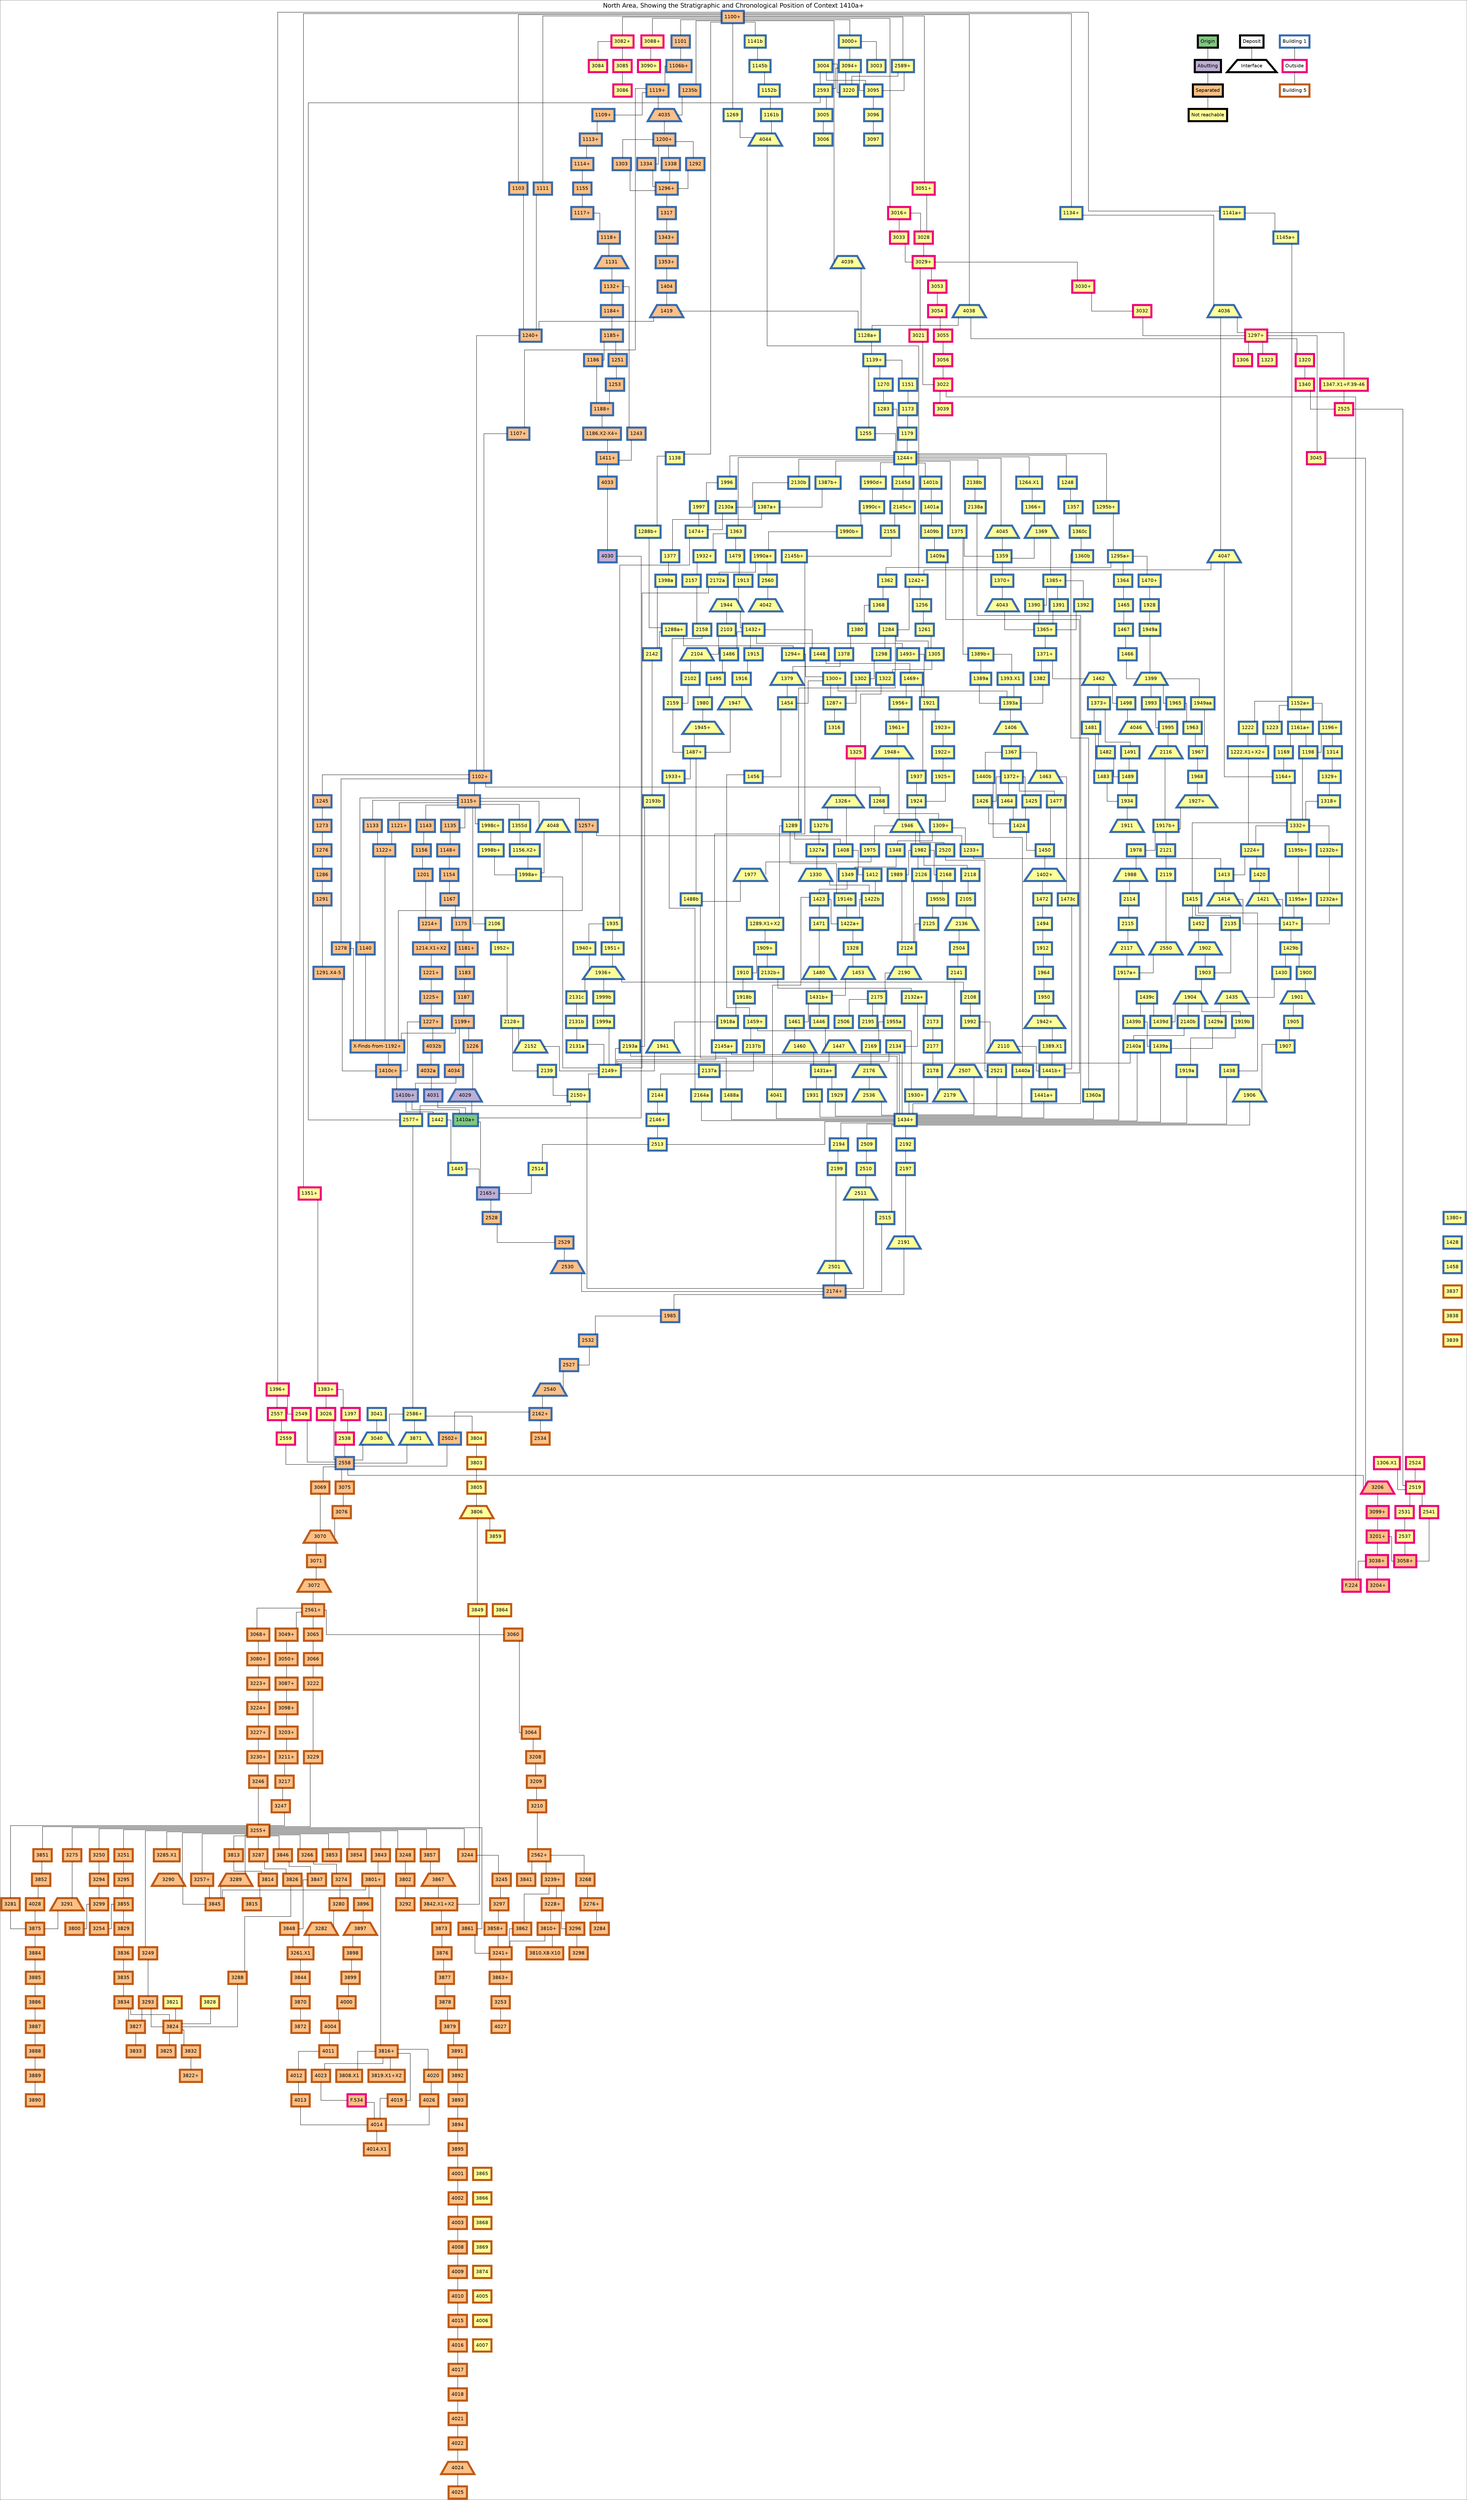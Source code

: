 digraph to_dot {
	graph [URL=NIL,
		bgcolor="/x11/white",
		colorscheme=accent7,
		dpi=" ",
		fontcolor="/x11/black",
		fontname=helvetica,
		fontsize=18,
		label="North Area, Showing the Stratigraphic and Chronological Position of Context 1410a+",
		labelloc=t,
		margin=" ",
		page=" ",
		ratio=" ",
		size=" ",
		splines=ortho,
		style=" "
	];
	{
		graph [rank=sink];
		4025		 [color=7,
			colorscheme=accent7,
			fillcolor=3,
			fontcolor="/x11/black",
			fontname=helvetica,
			fontsize=14,
			penwidth=6.0,
			shape=box,
			style=filled];
	}
	{
		graph [rank=source];
		"1100+"		 [color=5,
			colorscheme=accent7,
			fillcolor=3,
			fontcolor="/x11/black",
			fontname=helvetica,
			fontsize=14,
			penwidth=6.0,
			shape=box,
			style=filled];
	}
	"1297+"	 [color=6,
		colorscheme=accent7,
		fillcolor=4,
		fontcolor="/x11/black",
		fontname=helvetica,
		fontsize=14,
		penwidth=6.0,
		shape=box,
		style=filled];
	1306	 [color=6,
		colorscheme=accent7,
		fillcolor=4,
		fontcolor="/x11/black",
		fontname=helvetica,
		fontsize=14,
		penwidth=6.0,
		shape=box,
		style=filled];
	"1297+" -> 1306	 [arrowhead=none,
		color="/x11/black",
		colorscheme=accent7,
		fontcolor="/x11/black",
		fontname=helvetica,
		fontsize=14,
		style=solid];
	1320	 [color=6,
		colorscheme=accent7,
		fillcolor=4,
		fontcolor="/x11/black",
		fontname=helvetica,
		fontsize=14,
		penwidth=6.0,
		shape=box,
		style=filled];
	"1297+" -> 1320	 [arrowhead=none,
		color="/x11/black",
		colorscheme=accent7,
		fontcolor="/x11/black",
		fontname=helvetica,
		fontsize=14,
		style=solid];
	1323	 [color=6,
		colorscheme=accent7,
		fillcolor=4,
		fontcolor="/x11/black",
		fontname=helvetica,
		fontsize=14,
		penwidth=6.0,
		shape=box,
		style=filled];
	"1297+" -> 1323	 [arrowhead=none,
		color="/x11/black",
		colorscheme=accent7,
		fontcolor="/x11/black",
		fontname=helvetica,
		fontsize=14,
		style=solid];
	"1347.X1+F.39-46"	 [color=6,
		colorscheme=accent7,
		fillcolor=4,
		fontcolor="/x11/black",
		fontname=helvetica,
		fontsize=14,
		penwidth=6.0,
		shape=box,
		style=filled];
	"1297+" -> "1347.X1+F.39-46"	 [arrowhead=none,
		color="/x11/black",
		colorscheme=accent7,
		fontcolor="/x11/black",
		fontname=helvetica,
		fontsize=14,
		style=solid];
	3045	 [color=6,
		colorscheme=accent7,
		fillcolor=4,
		fontcolor="/x11/black",
		fontname=helvetica,
		fontsize=14,
		penwidth=6.0,
		shape=box,
		style=filled];
	"1297+" -> 3045	 [arrowhead=none,
		color="/x11/black",
		colorscheme=accent7,
		fontcolor="/x11/black",
		fontname=helvetica,
		fontsize=14,
		style=solid];
	"1306.X1"	 [color=6,
		colorscheme=accent7,
		fillcolor=4,
		fontcolor="/x11/black",
		fontname=helvetica,
		fontsize=14,
		penwidth=6.0,
		shape=box,
		style=filled];
	2519	 [color=6,
		colorscheme=accent7,
		fillcolor=4,
		fontcolor="/x11/black",
		fontname=helvetica,
		fontsize=14,
		penwidth=6.0,
		shape=box,
		style=filled];
	"1306.X1" -> 2519	 [arrowhead=none,
		color="/x11/black",
		colorscheme=accent7,
		fontcolor="/x11/black",
		fontname=helvetica,
		fontsize=14,
		style=solid];
	1340	 [color=6,
		colorscheme=accent7,
		fillcolor=4,
		fontcolor="/x11/black",
		fontname=helvetica,
		fontsize=14,
		penwidth=6.0,
		shape=box,
		style=filled];
	1320 -> 1340	 [arrowhead=none,
		color="/x11/black",
		colorscheme=accent7,
		fontcolor="/x11/black",
		fontname=helvetica,
		fontsize=14,
		style=solid];
	1325	 [color=6,
		colorscheme=accent7,
		fillcolor=4,
		fontcolor="/x11/black",
		fontname=helvetica,
		fontsize=14,
		penwidth=6.0,
		shape=box,
		style=filled];
	"1326+"	 [color=5,
		colorscheme=accent7,
		fillcolor=4,
		fontcolor="/x11/black",
		fontname=helvetica,
		fontsize=14,
		penwidth=6.0,
		shape=trapezium,
		style=filled];
	1325 -> "1326+"	 [arrowhead=none,
		color="/x11/black",
		colorscheme=accent7,
		fontcolor="/x11/black",
		fontname=helvetica,
		fontsize=14,
		style=solid];
	2525	 [color=6,
		colorscheme=accent7,
		fillcolor=4,
		fontcolor="/x11/black",
		fontname=helvetica,
		fontsize=14,
		penwidth=6.0,
		shape=box,
		style=filled];
	1340 -> 2525	 [arrowhead=none,
		color="/x11/black",
		colorscheme=accent7,
		fontcolor="/x11/black",
		fontname=helvetica,
		fontsize=14,
		style=solid];
	"1347.X1+F.39-46" -> 2525	 [arrowhead=none,
		color="/x11/black",
		colorscheme=accent7,
		fontcolor="/x11/black",
		fontname=helvetica,
		fontsize=14,
		style=solid];
	"1351+"	 [color=6,
		colorscheme=accent7,
		fillcolor=4,
		fontcolor="/x11/black",
		fontname=helvetica,
		fontsize=14,
		penwidth=6.0,
		shape=box,
		style=filled];
	"1383+"	 [color=6,
		colorscheme=accent7,
		fillcolor=4,
		fontcolor="/x11/black",
		fontname=helvetica,
		fontsize=14,
		penwidth=6.0,
		shape=box,
		style=filled];
	"1351+" -> "1383+"	 [arrowhead=none,
		color="/x11/black",
		colorscheme=accent7,
		fontcolor="/x11/black",
		fontname=helvetica,
		fontsize=14,
		style=solid];
	1397	 [color=6,
		colorscheme=accent7,
		fillcolor=4,
		fontcolor="/x11/black",
		fontname=helvetica,
		fontsize=14,
		penwidth=6.0,
		shape=box,
		style=filled];
	"1383+" -> 1397	 [arrowhead=none,
		color="/x11/black",
		colorscheme=accent7,
		fontcolor="/x11/black",
		fontname=helvetica,
		fontsize=14,
		style=solid];
	3026	 [color=6,
		colorscheme=accent7,
		fillcolor=4,
		fontcolor="/x11/black",
		fontname=helvetica,
		fontsize=14,
		penwidth=6.0,
		shape=box,
		style=filled];
	"1383+" -> 3026	 [arrowhead=none,
		color="/x11/black",
		colorscheme=accent7,
		fontcolor="/x11/black",
		fontname=helvetica,
		fontsize=14,
		style=solid];
	"1396+"	 [color=6,
		colorscheme=accent7,
		fillcolor=4,
		fontcolor="/x11/black",
		fontname=helvetica,
		fontsize=14,
		penwidth=6.0,
		shape=box,
		style=filled];
	2549	 [color=6,
		colorscheme=accent7,
		fillcolor=4,
		fontcolor="/x11/black",
		fontname=helvetica,
		fontsize=14,
		penwidth=6.0,
		shape=box,
		style=filled];
	"1396+" -> 2549	 [arrowhead=none,
		color="/x11/black",
		colorscheme=accent7,
		fontcolor="/x11/black",
		fontname=helvetica,
		fontsize=14,
		style=solid];
	2557	 [color=6,
		colorscheme=accent7,
		fillcolor=4,
		fontcolor="/x11/black",
		fontname=helvetica,
		fontsize=14,
		penwidth=6.0,
		shape=box,
		style=filled];
	"1396+" -> 2557	 [arrowhead=none,
		color="/x11/black",
		colorscheme=accent7,
		fontcolor="/x11/black",
		fontname=helvetica,
		fontsize=14,
		style=solid];
	2538	 [color=6,
		colorscheme=accent7,
		fillcolor=4,
		fontcolor="/x11/black",
		fontname=helvetica,
		fontsize=14,
		penwidth=6.0,
		shape=box,
		style=filled];
	1397 -> 2538	 [arrowhead=none,
		color="/x11/black",
		colorscheme=accent7,
		fontcolor="/x11/black",
		fontname=helvetica,
		fontsize=14,
		style=solid];
	2531	 [color=6,
		colorscheme=accent7,
		fillcolor=4,
		fontcolor="/x11/black",
		fontname=helvetica,
		fontsize=14,
		penwidth=6.0,
		shape=box,
		style=filled];
	2519 -> 2531	 [arrowhead=none,
		color="/x11/black",
		colorscheme=accent7,
		fontcolor="/x11/black",
		fontname=helvetica,
		fontsize=14,
		style=solid];
	2541	 [color=6,
		colorscheme=accent7,
		fillcolor=4,
		fontcolor="/x11/black",
		fontname=helvetica,
		fontsize=14,
		penwidth=6.0,
		shape=box,
		style=filled];
	2519 -> 2541	 [arrowhead=none,
		color="/x11/black",
		colorscheme=accent7,
		fontcolor="/x11/black",
		fontname=helvetica,
		fontsize=14,
		style=solid];
	2524	 [color=6,
		colorscheme=accent7,
		fillcolor=4,
		fontcolor="/x11/black",
		fontname=helvetica,
		fontsize=14,
		penwidth=6.0,
		shape=box,
		style=filled];
	2524 -> 2519	 [arrowhead=none,
		color="/x11/black",
		colorscheme=accent7,
		fontcolor="/x11/black",
		fontname=helvetica,
		fontsize=14,
		style=solid];
	2525 -> 2519	 [arrowhead=none,
		color="/x11/black",
		colorscheme=accent7,
		fontcolor="/x11/black",
		fontname=helvetica,
		fontsize=14,
		style=solid];
	2537	 [color=6,
		colorscheme=accent7,
		fillcolor=4,
		fontcolor="/x11/black",
		fontname=helvetica,
		fontsize=14,
		penwidth=6.0,
		shape=box,
		style=filled];
	2531 -> 2537	 [arrowhead=none,
		color="/x11/black",
		colorscheme=accent7,
		fontcolor="/x11/black",
		fontname=helvetica,
		fontsize=14,
		style=solid];
	"3058+"	 [color=6,
		colorscheme=accent7,
		fillcolor=3,
		fontcolor="/x11/black",
		fontname=helvetica,
		fontsize=14,
		penwidth=6.0,
		shape=box,
		style=filled];
	2537 -> "3058+"	 [arrowhead=none,
		color="/x11/black",
		colorscheme=accent7,
		fontcolor="/x11/black",
		fontname=helvetica,
		fontsize=14,
		style=solid];
	2558	 [color=5,
		colorscheme=accent7,
		fillcolor=3,
		fontcolor="/x11/black",
		fontname=helvetica,
		fontsize=14,
		penwidth=6.0,
		shape=box,
		style=filled];
	2538 -> 2558	 [arrowhead=none,
		color="/x11/black",
		colorscheme=accent7,
		fontcolor="/x11/black",
		fontname=helvetica,
		fontsize=14,
		style=solid];
	2541 -> "3058+"	 [arrowhead=none,
		color="/x11/black",
		colorscheme=accent7,
		fontcolor="/x11/black",
		fontname=helvetica,
		fontsize=14,
		style=solid];
	2549 -> 2558	 [arrowhead=none,
		color="/x11/black",
		colorscheme=accent7,
		fontcolor="/x11/black",
		fontname=helvetica,
		fontsize=14,
		style=solid];
	2559	 [color=6,
		colorscheme=accent7,
		fillcolor=4,
		fontcolor="/x11/black",
		fontname=helvetica,
		fontsize=14,
		penwidth=6.0,
		shape=box,
		style=filled];
	2557 -> 2559	 [arrowhead=none,
		color="/x11/black",
		colorscheme=accent7,
		fontcolor="/x11/black",
		fontname=helvetica,
		fontsize=14,
		style=solid];
	2559 -> 2558	 [arrowhead=none,
		color="/x11/black",
		colorscheme=accent7,
		fontcolor="/x11/black",
		fontname=helvetica,
		fontsize=14,
		style=solid];
	"3016+"	 [color=6,
		colorscheme=accent7,
		fillcolor=4,
		fontcolor="/x11/black",
		fontname=helvetica,
		fontsize=14,
		penwidth=6.0,
		shape=box,
		style=filled];
	3028	 [color=6,
		colorscheme=accent7,
		fillcolor=4,
		fontcolor="/x11/black",
		fontname=helvetica,
		fontsize=14,
		penwidth=6.0,
		shape=box,
		style=filled];
	"3016+" -> 3028	 [arrowhead=none,
		color="/x11/black",
		colorscheme=accent7,
		fontcolor="/x11/black",
		fontname=helvetica,
		fontsize=14,
		style=solid];
	3033	 [color=6,
		colorscheme=accent7,
		fillcolor=4,
		fontcolor="/x11/black",
		fontname=helvetica,
		fontsize=14,
		penwidth=6.0,
		shape=box,
		style=filled];
	"3016+" -> 3033	 [arrowhead=none,
		color="/x11/black",
		colorscheme=accent7,
		fontcolor="/x11/black",
		fontname=helvetica,
		fontsize=14,
		style=solid];
	3021	 [color=6,
		colorscheme=accent7,
		fillcolor=4,
		fontcolor="/x11/black",
		fontname=helvetica,
		fontsize=14,
		penwidth=6.0,
		shape=box,
		style=filled];
	3022	 [color=6,
		colorscheme=accent7,
		fillcolor=4,
		fontcolor="/x11/black",
		fontname=helvetica,
		fontsize=14,
		penwidth=6.0,
		shape=box,
		style=filled];
	3021 -> 3022	 [arrowhead=none,
		color="/x11/black",
		colorscheme=accent7,
		fontcolor="/x11/black",
		fontname=helvetica,
		fontsize=14,
		style=solid];
	3039	 [color=6,
		colorscheme=accent7,
		fillcolor=4,
		fontcolor="/x11/black",
		fontname=helvetica,
		fontsize=14,
		penwidth=6.0,
		shape=box,
		style=filled];
	3022 -> 3039	 [arrowhead=none,
		color="/x11/black",
		colorscheme=accent7,
		fontcolor="/x11/black",
		fontname=helvetica,
		fontsize=14,
		style=solid];
	"F.224"	 [color=6,
		colorscheme=accent7,
		fillcolor=3,
		fontcolor="/x11/black",
		fontname=helvetica,
		fontsize=14,
		penwidth=6.0,
		shape=box,
		style=filled];
	3022 -> "F.224"	 [arrowhead=none,
		color="/x11/black",
		colorscheme=accent7,
		fontcolor="/x11/black",
		fontname=helvetica,
		fontsize=14,
		style=solid];
	3026 -> 2558	 [arrowhead=none,
		color="/x11/black",
		colorscheme=accent7,
		fontcolor="/x11/black",
		fontname=helvetica,
		fontsize=14,
		style=solid];
	"3029+"	 [color=6,
		colorscheme=accent7,
		fillcolor=4,
		fontcolor="/x11/black",
		fontname=helvetica,
		fontsize=14,
		penwidth=6.0,
		shape=box,
		style=filled];
	3028 -> "3029+"	 [arrowhead=none,
		color="/x11/black",
		colorscheme=accent7,
		fontcolor="/x11/black",
		fontname=helvetica,
		fontsize=14,
		style=solid];
	"3029+" -> 3021	 [arrowhead=none,
		color="/x11/black",
		colorscheme=accent7,
		fontcolor="/x11/black",
		fontname=helvetica,
		fontsize=14,
		style=solid];
	"3030+"	 [color=6,
		colorscheme=accent7,
		fillcolor=4,
		fontcolor="/x11/black",
		fontname=helvetica,
		fontsize=14,
		penwidth=6.0,
		shape=box,
		style=filled];
	"3029+" -> "3030+"	 [arrowhead=none,
		color="/x11/black",
		colorscheme=accent7,
		fontcolor="/x11/black",
		fontname=helvetica,
		fontsize=14,
		style=solid];
	3053	 [color=6,
		colorscheme=accent7,
		fillcolor=4,
		fontcolor="/x11/black",
		fontname=helvetica,
		fontsize=14,
		penwidth=6.0,
		shape=box,
		style=filled];
	"3029+" -> 3053	 [arrowhead=none,
		color="/x11/black",
		colorscheme=accent7,
		fontcolor="/x11/black",
		fontname=helvetica,
		fontsize=14,
		style=solid];
	3032	 [color=6,
		colorscheme=accent7,
		fillcolor=4,
		fontcolor="/x11/black",
		fontname=helvetica,
		fontsize=14,
		penwidth=6.0,
		shape=box,
		style=filled];
	"3030+" -> 3032	 [arrowhead=none,
		color="/x11/black",
		colorscheme=accent7,
		fontcolor="/x11/black",
		fontname=helvetica,
		fontsize=14,
		style=solid];
	3032 -> "1297+"	 [arrowhead=none,
		color="/x11/black",
		colorscheme=accent7,
		fontcolor="/x11/black",
		fontname=helvetica,
		fontsize=14,
		style=solid];
	3033 -> "3029+"	 [arrowhead=none,
		color="/x11/black",
		colorscheme=accent7,
		fontcolor="/x11/black",
		fontname=helvetica,
		fontsize=14,
		style=solid];
	"3038+"	 [color=6,
		colorscheme=accent7,
		fillcolor=3,
		fontcolor="/x11/black",
		fontname=helvetica,
		fontsize=14,
		penwidth=6.0,
		shape=box,
		style=filled];
	"3204+"	 [color=6,
		colorscheme=accent7,
		fillcolor=3,
		fontcolor="/x11/black",
		fontname=helvetica,
		fontsize=14,
		penwidth=6.0,
		shape=box,
		style=filled];
	"3038+" -> "3204+"	 [arrowhead=none,
		color="/x11/black",
		colorscheme=accent7,
		fontcolor="/x11/black",
		fontname=helvetica,
		fontsize=14,
		style=solid];
	"3038+" -> "F.224"	 [arrowhead=none,
		color="/x11/black",
		colorscheme=accent7,
		fontcolor="/x11/black",
		fontname=helvetica,
		fontsize=14,
		style=solid];
	3206	 [color=6,
		colorscheme=accent7,
		fillcolor=3,
		fontcolor="/x11/black",
		fontname=helvetica,
		fontsize=14,
		penwidth=6.0,
		shape=trapezium,
		style=filled];
	3045 -> 3206	 [arrowhead=none,
		color="/x11/black",
		colorscheme=accent7,
		fontcolor="/x11/black",
		fontname=helvetica,
		fontsize=14,
		style=solid];
	"3051+"	 [color=6,
		colorscheme=accent7,
		fillcolor=4,
		fontcolor="/x11/black",
		fontname=helvetica,
		fontsize=14,
		penwidth=6.0,
		shape=box,
		style=filled];
	"3051+" -> 3028	 [arrowhead=none,
		color="/x11/black",
		colorscheme=accent7,
		fontcolor="/x11/black",
		fontname=helvetica,
		fontsize=14,
		style=solid];
	3054	 [color=6,
		colorscheme=accent7,
		fillcolor=4,
		fontcolor="/x11/black",
		fontname=helvetica,
		fontsize=14,
		penwidth=6.0,
		shape=box,
		style=filled];
	3053 -> 3054	 [arrowhead=none,
		color="/x11/black",
		colorscheme=accent7,
		fontcolor="/x11/black",
		fontname=helvetica,
		fontsize=14,
		style=solid];
	3055	 [color=6,
		colorscheme=accent7,
		fillcolor=4,
		fontcolor="/x11/black",
		fontname=helvetica,
		fontsize=14,
		penwidth=6.0,
		shape=box,
		style=filled];
	3054 -> 3055	 [arrowhead=none,
		color="/x11/black",
		colorscheme=accent7,
		fontcolor="/x11/black",
		fontname=helvetica,
		fontsize=14,
		style=solid];
	3056	 [color=6,
		colorscheme=accent7,
		fillcolor=4,
		fontcolor="/x11/black",
		fontname=helvetica,
		fontsize=14,
		penwidth=6.0,
		shape=box,
		style=filled];
	3055 -> 3056	 [arrowhead=none,
		color="/x11/black",
		colorscheme=accent7,
		fontcolor="/x11/black",
		fontname=helvetica,
		fontsize=14,
		style=solid];
	3056 -> 3022	 [arrowhead=none,
		color="/x11/black",
		colorscheme=accent7,
		fontcolor="/x11/black",
		fontname=helvetica,
		fontsize=14,
		style=solid];
	"3082+"	 [color=6,
		colorscheme=accent7,
		fillcolor=4,
		fontcolor="/x11/black",
		fontname=helvetica,
		fontsize=14,
		penwidth=6.0,
		shape=box,
		style=filled];
	3084	 [color=6,
		colorscheme=accent7,
		fillcolor=4,
		fontcolor="/x11/black",
		fontname=helvetica,
		fontsize=14,
		penwidth=6.0,
		shape=box,
		style=filled];
	"3082+" -> 3084	 [arrowhead=none,
		color="/x11/black",
		colorscheme=accent7,
		fontcolor="/x11/black",
		fontname=helvetica,
		fontsize=14,
		style=solid];
	3085	 [color=6,
		colorscheme=accent7,
		fillcolor=4,
		fontcolor="/x11/black",
		fontname=helvetica,
		fontsize=14,
		penwidth=6.0,
		shape=box,
		style=filled];
	"3082+" -> 3085	 [arrowhead=none,
		color="/x11/black",
		colorscheme=accent7,
		fontcolor="/x11/black",
		fontname=helvetica,
		fontsize=14,
		style=solid];
	3086	 [color=6,
		colorscheme=accent7,
		fillcolor=4,
		fontcolor="/x11/black",
		fontname=helvetica,
		fontsize=14,
		penwidth=6.0,
		shape=box,
		style=filled];
	3085 -> 3086	 [arrowhead=none,
		color="/x11/black",
		colorscheme=accent7,
		fontcolor="/x11/black",
		fontname=helvetica,
		fontsize=14,
		style=solid];
	"3088+"	 [color=6,
		colorscheme=accent7,
		fillcolor=4,
		fontcolor="/x11/black",
		fontname=helvetica,
		fontsize=14,
		penwidth=6.0,
		shape=box,
		style=filled];
	"3090+"	 [color=6,
		colorscheme=accent7,
		fillcolor=4,
		fontcolor="/x11/black",
		fontname=helvetica,
		fontsize=14,
		penwidth=6.0,
		shape=box,
		style=filled];
	"3088+" -> "3090+"	 [arrowhead=none,
		color="/x11/black",
		colorscheme=accent7,
		fontcolor="/x11/black",
		fontname=helvetica,
		fontsize=14,
		style=solid];
	"3099+"	 [color=6,
		colorscheme=accent7,
		fillcolor=3,
		fontcolor="/x11/black",
		fontname=helvetica,
		fontsize=14,
		penwidth=6.0,
		shape=box,
		style=filled];
	"3201+"	 [color=6,
		colorscheme=accent7,
		fillcolor=3,
		fontcolor="/x11/black",
		fontname=helvetica,
		fontsize=14,
		penwidth=6.0,
		shape=box,
		style=filled];
	"3099+" -> "3201+"	 [arrowhead=none,
		color="/x11/black",
		colorscheme=accent7,
		fontcolor="/x11/black",
		fontname=helvetica,
		fontsize=14,
		style=solid];
	"3201+" -> "3038+"	 [arrowhead=none,
		color="/x11/black",
		colorscheme=accent7,
		fontcolor="/x11/black",
		fontname=helvetica,
		fontsize=14,
		style=solid];
	"3201+" -> "3058+"	 [arrowhead=none,
		color="/x11/black",
		colorscheme=accent7,
		fontcolor="/x11/black",
		fontname=helvetica,
		fontsize=14,
		style=solid];
	3206 -> "3099+"	 [arrowhead=none,
		color="/x11/black",
		colorscheme=accent7,
		fontcolor="/x11/black",
		fontname=helvetica,
		fontsize=14,
		style=solid];
	"F.534"	 [color=6,
		colorscheme=accent7,
		fillcolor=3,
		fontcolor="/x11/black",
		fontname=helvetica,
		fontsize=14,
		penwidth=6.0,
		shape=box,
		style=filled];
	4014	 [color=7,
		colorscheme=accent7,
		fillcolor=3,
		fontcolor="/x11/black",
		fontname=helvetica,
		fontsize=14,
		penwidth=6.0,
		shape=box,
		style=filled];
	"F.534" -> 4014	 [arrowhead=none,
		color="/x11/black",
		colorscheme=accent7,
		fontcolor="/x11/black",
		fontname=helvetica,
		fontsize=14,
		style=solid];
	"1100+" -> "1351+"	 [arrowhead=none,
		color="/x11/black",
		colorscheme=accent7,
		fontcolor="/x11/black",
		fontname=helvetica,
		fontsize=14,
		style=solid];
	"1100+" -> "1396+"	 [arrowhead=none,
		color="/x11/black",
		colorscheme=accent7,
		fontcolor="/x11/black",
		fontname=helvetica,
		fontsize=14,
		style=solid];
	"1100+" -> "3016+"	 [arrowhead=none,
		color="/x11/black",
		colorscheme=accent7,
		fontcolor="/x11/black",
		fontname=helvetica,
		fontsize=14,
		style=solid];
	"1100+" -> "3051+"	 [arrowhead=none,
		color="/x11/black",
		colorscheme=accent7,
		fontcolor="/x11/black",
		fontname=helvetica,
		fontsize=14,
		style=solid];
	"1100+" -> "3082+"	 [arrowhead=none,
		color="/x11/black",
		colorscheme=accent7,
		fontcolor="/x11/black",
		fontname=helvetica,
		fontsize=14,
		style=solid];
	"1100+" -> "3088+"	 [arrowhead=none,
		color="/x11/black",
		colorscheme=accent7,
		fontcolor="/x11/black",
		fontname=helvetica,
		fontsize=14,
		style=solid];
	1101	 [color=5,
		colorscheme=accent7,
		fillcolor=3,
		fontcolor="/x11/black",
		fontname=helvetica,
		fontsize=14,
		penwidth=6.0,
		shape=box,
		style=filled];
	"1100+" -> 1101	 [arrowhead=none,
		color="/x11/black",
		colorscheme=accent7,
		fontcolor="/x11/black",
		fontname=helvetica,
		fontsize=14,
		style=solid];
	1103	 [color=5,
		colorscheme=accent7,
		fillcolor=3,
		fontcolor="/x11/black",
		fontname=helvetica,
		fontsize=14,
		penwidth=6.0,
		shape=box,
		style=filled];
	"1100+" -> 1103	 [arrowhead=none,
		color="/x11/black",
		colorscheme=accent7,
		fontcolor="/x11/black",
		fontname=helvetica,
		fontsize=14,
		style=solid];
	1111	 [color=5,
		colorscheme=accent7,
		fillcolor=3,
		fontcolor="/x11/black",
		fontname=helvetica,
		fontsize=14,
		penwidth=6.0,
		shape=box,
		style=filled];
	"1100+" -> 1111	 [arrowhead=none,
		color="/x11/black",
		colorscheme=accent7,
		fontcolor="/x11/black",
		fontname=helvetica,
		fontsize=14,
		style=solid];
	"1134+"	 [color=5,
		colorscheme=accent7,
		fillcolor=4,
		fontcolor="/x11/black",
		fontname=helvetica,
		fontsize=14,
		penwidth=6.0,
		shape=box,
		style=filled];
	"1100+" -> "1134+"	 [arrowhead=none,
		color="/x11/black",
		colorscheme=accent7,
		fontcolor="/x11/black",
		fontname=helvetica,
		fontsize=14,
		style=solid];
	1138	 [color=5,
		colorscheme=accent7,
		fillcolor=4,
		fontcolor="/x11/black",
		fontname=helvetica,
		fontsize=14,
		penwidth=6.0,
		shape=box,
		style=filled];
	"1100+" -> 1138	 [arrowhead=none,
		color="/x11/black",
		colorscheme=accent7,
		fontcolor="/x11/black",
		fontname=helvetica,
		fontsize=14,
		style=solid];
	"1141a+"	 [color=5,
		colorscheme=accent7,
		fillcolor=4,
		fontcolor="/x11/black",
		fontname=helvetica,
		fontsize=14,
		penwidth=6.0,
		shape=box,
		style=filled];
	"1100+" -> "1141a+"	 [arrowhead=none,
		color="/x11/black",
		colorscheme=accent7,
		fontcolor="/x11/black",
		fontname=helvetica,
		fontsize=14,
		style=solid];
	"1141b"	 [color=5,
		colorscheme=accent7,
		fillcolor=4,
		fontcolor="/x11/black",
		fontname=helvetica,
		fontsize=14,
		penwidth=6.0,
		shape=box,
		style=filled];
	"1100+" -> "1141b"	 [arrowhead=none,
		color="/x11/black",
		colorscheme=accent7,
		fontcolor="/x11/black",
		fontname=helvetica,
		fontsize=14,
		style=solid];
	"1235b"	 [color=5,
		colorscheme=accent7,
		fillcolor=3,
		fontcolor="/x11/black",
		fontname=helvetica,
		fontsize=14,
		penwidth=6.0,
		shape=box,
		style=filled];
	"1100+" -> "1235b"	 [arrowhead=none,
		color="/x11/black",
		colorscheme=accent7,
		fontcolor="/x11/black",
		fontname=helvetica,
		fontsize=14,
		style=solid];
	1269	 [color=5,
		colorscheme=accent7,
		fillcolor=4,
		fontcolor="/x11/black",
		fontname=helvetica,
		fontsize=14,
		penwidth=6.0,
		shape=box,
		style=filled];
	"1100+" -> 1269	 [arrowhead=none,
		color="/x11/black",
		colorscheme=accent7,
		fontcolor="/x11/black",
		fontname=helvetica,
		fontsize=14,
		style=solid];
	"2589+"	 [color=5,
		colorscheme=accent7,
		fillcolor=4,
		fontcolor="/x11/black",
		fontname=helvetica,
		fontsize=14,
		penwidth=6.0,
		shape=box,
		style=filled];
	"1100+" -> "2589+"	 [arrowhead=none,
		color="/x11/black",
		colorscheme=accent7,
		fontcolor="/x11/black",
		fontname=helvetica,
		fontsize=14,
		style=solid];
	"3000+"	 [color=5,
		colorscheme=accent7,
		fillcolor=4,
		fontcolor="/x11/black",
		fontname=helvetica,
		fontsize=14,
		penwidth=6.0,
		shape=box,
		style=filled];
	"1100+" -> "3000+"	 [arrowhead=none,
		color="/x11/black",
		colorscheme=accent7,
		fontcolor="/x11/black",
		fontname=helvetica,
		fontsize=14,
		style=solid];
	4038	 [color=5,
		colorscheme=accent7,
		fillcolor=4,
		fontcolor="/x11/black",
		fontname=helvetica,
		fontsize=14,
		penwidth=6.0,
		shape=trapezium,
		style=filled];
	"1100+" -> 4038	 [arrowhead=none,
		color="/x11/black",
		colorscheme=accent7,
		fontcolor="/x11/black",
		fontname=helvetica,
		fontsize=14,
		style=solid];
	4039	 [color=5,
		colorscheme=accent7,
		fillcolor=4,
		fontcolor="/x11/black",
		fontname=helvetica,
		fontsize=14,
		penwidth=6.0,
		shape=trapezium,
		style=filled];
	"1100+" -> 4039	 [arrowhead=none,
		color="/x11/black",
		colorscheme=accent7,
		fontcolor="/x11/black",
		fontname=helvetica,
		fontsize=14,
		style=solid];
	"1106b+"	 [color=5,
		colorscheme=accent7,
		fillcolor=3,
		fontcolor="/x11/black",
		fontname=helvetica,
		fontsize=14,
		penwidth=6.0,
		shape=box,
		style=filled];
	1101 -> "1106b+"	 [arrowhead=none,
		color="/x11/black",
		colorscheme=accent7,
		fontcolor="/x11/black",
		fontname=helvetica,
		fontsize=14,
		style=solid];
	"1102+"	 [color=5,
		colorscheme=accent7,
		fillcolor=3,
		fontcolor="/x11/black",
		fontname=helvetica,
		fontsize=14,
		penwidth=6.0,
		shape=box,
		style=filled];
	"1115+"	 [color=5,
		colorscheme=accent7,
		fillcolor=3,
		fontcolor="/x11/black",
		fontname=helvetica,
		fontsize=14,
		penwidth=6.0,
		shape=box,
		style=filled];
	"1102+" -> "1115+"	 [arrowhead=none,
		color="/x11/black",
		colorscheme=accent7,
		fontcolor="/x11/black",
		fontname=helvetica,
		fontsize=14,
		style=solid];
	1245	 [color=5,
		colorscheme=accent7,
		fillcolor=3,
		fontcolor="/x11/black",
		fontname=helvetica,
		fontsize=14,
		penwidth=6.0,
		shape=box,
		style=filled];
	"1102+" -> 1245	 [arrowhead=none,
		color="/x11/black",
		colorscheme=accent7,
		fontcolor="/x11/black",
		fontname=helvetica,
		fontsize=14,
		style=solid];
	1268	 [color=5,
		colorscheme=accent7,
		fillcolor=4,
		fontcolor="/x11/black",
		fontname=helvetica,
		fontsize=14,
		penwidth=6.0,
		shape=box,
		style=filled];
	"1102+" -> 1268	 [arrowhead=none,
		color="/x11/black",
		colorscheme=accent7,
		fontcolor="/x11/black",
		fontname=helvetica,
		fontsize=14,
		style=solid];
	1278	 [color=5,
		colorscheme=accent7,
		fillcolor=3,
		fontcolor="/x11/black",
		fontname=helvetica,
		fontsize=14,
		penwidth=6.0,
		shape=box,
		style=filled];
	"1102+" -> 1278	 [arrowhead=none,
		color="/x11/black",
		colorscheme=accent7,
		fontcolor="/x11/black",
		fontname=helvetica,
		fontsize=14,
		style=solid];
	"1240+"	 [color=5,
		colorscheme=accent7,
		fillcolor=3,
		fontcolor="/x11/black",
		fontname=helvetica,
		fontsize=14,
		penwidth=6.0,
		shape=box,
		style=filled];
	1103 -> "1240+"	 [arrowhead=none,
		color="/x11/black",
		colorscheme=accent7,
		fontcolor="/x11/black",
		fontname=helvetica,
		fontsize=14,
		style=solid];
	"1119+"	 [color=5,
		colorscheme=accent7,
		fillcolor=3,
		fontcolor="/x11/black",
		fontname=helvetica,
		fontsize=14,
		penwidth=6.0,
		shape=box,
		style=filled];
	"1106b+" -> "1119+"	 [arrowhead=none,
		color="/x11/black",
		colorscheme=accent7,
		fontcolor="/x11/black",
		fontname=helvetica,
		fontsize=14,
		style=solid];
	"1107+"	 [color=5,
		colorscheme=accent7,
		fillcolor=3,
		fontcolor="/x11/black",
		fontname=helvetica,
		fontsize=14,
		penwidth=6.0,
		shape=box,
		style=filled];
	"1107+" -> "1102+"	 [arrowhead=none,
		color="/x11/black",
		colorscheme=accent7,
		fontcolor="/x11/black",
		fontname=helvetica,
		fontsize=14,
		style=solid];
	"1109+"	 [color=5,
		colorscheme=accent7,
		fillcolor=3,
		fontcolor="/x11/black",
		fontname=helvetica,
		fontsize=14,
		penwidth=6.0,
		shape=box,
		style=filled];
	"1113+"	 [color=5,
		colorscheme=accent7,
		fillcolor=3,
		fontcolor="/x11/black",
		fontname=helvetica,
		fontsize=14,
		penwidth=6.0,
		shape=box,
		style=filled];
	"1109+" -> "1113+"	 [arrowhead=none,
		color="/x11/black",
		colorscheme=accent7,
		fontcolor="/x11/black",
		fontname=helvetica,
		fontsize=14,
		style=solid];
	1111 -> "1240+"	 [arrowhead=none,
		color="/x11/black",
		colorscheme=accent7,
		fontcolor="/x11/black",
		fontname=helvetica,
		fontsize=14,
		style=solid];
	"1114+"	 [color=5,
		colorscheme=accent7,
		fillcolor=3,
		fontcolor="/x11/black",
		fontname=helvetica,
		fontsize=14,
		penwidth=6.0,
		shape=box,
		style=filled];
	"1113+" -> "1114+"	 [arrowhead=none,
		color="/x11/black",
		colorscheme=accent7,
		fontcolor="/x11/black",
		fontname=helvetica,
		fontsize=14,
		style=solid];
	1155	 [color=5,
		colorscheme=accent7,
		fillcolor=3,
		fontcolor="/x11/black",
		fontname=helvetica,
		fontsize=14,
		penwidth=6.0,
		shape=box,
		style=filled];
	"1114+" -> 1155	 [arrowhead=none,
		color="/x11/black",
		colorscheme=accent7,
		fontcolor="/x11/black",
		fontname=helvetica,
		fontsize=14,
		style=solid];
	"1121+"	 [color=5,
		colorscheme=accent7,
		fillcolor=3,
		fontcolor="/x11/black",
		fontname=helvetica,
		fontsize=14,
		penwidth=6.0,
		shape=box,
		style=filled];
	"1115+" -> "1121+"	 [arrowhead=none,
		color="/x11/black",
		colorscheme=accent7,
		fontcolor="/x11/black",
		fontname=helvetica,
		fontsize=14,
		style=solid];
	1133	 [color=5,
		colorscheme=accent7,
		fillcolor=3,
		fontcolor="/x11/black",
		fontname=helvetica,
		fontsize=14,
		penwidth=6.0,
		shape=box,
		style=filled];
	"1115+" -> 1133	 [arrowhead=none,
		color="/x11/black",
		colorscheme=accent7,
		fontcolor="/x11/black",
		fontname=helvetica,
		fontsize=14,
		style=solid];
	1135	 [color=5,
		colorscheme=accent7,
		fillcolor=3,
		fontcolor="/x11/black",
		fontname=helvetica,
		fontsize=14,
		penwidth=6.0,
		shape=box,
		style=filled];
	"1115+" -> 1135	 [arrowhead=none,
		color="/x11/black",
		colorscheme=accent7,
		fontcolor="/x11/black",
		fontname=helvetica,
		fontsize=14,
		style=solid];
	1140	 [color=5,
		colorscheme=accent7,
		fillcolor=3,
		fontcolor="/x11/black",
		fontname=helvetica,
		fontsize=14,
		penwidth=6.0,
		shape=box,
		style=filled];
	"1115+" -> 1140	 [arrowhead=none,
		color="/x11/black",
		colorscheme=accent7,
		fontcolor="/x11/black",
		fontname=helvetica,
		fontsize=14,
		style=solid];
	1143	 [color=5,
		colorscheme=accent7,
		fillcolor=3,
		fontcolor="/x11/black",
		fontname=helvetica,
		fontsize=14,
		penwidth=6.0,
		shape=box,
		style=filled];
	"1115+" -> 1143	 [arrowhead=none,
		color="/x11/black",
		colorscheme=accent7,
		fontcolor="/x11/black",
		fontname=helvetica,
		fontsize=14,
		style=solid];
	"1257+"	 [color=5,
		colorscheme=accent7,
		fillcolor=3,
		fontcolor="/x11/black",
		fontname=helvetica,
		fontsize=14,
		penwidth=6.0,
		shape=box,
		style=filled];
	"1115+" -> "1257+"	 [arrowhead=none,
		color="/x11/black",
		colorscheme=accent7,
		fontcolor="/x11/black",
		fontname=helvetica,
		fontsize=14,
		style=solid];
	"1355d"	 [color=5,
		colorscheme=accent7,
		fillcolor=4,
		fontcolor="/x11/black",
		fontname=helvetica,
		fontsize=14,
		penwidth=6.0,
		shape=box,
		style=filled];
	"1115+" -> "1355d"	 [arrowhead=none,
		color="/x11/black",
		colorscheme=accent7,
		fontcolor="/x11/black",
		fontname=helvetica,
		fontsize=14,
		style=solid];
	"1998c+"	 [color=5,
		colorscheme=accent7,
		fillcolor=4,
		fontcolor="/x11/black",
		fontname=helvetica,
		fontsize=14,
		penwidth=6.0,
		shape=box,
		style=filled];
	"1115+" -> "1998c+"	 [arrowhead=none,
		color="/x11/black",
		colorscheme=accent7,
		fontcolor="/x11/black",
		fontname=helvetica,
		fontsize=14,
		style=solid];
	2106	 [color=5,
		colorscheme=accent7,
		fillcolor=4,
		fontcolor="/x11/black",
		fontname=helvetica,
		fontsize=14,
		penwidth=6.0,
		shape=box,
		style=filled];
	"1115+" -> 2106	 [arrowhead=none,
		color="/x11/black",
		colorscheme=accent7,
		fontcolor="/x11/black",
		fontname=helvetica,
		fontsize=14,
		style=solid];
	4048	 [color=5,
		colorscheme=accent7,
		fillcolor=4,
		fontcolor="/x11/black",
		fontname=helvetica,
		fontsize=14,
		penwidth=6.0,
		shape=trapezium,
		style=filled];
	"1115+" -> 4048	 [arrowhead=none,
		color="/x11/black",
		colorscheme=accent7,
		fontcolor="/x11/black",
		fontname=helvetica,
		fontsize=14,
		style=solid];
	"1117+"	 [color=5,
		colorscheme=accent7,
		fillcolor=3,
		fontcolor="/x11/black",
		fontname=helvetica,
		fontsize=14,
		penwidth=6.0,
		shape=box,
		style=filled];
	"1118+"	 [color=5,
		colorscheme=accent7,
		fillcolor=3,
		fontcolor="/x11/black",
		fontname=helvetica,
		fontsize=14,
		penwidth=6.0,
		shape=box,
		style=filled];
	"1117+" -> "1118+"	 [arrowhead=none,
		color="/x11/black",
		colorscheme=accent7,
		fontcolor="/x11/black",
		fontname=helvetica,
		fontsize=14,
		style=solid];
	1131	 [color=5,
		colorscheme=accent7,
		fillcolor=3,
		fontcolor="/x11/black",
		fontname=helvetica,
		fontsize=14,
		penwidth=6.0,
		shape=trapezium,
		style=filled];
	"1118+" -> 1131	 [arrowhead=none,
		color="/x11/black",
		colorscheme=accent7,
		fontcolor="/x11/black",
		fontname=helvetica,
		fontsize=14,
		style=solid];
	"1119+" -> "1107+"	 [arrowhead=none,
		color="/x11/black",
		colorscheme=accent7,
		fontcolor="/x11/black",
		fontname=helvetica,
		fontsize=14,
		style=solid];
	"1119+" -> "1109+"	 [arrowhead=none,
		color="/x11/black",
		colorscheme=accent7,
		fontcolor="/x11/black",
		fontname=helvetica,
		fontsize=14,
		style=solid];
	4035	 [color=5,
		colorscheme=accent7,
		fillcolor=3,
		fontcolor="/x11/black",
		fontname=helvetica,
		fontsize=14,
		penwidth=6.0,
		shape=trapezium,
		style=filled];
	"1119+" -> 4035	 [arrowhead=none,
		color="/x11/black",
		colorscheme=accent7,
		fontcolor="/x11/black",
		fontname=helvetica,
		fontsize=14,
		style=solid];
	"1122+"	 [color=5,
		colorscheme=accent7,
		fillcolor=3,
		fontcolor="/x11/black",
		fontname=helvetica,
		fontsize=14,
		penwidth=6.0,
		shape=box,
		style=filled];
	"1121+" -> "1122+"	 [arrowhead=none,
		color="/x11/black",
		colorscheme=accent7,
		fontcolor="/x11/black",
		fontname=helvetica,
		fontsize=14,
		style=solid];
	"X-Finds-from-1192+"	 [color=5,
		colorscheme=accent7,
		fillcolor=3,
		fontcolor="/x11/black",
		fontname=helvetica,
		fontsize=14,
		penwidth=6.0,
		shape=box,
		style=filled];
	"1122+" -> "X-Finds-from-1192+"	 [arrowhead=none,
		color="/x11/black",
		colorscheme=accent7,
		fontcolor="/x11/black",
		fontname=helvetica,
		fontsize=14,
		style=solid];
	"1128a+"	 [color=5,
		colorscheme=accent7,
		fillcolor=4,
		fontcolor="/x11/black",
		fontname=helvetica,
		fontsize=14,
		penwidth=6.0,
		shape=box,
		style=filled];
	"1139+"	 [color=5,
		colorscheme=accent7,
		fillcolor=4,
		fontcolor="/x11/black",
		fontname=helvetica,
		fontsize=14,
		penwidth=6.0,
		shape=box,
		style=filled];
	"1128a+" -> "1139+"	 [arrowhead=none,
		color="/x11/black",
		colorscheme=accent7,
		fontcolor="/x11/black",
		fontname=helvetica,
		fontsize=14,
		style=solid];
	"1132+"	 [color=5,
		colorscheme=accent7,
		fillcolor=3,
		fontcolor="/x11/black",
		fontname=helvetica,
		fontsize=14,
		penwidth=6.0,
		shape=box,
		style=filled];
	1131 -> "1132+"	 [arrowhead=none,
		color="/x11/black",
		colorscheme=accent7,
		fontcolor="/x11/black",
		fontname=helvetica,
		fontsize=14,
		style=solid];
	"1184+"	 [color=5,
		colorscheme=accent7,
		fillcolor=3,
		fontcolor="/x11/black",
		fontname=helvetica,
		fontsize=14,
		penwidth=6.0,
		shape=box,
		style=filled];
	"1132+" -> "1184+"	 [arrowhead=none,
		color="/x11/black",
		colorscheme=accent7,
		fontcolor="/x11/black",
		fontname=helvetica,
		fontsize=14,
		style=solid];
	1243	 [color=5,
		colorscheme=accent7,
		fillcolor=3,
		fontcolor="/x11/black",
		fontname=helvetica,
		fontsize=14,
		penwidth=6.0,
		shape=box,
		style=filled];
	"1132+" -> 1243	 [arrowhead=none,
		color="/x11/black",
		colorscheme=accent7,
		fontcolor="/x11/black",
		fontname=helvetica,
		fontsize=14,
		style=solid];
	1133 -> "1122+"	 [arrowhead=none,
		color="/x11/black",
		colorscheme=accent7,
		fontcolor="/x11/black",
		fontname=helvetica,
		fontsize=14,
		style=solid];
	4036	 [color=5,
		colorscheme=accent7,
		fillcolor=4,
		fontcolor="/x11/black",
		fontname=helvetica,
		fontsize=14,
		penwidth=6.0,
		shape=trapezium,
		style=filled];
	"1134+" -> 4036	 [arrowhead=none,
		color="/x11/black",
		colorscheme=accent7,
		fontcolor="/x11/black",
		fontname=helvetica,
		fontsize=14,
		style=solid];
	"1148+"	 [color=5,
		colorscheme=accent7,
		fillcolor=3,
		fontcolor="/x11/black",
		fontname=helvetica,
		fontsize=14,
		penwidth=6.0,
		shape=box,
		style=filled];
	1135 -> "1148+"	 [arrowhead=none,
		color="/x11/black",
		colorscheme=accent7,
		fontcolor="/x11/black",
		fontname=helvetica,
		fontsize=14,
		style=solid];
	"1288b+"	 [color=5,
		colorscheme=accent7,
		fillcolor=4,
		fontcolor="/x11/black",
		fontname=helvetica,
		fontsize=14,
		penwidth=6.0,
		shape=box,
		style=filled];
	1138 -> "1288b+"	 [arrowhead=none,
		color="/x11/black",
		colorscheme=accent7,
		fontcolor="/x11/black",
		fontname=helvetica,
		fontsize=14,
		style=solid];
	1151	 [color=5,
		colorscheme=accent7,
		fillcolor=4,
		fontcolor="/x11/black",
		fontname=helvetica,
		fontsize=14,
		penwidth=6.0,
		shape=box,
		style=filled];
	"1139+" -> 1151	 [arrowhead=none,
		color="/x11/black",
		colorscheme=accent7,
		fontcolor="/x11/black",
		fontname=helvetica,
		fontsize=14,
		style=solid];
	1255	 [color=5,
		colorscheme=accent7,
		fillcolor=4,
		fontcolor="/x11/black",
		fontname=helvetica,
		fontsize=14,
		penwidth=6.0,
		shape=box,
		style=filled];
	"1139+" -> 1255	 [arrowhead=none,
		color="/x11/black",
		colorscheme=accent7,
		fontcolor="/x11/black",
		fontname=helvetica,
		fontsize=14,
		style=solid];
	1270	 [color=5,
		colorscheme=accent7,
		fillcolor=4,
		fontcolor="/x11/black",
		fontname=helvetica,
		fontsize=14,
		penwidth=6.0,
		shape=box,
		style=filled];
	"1139+" -> 1270	 [arrowhead=none,
		color="/x11/black",
		colorscheme=accent7,
		fontcolor="/x11/black",
		fontname=helvetica,
		fontsize=14,
		style=solid];
	1140 -> "X-Finds-from-1192+"	 [arrowhead=none,
		color="/x11/black",
		colorscheme=accent7,
		fontcolor="/x11/black",
		fontname=helvetica,
		fontsize=14,
		style=solid];
	"1145a+"	 [color=5,
		colorscheme=accent7,
		fillcolor=4,
		fontcolor="/x11/black",
		fontname=helvetica,
		fontsize=14,
		penwidth=6.0,
		shape=box,
		style=filled];
	"1141a+" -> "1145a+"	 [arrowhead=none,
		color="/x11/black",
		colorscheme=accent7,
		fontcolor="/x11/black",
		fontname=helvetica,
		fontsize=14,
		style=solid];
	"1145b"	 [color=5,
		colorscheme=accent7,
		fillcolor=4,
		fontcolor="/x11/black",
		fontname=helvetica,
		fontsize=14,
		penwidth=6.0,
		shape=box,
		style=filled];
	"1141b" -> "1145b"	 [arrowhead=none,
		color="/x11/black",
		colorscheme=accent7,
		fontcolor="/x11/black",
		fontname=helvetica,
		fontsize=14,
		style=solid];
	1156	 [color=5,
		colorscheme=accent7,
		fillcolor=3,
		fontcolor="/x11/black",
		fontname=helvetica,
		fontsize=14,
		penwidth=6.0,
		shape=box,
		style=filled];
	1143 -> 1156	 [arrowhead=none,
		color="/x11/black",
		colorscheme=accent7,
		fontcolor="/x11/black",
		fontname=helvetica,
		fontsize=14,
		style=solid];
	"1152a+"	 [color=5,
		colorscheme=accent7,
		fillcolor=4,
		fontcolor="/x11/black",
		fontname=helvetica,
		fontsize=14,
		penwidth=6.0,
		shape=box,
		style=filled];
	"1145a+" -> "1152a+"	 [arrowhead=none,
		color="/x11/black",
		colorscheme=accent7,
		fontcolor="/x11/black",
		fontname=helvetica,
		fontsize=14,
		style=solid];
	"1152b"	 [color=5,
		colorscheme=accent7,
		fillcolor=4,
		fontcolor="/x11/black",
		fontname=helvetica,
		fontsize=14,
		penwidth=6.0,
		shape=box,
		style=filled];
	"1145b" -> "1152b"	 [arrowhead=none,
		color="/x11/black",
		colorscheme=accent7,
		fontcolor="/x11/black",
		fontname=helvetica,
		fontsize=14,
		style=solid];
	1154	 [color=5,
		colorscheme=accent7,
		fillcolor=3,
		fontcolor="/x11/black",
		fontname=helvetica,
		fontsize=14,
		penwidth=6.0,
		shape=box,
		style=filled];
	"1148+" -> 1154	 [arrowhead=none,
		color="/x11/black",
		colorscheme=accent7,
		fontcolor="/x11/black",
		fontname=helvetica,
		fontsize=14,
		style=solid];
	1173	 [color=5,
		colorscheme=accent7,
		fillcolor=4,
		fontcolor="/x11/black",
		fontname=helvetica,
		fontsize=14,
		penwidth=6.0,
		shape=box,
		style=filled];
	1151 -> 1173	 [arrowhead=none,
		color="/x11/black",
		colorscheme=accent7,
		fontcolor="/x11/black",
		fontname=helvetica,
		fontsize=14,
		style=solid];
	"1161a+"	 [color=5,
		colorscheme=accent7,
		fillcolor=4,
		fontcolor="/x11/black",
		fontname=helvetica,
		fontsize=14,
		penwidth=6.0,
		shape=box,
		style=filled];
	"1152a+" -> "1161a+"	 [arrowhead=none,
		color="/x11/black",
		colorscheme=accent7,
		fontcolor="/x11/black",
		fontname=helvetica,
		fontsize=14,
		style=solid];
	"1196+"	 [color=5,
		colorscheme=accent7,
		fillcolor=4,
		fontcolor="/x11/black",
		fontname=helvetica,
		fontsize=14,
		penwidth=6.0,
		shape=box,
		style=filled];
	"1152a+" -> "1196+"	 [arrowhead=none,
		color="/x11/black",
		colorscheme=accent7,
		fontcolor="/x11/black",
		fontname=helvetica,
		fontsize=14,
		style=solid];
	1222	 [color=5,
		colorscheme=accent7,
		fillcolor=4,
		fontcolor="/x11/black",
		fontname=helvetica,
		fontsize=14,
		penwidth=6.0,
		shape=box,
		style=filled];
	"1152a+" -> 1222	 [arrowhead=none,
		color="/x11/black",
		colorscheme=accent7,
		fontcolor="/x11/black",
		fontname=helvetica,
		fontsize=14,
		style=solid];
	1223	 [color=5,
		colorscheme=accent7,
		fillcolor=4,
		fontcolor="/x11/black",
		fontname=helvetica,
		fontsize=14,
		penwidth=6.0,
		shape=box,
		style=filled];
	"1152a+" -> 1223	 [arrowhead=none,
		color="/x11/black",
		colorscheme=accent7,
		fontcolor="/x11/black",
		fontname=helvetica,
		fontsize=14,
		style=solid];
	"1161b"	 [color=5,
		colorscheme=accent7,
		fillcolor=4,
		fontcolor="/x11/black",
		fontname=helvetica,
		fontsize=14,
		penwidth=6.0,
		shape=box,
		style=filled];
	"1152b" -> "1161b"	 [arrowhead=none,
		color="/x11/black",
		colorscheme=accent7,
		fontcolor="/x11/black",
		fontname=helvetica,
		fontsize=14,
		style=solid];
	1167	 [color=5,
		colorscheme=accent7,
		fillcolor=3,
		fontcolor="/x11/black",
		fontname=helvetica,
		fontsize=14,
		penwidth=6.0,
		shape=box,
		style=filled];
	1154 -> 1167	 [arrowhead=none,
		color="/x11/black",
		colorscheme=accent7,
		fontcolor="/x11/black",
		fontname=helvetica,
		fontsize=14,
		style=solid];
	1155 -> "1117+"	 [arrowhead=none,
		color="/x11/black",
		colorscheme=accent7,
		fontcolor="/x11/black",
		fontname=helvetica,
		fontsize=14,
		style=solid];
	1201	 [color=5,
		colorscheme=accent7,
		fillcolor=3,
		fontcolor="/x11/black",
		fontname=helvetica,
		fontsize=14,
		penwidth=6.0,
		shape=box,
		style=filled];
	1156 -> 1201	 [arrowhead=none,
		color="/x11/black",
		colorscheme=accent7,
		fontcolor="/x11/black",
		fontname=helvetica,
		fontsize=14,
		style=solid];
	"1156.X2+"	 [color=5,
		colorscheme=accent7,
		fillcolor=4,
		fontcolor="/x11/black",
		fontname=helvetica,
		fontsize=14,
		penwidth=6.0,
		shape=box,
		style=filled];
	"1998a+"	 [color=5,
		colorscheme=accent7,
		fillcolor=4,
		fontcolor="/x11/black",
		fontname=helvetica,
		fontsize=14,
		penwidth=6.0,
		shape=box,
		style=filled];
	"1156.X2+" -> "1998a+"	 [arrowhead=none,
		color="/x11/black",
		colorscheme=accent7,
		fontcolor="/x11/black",
		fontname=helvetica,
		fontsize=14,
		style=solid];
	1169	 [color=5,
		colorscheme=accent7,
		fillcolor=4,
		fontcolor="/x11/black",
		fontname=helvetica,
		fontsize=14,
		penwidth=6.0,
		shape=box,
		style=filled];
	"1161a+" -> 1169	 [arrowhead=none,
		color="/x11/black",
		colorscheme=accent7,
		fontcolor="/x11/black",
		fontname=helvetica,
		fontsize=14,
		style=solid];
	1198	 [color=5,
		colorscheme=accent7,
		fillcolor=4,
		fontcolor="/x11/black",
		fontname=helvetica,
		fontsize=14,
		penwidth=6.0,
		shape=box,
		style=filled];
	"1161a+" -> 1198	 [arrowhead=none,
		color="/x11/black",
		colorscheme=accent7,
		fontcolor="/x11/black",
		fontname=helvetica,
		fontsize=14,
		style=solid];
	4044	 [color=5,
		colorscheme=accent7,
		fillcolor=4,
		fontcolor="/x11/black",
		fontname=helvetica,
		fontsize=14,
		penwidth=6.0,
		shape=trapezium,
		style=filled];
	"1161b" -> 4044	 [arrowhead=none,
		color="/x11/black",
		colorscheme=accent7,
		fontcolor="/x11/black",
		fontname=helvetica,
		fontsize=14,
		style=solid];
	"1164+"	 [color=5,
		colorscheme=accent7,
		fillcolor=4,
		fontcolor="/x11/black",
		fontname=helvetica,
		fontsize=14,
		penwidth=6.0,
		shape=box,
		style=filled];
	"1332+"	 [color=5,
		colorscheme=accent7,
		fillcolor=4,
		fontcolor="/x11/black",
		fontname=helvetica,
		fontsize=14,
		penwidth=6.0,
		shape=box,
		style=filled];
	"1164+" -> "1332+"	 [arrowhead=none,
		color="/x11/black",
		colorscheme=accent7,
		fontcolor="/x11/black",
		fontname=helvetica,
		fontsize=14,
		style=solid];
	1175	 [color=5,
		colorscheme=accent7,
		fillcolor=3,
		fontcolor="/x11/black",
		fontname=helvetica,
		fontsize=14,
		penwidth=6.0,
		shape=box,
		style=filled];
	1167 -> 1175	 [arrowhead=none,
		color="/x11/black",
		colorscheme=accent7,
		fontcolor="/x11/black",
		fontname=helvetica,
		fontsize=14,
		style=solid];
	1169 -> "1164+"	 [arrowhead=none,
		color="/x11/black",
		colorscheme=accent7,
		fontcolor="/x11/black",
		fontname=helvetica,
		fontsize=14,
		style=solid];
	1179	 [color=5,
		colorscheme=accent7,
		fillcolor=4,
		fontcolor="/x11/black",
		fontname=helvetica,
		fontsize=14,
		penwidth=6.0,
		shape=box,
		style=filled];
	1173 -> 1179	 [arrowhead=none,
		color="/x11/black",
		colorscheme=accent7,
		fontcolor="/x11/black",
		fontname=helvetica,
		fontsize=14,
		style=solid];
	"1181+"	 [color=5,
		colorscheme=accent7,
		fillcolor=3,
		fontcolor="/x11/black",
		fontname=helvetica,
		fontsize=14,
		penwidth=6.0,
		shape=box,
		style=filled];
	1175 -> "1181+"	 [arrowhead=none,
		color="/x11/black",
		colorscheme=accent7,
		fontcolor="/x11/black",
		fontname=helvetica,
		fontsize=14,
		style=solid];
	"1244+"	 [color=5,
		colorscheme=accent7,
		fillcolor=4,
		fontcolor="/x11/black",
		fontname=helvetica,
		fontsize=14,
		penwidth=6.0,
		shape=box,
		style=filled];
	1179 -> "1244+"	 [arrowhead=none,
		color="/x11/black",
		colorscheme=accent7,
		fontcolor="/x11/black",
		fontname=helvetica,
		fontsize=14,
		style=solid];
	1183	 [color=5,
		colorscheme=accent7,
		fillcolor=3,
		fontcolor="/x11/black",
		fontname=helvetica,
		fontsize=14,
		penwidth=6.0,
		shape=box,
		style=filled];
	"1181+" -> 1183	 [arrowhead=none,
		color="/x11/black",
		colorscheme=accent7,
		fontcolor="/x11/black",
		fontname=helvetica,
		fontsize=14,
		style=solid];
	1187	 [color=5,
		colorscheme=accent7,
		fillcolor=3,
		fontcolor="/x11/black",
		fontname=helvetica,
		fontsize=14,
		penwidth=6.0,
		shape=box,
		style=filled];
	1183 -> 1187	 [arrowhead=none,
		color="/x11/black",
		colorscheme=accent7,
		fontcolor="/x11/black",
		fontname=helvetica,
		fontsize=14,
		style=solid];
	"1185+"	 [color=5,
		colorscheme=accent7,
		fillcolor=3,
		fontcolor="/x11/black",
		fontname=helvetica,
		fontsize=14,
		penwidth=6.0,
		shape=box,
		style=filled];
	"1184+" -> "1185+"	 [arrowhead=none,
		color="/x11/black",
		colorscheme=accent7,
		fontcolor="/x11/black",
		fontname=helvetica,
		fontsize=14,
		style=solid];
	1186	 [color=5,
		colorscheme=accent7,
		fillcolor=3,
		fontcolor="/x11/black",
		fontname=helvetica,
		fontsize=14,
		penwidth=6.0,
		shape=box,
		style=filled];
	"1185+" -> 1186	 [arrowhead=none,
		color="/x11/black",
		colorscheme=accent7,
		fontcolor="/x11/black",
		fontname=helvetica,
		fontsize=14,
		style=solid];
	1251	 [color=5,
		colorscheme=accent7,
		fillcolor=3,
		fontcolor="/x11/black",
		fontname=helvetica,
		fontsize=14,
		penwidth=6.0,
		shape=box,
		style=filled];
	"1185+" -> 1251	 [arrowhead=none,
		color="/x11/black",
		colorscheme=accent7,
		fontcolor="/x11/black",
		fontname=helvetica,
		fontsize=14,
		style=solid];
	"1188+"	 [color=5,
		colorscheme=accent7,
		fillcolor=3,
		fontcolor="/x11/black",
		fontname=helvetica,
		fontsize=14,
		penwidth=6.0,
		shape=box,
		style=filled];
	1186 -> "1188+"	 [arrowhead=none,
		color="/x11/black",
		colorscheme=accent7,
		fontcolor="/x11/black",
		fontname=helvetica,
		fontsize=14,
		style=solid];
	"1186.X2-X4+"	 [color=5,
		colorscheme=accent7,
		fillcolor=3,
		fontcolor="/x11/black",
		fontname=helvetica,
		fontsize=14,
		penwidth=6.0,
		shape=box,
		style=filled];
	"1411+"	 [color=5,
		colorscheme=accent7,
		fillcolor=3,
		fontcolor="/x11/black",
		fontname=helvetica,
		fontsize=14,
		penwidth=6.0,
		shape=box,
		style=filled];
	"1186.X2-X4+" -> "1411+"	 [arrowhead=none,
		color="/x11/black",
		colorscheme=accent7,
		fontcolor="/x11/black",
		fontname=helvetica,
		fontsize=14,
		style=solid];
	"1199+"	 [color=5,
		colorscheme=accent7,
		fillcolor=3,
		fontcolor="/x11/black",
		fontname=helvetica,
		fontsize=14,
		penwidth=6.0,
		shape=box,
		style=filled];
	1187 -> "1199+"	 [arrowhead=none,
		color="/x11/black",
		colorscheme=accent7,
		fontcolor="/x11/black",
		fontname=helvetica,
		fontsize=14,
		style=solid];
	"1188+" -> "1186.X2-X4+"	 [arrowhead=none,
		color="/x11/black",
		colorscheme=accent7,
		fontcolor="/x11/black",
		fontname=helvetica,
		fontsize=14,
		style=solid];
	"1195a+"	 [color=5,
		colorscheme=accent7,
		fillcolor=4,
		fontcolor="/x11/black",
		fontname=helvetica,
		fontsize=14,
		penwidth=6.0,
		shape=box,
		style=filled];
	"1417+"	 [color=5,
		colorscheme=accent7,
		fillcolor=4,
		fontcolor="/x11/black",
		fontname=helvetica,
		fontsize=14,
		penwidth=6.0,
		shape=box,
		style=filled];
	"1195a+" -> "1417+"	 [arrowhead=none,
		color="/x11/black",
		colorscheme=accent7,
		fontcolor="/x11/black",
		fontname=helvetica,
		fontsize=14,
		style=solid];
	"1195b+"	 [color=5,
		colorscheme=accent7,
		fillcolor=4,
		fontcolor="/x11/black",
		fontname=helvetica,
		fontsize=14,
		penwidth=6.0,
		shape=box,
		style=filled];
	"1195b+" -> "1195a+"	 [arrowhead=none,
		color="/x11/black",
		colorscheme=accent7,
		fontcolor="/x11/black",
		fontname=helvetica,
		fontsize=14,
		style=solid];
	"1196+" -> 1198	 [arrowhead=none,
		color="/x11/black",
		colorscheme=accent7,
		fontcolor="/x11/black",
		fontname=helvetica,
		fontsize=14,
		style=solid];
	1314	 [color=5,
		colorscheme=accent7,
		fillcolor=4,
		fontcolor="/x11/black",
		fontname=helvetica,
		fontsize=14,
		penwidth=6.0,
		shape=box,
		style=filled];
	"1196+" -> 1314	 [arrowhead=none,
		color="/x11/black",
		colorscheme=accent7,
		fontcolor="/x11/black",
		fontname=helvetica,
		fontsize=14,
		style=solid];
	1198 -> "1332+"	 [arrowhead=none,
		color="/x11/black",
		colorscheme=accent7,
		fontcolor="/x11/black",
		fontname=helvetica,
		fontsize=14,
		style=solid];
	1226	 [color=5,
		colorscheme=accent7,
		fillcolor=3,
		fontcolor="/x11/black",
		fontname=helvetica,
		fontsize=14,
		penwidth=6.0,
		shape=box,
		style=filled];
	"1199+" -> 1226	 [arrowhead=none,
		color="/x11/black",
		colorscheme=accent7,
		fontcolor="/x11/black",
		fontname=helvetica,
		fontsize=14,
		style=solid];
	4034	 [color=5,
		colorscheme=accent7,
		fillcolor=3,
		fontcolor="/x11/black",
		fontname=helvetica,
		fontsize=14,
		penwidth=6.0,
		shape=box,
		style=filled];
	"1199+" -> 4034	 [arrowhead=none,
		color="/x11/black",
		colorscheme=accent7,
		fontcolor="/x11/black",
		fontname=helvetica,
		fontsize=14,
		style=solid];
	"1199+" -> "X-Finds-from-1192+"	 [arrowhead=none,
		color="/x11/black",
		colorscheme=accent7,
		fontcolor="/x11/black",
		fontname=helvetica,
		fontsize=14,
		style=solid];
	"1200+"	 [color=5,
		colorscheme=accent7,
		fillcolor=3,
		fontcolor="/x11/black",
		fontname=helvetica,
		fontsize=14,
		penwidth=6.0,
		shape=box,
		style=filled];
	1292	 [color=5,
		colorscheme=accent7,
		fillcolor=3,
		fontcolor="/x11/black",
		fontname=helvetica,
		fontsize=14,
		penwidth=6.0,
		shape=box,
		style=filled];
	"1200+" -> 1292	 [arrowhead=none,
		color="/x11/black",
		colorscheme=accent7,
		fontcolor="/x11/black",
		fontname=helvetica,
		fontsize=14,
		style=solid];
	1303	 [color=5,
		colorscheme=accent7,
		fillcolor=3,
		fontcolor="/x11/black",
		fontname=helvetica,
		fontsize=14,
		penwidth=6.0,
		shape=box,
		style=filled];
	"1200+" -> 1303	 [arrowhead=none,
		color="/x11/black",
		colorscheme=accent7,
		fontcolor="/x11/black",
		fontname=helvetica,
		fontsize=14,
		style=solid];
	1334	 [color=5,
		colorscheme=accent7,
		fillcolor=3,
		fontcolor="/x11/black",
		fontname=helvetica,
		fontsize=14,
		penwidth=6.0,
		shape=box,
		style=filled];
	"1200+" -> 1334	 [arrowhead=none,
		color="/x11/black",
		colorscheme=accent7,
		fontcolor="/x11/black",
		fontname=helvetica,
		fontsize=14,
		style=solid];
	1338	 [color=5,
		colorscheme=accent7,
		fillcolor=3,
		fontcolor="/x11/black",
		fontname=helvetica,
		fontsize=14,
		penwidth=6.0,
		shape=box,
		style=filled];
	"1200+" -> 1338	 [arrowhead=none,
		color="/x11/black",
		colorscheme=accent7,
		fontcolor="/x11/black",
		fontname=helvetica,
		fontsize=14,
		style=solid];
	"1214+"	 [color=5,
		colorscheme=accent7,
		fillcolor=3,
		fontcolor="/x11/black",
		fontname=helvetica,
		fontsize=14,
		penwidth=6.0,
		shape=box,
		style=filled];
	1201 -> "1214+"	 [arrowhead=none,
		color="/x11/black",
		colorscheme=accent7,
		fontcolor="/x11/black",
		fontname=helvetica,
		fontsize=14,
		style=solid];
	"1214.X1+X2"	 [color=5,
		colorscheme=accent7,
		fillcolor=3,
		fontcolor="/x11/black",
		fontname=helvetica,
		fontsize=14,
		penwidth=6.0,
		shape=box,
		style=filled];
	"1214+" -> "1214.X1+X2"	 [arrowhead=none,
		color="/x11/black",
		colorscheme=accent7,
		fontcolor="/x11/black",
		fontname=helvetica,
		fontsize=14,
		style=solid];
	"1221+"	 [color=5,
		colorscheme=accent7,
		fillcolor=3,
		fontcolor="/x11/black",
		fontname=helvetica,
		fontsize=14,
		penwidth=6.0,
		shape=box,
		style=filled];
	"1214.X1+X2" -> "1221+"	 [arrowhead=none,
		color="/x11/black",
		colorscheme=accent7,
		fontcolor="/x11/black",
		fontname=helvetica,
		fontsize=14,
		style=solid];
	"1225+"	 [color=5,
		colorscheme=accent7,
		fillcolor=3,
		fontcolor="/x11/black",
		fontname=helvetica,
		fontsize=14,
		penwidth=6.0,
		shape=box,
		style=filled];
	"1221+" -> "1225+"	 [arrowhead=none,
		color="/x11/black",
		colorscheme=accent7,
		fontcolor="/x11/black",
		fontname=helvetica,
		fontsize=14,
		style=solid];
	"1222.X1+X2+"	 [color=5,
		colorscheme=accent7,
		fillcolor=4,
		fontcolor="/x11/black",
		fontname=helvetica,
		fontsize=14,
		penwidth=6.0,
		shape=box,
		style=filled];
	1222 -> "1222.X1+X2+"	 [arrowhead=none,
		color="/x11/black",
		colorscheme=accent7,
		fontcolor="/x11/black",
		fontname=helvetica,
		fontsize=14,
		style=solid];
	"1224+"	 [color=5,
		colorscheme=accent7,
		fillcolor=4,
		fontcolor="/x11/black",
		fontname=helvetica,
		fontsize=14,
		penwidth=6.0,
		shape=box,
		style=filled];
	"1222.X1+X2+" -> "1224+"	 [arrowhead=none,
		color="/x11/black",
		colorscheme=accent7,
		fontcolor="/x11/black",
		fontname=helvetica,
		fontsize=14,
		style=solid];
	1223 -> "1222.X1+X2+"	 [arrowhead=none,
		color="/x11/black",
		colorscheme=accent7,
		fontcolor="/x11/black",
		fontname=helvetica,
		fontsize=14,
		style=solid];
	1413	 [color=5,
		colorscheme=accent7,
		fillcolor=4,
		fontcolor="/x11/black",
		fontname=helvetica,
		fontsize=14,
		penwidth=6.0,
		shape=box,
		style=filled];
	"1224+" -> 1413	 [arrowhead=none,
		color="/x11/black",
		colorscheme=accent7,
		fontcolor="/x11/black",
		fontname=helvetica,
		fontsize=14,
		style=solid];
	1420	 [color=5,
		colorscheme=accent7,
		fillcolor=4,
		fontcolor="/x11/black",
		fontname=helvetica,
		fontsize=14,
		penwidth=6.0,
		shape=box,
		style=filled];
	"1224+" -> 1420	 [arrowhead=none,
		color="/x11/black",
		colorscheme=accent7,
		fontcolor="/x11/black",
		fontname=helvetica,
		fontsize=14,
		style=solid];
	"1227+"	 [color=5,
		colorscheme=accent7,
		fillcolor=3,
		fontcolor="/x11/black",
		fontname=helvetica,
		fontsize=14,
		penwidth=6.0,
		shape=box,
		style=filled];
	"1225+" -> "1227+"	 [arrowhead=none,
		color="/x11/black",
		colorscheme=accent7,
		fontcolor="/x11/black",
		fontname=helvetica,
		fontsize=14,
		style=solid];
	4029	 [color=5,
		colorscheme=accent7,
		fillcolor=2,
		fontcolor="/x11/black",
		fontname=helvetica,
		fontsize=14,
		penwidth=6.0,
		shape=trapezium,
		style=filled];
	1226 -> 4029	 [arrowhead=none,
		color="/x11/black",
		colorscheme=accent7,
		fontcolor="/x11/black",
		fontname=helvetica,
		fontsize=14,
		style=solid];
	"1410c+"	 [color=5,
		colorscheme=accent7,
		fillcolor=3,
		fontcolor="/x11/black",
		fontname=helvetica,
		fontsize=14,
		penwidth=6.0,
		shape=box,
		style=filled];
	"1227+" -> "1410c+"	 [arrowhead=none,
		color="/x11/black",
		colorscheme=accent7,
		fontcolor="/x11/black",
		fontname=helvetica,
		fontsize=14,
		style=solid];
	"4032b"	 [color=5,
		colorscheme=accent7,
		fillcolor=3,
		fontcolor="/x11/black",
		fontname=helvetica,
		fontsize=14,
		penwidth=6.0,
		shape=box,
		style=filled];
	"1227+" -> "4032b"	 [arrowhead=none,
		color="/x11/black",
		colorscheme=accent7,
		fontcolor="/x11/black",
		fontname=helvetica,
		fontsize=14,
		style=solid];
	"1232a+"	 [color=5,
		colorscheme=accent7,
		fillcolor=4,
		fontcolor="/x11/black",
		fontname=helvetica,
		fontsize=14,
		penwidth=6.0,
		shape=box,
		style=filled];
	"1232a+" -> "1417+"	 [arrowhead=none,
		color="/x11/black",
		colorscheme=accent7,
		fontcolor="/x11/black",
		fontname=helvetica,
		fontsize=14,
		style=solid];
	"1232b+"	 [color=5,
		colorscheme=accent7,
		fillcolor=4,
		fontcolor="/x11/black",
		fontname=helvetica,
		fontsize=14,
		penwidth=6.0,
		shape=box,
		style=filled];
	"1232b+" -> "1232a+"	 [arrowhead=none,
		color="/x11/black",
		colorscheme=accent7,
		fontcolor="/x11/black",
		fontname=helvetica,
		fontsize=14,
		style=solid];
	"1233+"	 [color=5,
		colorscheme=accent7,
		fillcolor=4,
		fontcolor="/x11/black",
		fontname=helvetica,
		fontsize=14,
		penwidth=6.0,
		shape=box,
		style=filled];
	"1233+" -> 1413	 [arrowhead=none,
		color="/x11/black",
		colorscheme=accent7,
		fontcolor="/x11/black",
		fontname=helvetica,
		fontsize=14,
		style=solid];
	"1235b" -> 4035	 [arrowhead=none,
		color="/x11/black",
		colorscheme=accent7,
		fontcolor="/x11/black",
		fontname=helvetica,
		fontsize=14,
		style=solid];
	"1240+" -> "1102+"	 [arrowhead=none,
		color="/x11/black",
		colorscheme=accent7,
		fontcolor="/x11/black",
		fontname=helvetica,
		fontsize=14,
		style=solid];
	"1242+"	 [color=5,
		colorscheme=accent7,
		fillcolor=4,
		fontcolor="/x11/black",
		fontname=helvetica,
		fontsize=14,
		penwidth=6.0,
		shape=box,
		style=filled];
	1256	 [color=5,
		colorscheme=accent7,
		fillcolor=4,
		fontcolor="/x11/black",
		fontname=helvetica,
		fontsize=14,
		penwidth=6.0,
		shape=box,
		style=filled];
	"1242+" -> 1256	 [arrowhead=none,
		color="/x11/black",
		colorscheme=accent7,
		fontcolor="/x11/black",
		fontname=helvetica,
		fontsize=14,
		style=solid];
	1284	 [color=5,
		colorscheme=accent7,
		fillcolor=4,
		fontcolor="/x11/black",
		fontname=helvetica,
		fontsize=14,
		penwidth=6.0,
		shape=box,
		style=filled];
	"1242+" -> 1284	 [arrowhead=none,
		color="/x11/black",
		colorscheme=accent7,
		fontcolor="/x11/black",
		fontname=helvetica,
		fontsize=14,
		style=solid];
	1243 -> "1411+"	 [arrowhead=none,
		color="/x11/black",
		colorscheme=accent7,
		fontcolor="/x11/black",
		fontname=helvetica,
		fontsize=14,
		style=solid];
	1248	 [color=5,
		colorscheme=accent7,
		fillcolor=4,
		fontcolor="/x11/black",
		fontname=helvetica,
		fontsize=14,
		penwidth=6.0,
		shape=box,
		style=filled];
	"1244+" -> 1248	 [arrowhead=none,
		color="/x11/black",
		colorscheme=accent7,
		fontcolor="/x11/black",
		fontname=helvetica,
		fontsize=14,
		style=solid];
	"1264.X1"	 [color=5,
		colorscheme=accent7,
		fillcolor=4,
		fontcolor="/x11/black",
		fontname=helvetica,
		fontsize=14,
		penwidth=6.0,
		shape=box,
		style=filled];
	"1244+" -> "1264.X1"	 [arrowhead=none,
		color="/x11/black",
		colorscheme=accent7,
		fontcolor="/x11/black",
		fontname=helvetica,
		fontsize=14,
		style=solid];
	"1295b+"	 [color=5,
		colorscheme=accent7,
		fillcolor=4,
		fontcolor="/x11/black",
		fontname=helvetica,
		fontsize=14,
		penwidth=6.0,
		shape=box,
		style=filled];
	"1244+" -> "1295b+"	 [arrowhead=none,
		color="/x11/black",
		colorscheme=accent7,
		fontcolor="/x11/black",
		fontname=helvetica,
		fontsize=14,
		style=solid];
	1363	 [color=5,
		colorscheme=accent7,
		fillcolor=4,
		fontcolor="/x11/black",
		fontname=helvetica,
		fontsize=14,
		penwidth=6.0,
		shape=box,
		style=filled];
	"1244+" -> 1363	 [arrowhead=none,
		color="/x11/black",
		colorscheme=accent7,
		fontcolor="/x11/black",
		fontname=helvetica,
		fontsize=14,
		style=solid];
	1375	 [color=5,
		colorscheme=accent7,
		fillcolor=4,
		fontcolor="/x11/black",
		fontname=helvetica,
		fontsize=14,
		penwidth=6.0,
		shape=box,
		style=filled];
	"1244+" -> 1375	 [arrowhead=none,
		color="/x11/black",
		colorscheme=accent7,
		fontcolor="/x11/black",
		fontname=helvetica,
		fontsize=14,
		style=solid];
	"1387b+"	 [color=5,
		colorscheme=accent7,
		fillcolor=4,
		fontcolor="/x11/black",
		fontname=helvetica,
		fontsize=14,
		penwidth=6.0,
		shape=box,
		style=filled];
	"1244+" -> "1387b+"	 [arrowhead=none,
		color="/x11/black",
		colorscheme=accent7,
		fontcolor="/x11/black",
		fontname=helvetica,
		fontsize=14,
		style=solid];
	"1401b"	 [color=5,
		colorscheme=accent7,
		fillcolor=4,
		fontcolor="/x11/black",
		fontname=helvetica,
		fontsize=14,
		penwidth=6.0,
		shape=box,
		style=filled];
	"1244+" -> "1401b"	 [arrowhead=none,
		color="/x11/black",
		colorscheme=accent7,
		fontcolor="/x11/black",
		fontname=helvetica,
		fontsize=14,
		style=solid];
	"1990d+"	 [color=5,
		colorscheme=accent7,
		fillcolor=4,
		fontcolor="/x11/black",
		fontname=helvetica,
		fontsize=14,
		penwidth=6.0,
		shape=box,
		style=filled];
	"1244+" -> "1990d+"	 [arrowhead=none,
		color="/x11/black",
		colorscheme=accent7,
		fontcolor="/x11/black",
		fontname=helvetica,
		fontsize=14,
		style=solid];
	1996	 [color=5,
		colorscheme=accent7,
		fillcolor=4,
		fontcolor="/x11/black",
		fontname=helvetica,
		fontsize=14,
		penwidth=6.0,
		shape=box,
		style=filled];
	"1244+" -> 1996	 [arrowhead=none,
		color="/x11/black",
		colorscheme=accent7,
		fontcolor="/x11/black",
		fontname=helvetica,
		fontsize=14,
		style=solid];
	"2130b"	 [color=5,
		colorscheme=accent7,
		fillcolor=4,
		fontcolor="/x11/black",
		fontname=helvetica,
		fontsize=14,
		penwidth=6.0,
		shape=box,
		style=filled];
	"1244+" -> "2130b"	 [arrowhead=none,
		color="/x11/black",
		colorscheme=accent7,
		fontcolor="/x11/black",
		fontname=helvetica,
		fontsize=14,
		style=solid];
	"2138b"	 [color=5,
		colorscheme=accent7,
		fillcolor=4,
		fontcolor="/x11/black",
		fontname=helvetica,
		fontsize=14,
		penwidth=6.0,
		shape=box,
		style=filled];
	"1244+" -> "2138b"	 [arrowhead=none,
		color="/x11/black",
		colorscheme=accent7,
		fontcolor="/x11/black",
		fontname=helvetica,
		fontsize=14,
		style=solid];
	"2145d"	 [color=5,
		colorscheme=accent7,
		fillcolor=4,
		fontcolor="/x11/black",
		fontname=helvetica,
		fontsize=14,
		penwidth=6.0,
		shape=box,
		style=filled];
	"1244+" -> "2145d"	 [arrowhead=none,
		color="/x11/black",
		colorscheme=accent7,
		fontcolor="/x11/black",
		fontname=helvetica,
		fontsize=14,
		style=solid];
	4045	 [color=5,
		colorscheme=accent7,
		fillcolor=4,
		fontcolor="/x11/black",
		fontname=helvetica,
		fontsize=14,
		penwidth=6.0,
		shape=trapezium,
		style=filled];
	"1244+" -> 4045	 [arrowhead=none,
		color="/x11/black",
		colorscheme=accent7,
		fontcolor="/x11/black",
		fontname=helvetica,
		fontsize=14,
		style=solid];
	1273	 [color=5,
		colorscheme=accent7,
		fillcolor=3,
		fontcolor="/x11/black",
		fontname=helvetica,
		fontsize=14,
		penwidth=6.0,
		shape=box,
		style=filled];
	1245 -> 1273	 [arrowhead=none,
		color="/x11/black",
		colorscheme=accent7,
		fontcolor="/x11/black",
		fontname=helvetica,
		fontsize=14,
		style=solid];
	1357	 [color=5,
		colorscheme=accent7,
		fillcolor=4,
		fontcolor="/x11/black",
		fontname=helvetica,
		fontsize=14,
		penwidth=6.0,
		shape=box,
		style=filled];
	1248 -> 1357	 [arrowhead=none,
		color="/x11/black",
		colorscheme=accent7,
		fontcolor="/x11/black",
		fontname=helvetica,
		fontsize=14,
		style=solid];
	1253	 [color=5,
		colorscheme=accent7,
		fillcolor=3,
		fontcolor="/x11/black",
		fontname=helvetica,
		fontsize=14,
		penwidth=6.0,
		shape=box,
		style=filled];
	1251 -> 1253	 [arrowhead=none,
		color="/x11/black",
		colorscheme=accent7,
		fontcolor="/x11/black",
		fontname=helvetica,
		fontsize=14,
		style=solid];
	1253 -> "1188+"	 [arrowhead=none,
		color="/x11/black",
		colorscheme=accent7,
		fontcolor="/x11/black",
		fontname=helvetica,
		fontsize=14,
		style=solid];
	1255 -> "1244+"	 [arrowhead=none,
		color="/x11/black",
		colorscheme=accent7,
		fontcolor="/x11/black",
		fontname=helvetica,
		fontsize=14,
		style=solid];
	1261	 [color=5,
		colorscheme=accent7,
		fillcolor=4,
		fontcolor="/x11/black",
		fontname=helvetica,
		fontsize=14,
		penwidth=6.0,
		shape=box,
		style=filled];
	1256 -> 1261	 [arrowhead=none,
		color="/x11/black",
		colorscheme=accent7,
		fontcolor="/x11/black",
		fontname=helvetica,
		fontsize=14,
		style=solid];
	"1257+" -> "1233+"	 [arrowhead=none,
		color="/x11/black",
		colorscheme=accent7,
		fontcolor="/x11/black",
		fontname=helvetica,
		fontsize=14,
		style=solid];
	"1257+" -> "X-Finds-from-1192+"	 [arrowhead=none,
		color="/x11/black",
		colorscheme=accent7,
		fontcolor="/x11/black",
		fontname=helvetica,
		fontsize=14,
		style=solid];
	1305	 [color=5,
		colorscheme=accent7,
		fillcolor=4,
		fontcolor="/x11/black",
		fontname=helvetica,
		fontsize=14,
		penwidth=6.0,
		shape=box,
		style=filled];
	1261 -> 1305	 [arrowhead=none,
		color="/x11/black",
		colorscheme=accent7,
		fontcolor="/x11/black",
		fontname=helvetica,
		fontsize=14,
		style=solid];
	"1366+"	 [color=5,
		colorscheme=accent7,
		fillcolor=4,
		fontcolor="/x11/black",
		fontname=helvetica,
		fontsize=14,
		penwidth=6.0,
		shape=box,
		style=filled];
	"1264.X1" -> "1366+"	 [arrowhead=none,
		color="/x11/black",
		colorscheme=accent7,
		fontcolor="/x11/black",
		fontname=helvetica,
		fontsize=14,
		style=solid];
	"1309+"	 [color=5,
		colorscheme=accent7,
		fillcolor=4,
		fontcolor="/x11/black",
		fontname=helvetica,
		fontsize=14,
		penwidth=6.0,
		shape=box,
		style=filled];
	1268 -> "1309+"	 [arrowhead=none,
		color="/x11/black",
		colorscheme=accent7,
		fontcolor="/x11/black",
		fontname=helvetica,
		fontsize=14,
		style=solid];
	1269 -> 4044	 [arrowhead=none,
		color="/x11/black",
		colorscheme=accent7,
		fontcolor="/x11/black",
		fontname=helvetica,
		fontsize=14,
		style=solid];
	1283	 [color=5,
		colorscheme=accent7,
		fillcolor=4,
		fontcolor="/x11/black",
		fontname=helvetica,
		fontsize=14,
		penwidth=6.0,
		shape=box,
		style=filled];
	1270 -> 1283	 [arrowhead=none,
		color="/x11/black",
		colorscheme=accent7,
		fontcolor="/x11/black",
		fontname=helvetica,
		fontsize=14,
		style=solid];
	1276	 [color=5,
		colorscheme=accent7,
		fillcolor=3,
		fontcolor="/x11/black",
		fontname=helvetica,
		fontsize=14,
		penwidth=6.0,
		shape=box,
		style=filled];
	1273 -> 1276	 [arrowhead=none,
		color="/x11/black",
		colorscheme=accent7,
		fontcolor="/x11/black",
		fontname=helvetica,
		fontsize=14,
		style=solid];
	1286	 [color=5,
		colorscheme=accent7,
		fillcolor=3,
		fontcolor="/x11/black",
		fontname=helvetica,
		fontsize=14,
		penwidth=6.0,
		shape=box,
		style=filled];
	1276 -> 1286	 [arrowhead=none,
		color="/x11/black",
		colorscheme=accent7,
		fontcolor="/x11/black",
		fontname=helvetica,
		fontsize=14,
		style=solid];
	1278 -> "X-Finds-from-1192+"	 [arrowhead=none,
		color="/x11/black",
		colorscheme=accent7,
		fontcolor="/x11/black",
		fontname=helvetica,
		fontsize=14,
		style=solid];
	1283 -> "1244+"	 [arrowhead=none,
		color="/x11/black",
		colorscheme=accent7,
		fontcolor="/x11/black",
		fontname=helvetica,
		fontsize=14,
		style=solid];
	1289	 [color=5,
		colorscheme=accent7,
		fillcolor=4,
		fontcolor="/x11/black",
		fontname=helvetica,
		fontsize=14,
		penwidth=6.0,
		shape=box,
		style=filled];
	1284 -> 1289	 [arrowhead=none,
		color="/x11/black",
		colorscheme=accent7,
		fontcolor="/x11/black",
		fontname=helvetica,
		fontsize=14,
		style=solid];
	1298	 [color=5,
		colorscheme=accent7,
		fillcolor=4,
		fontcolor="/x11/black",
		fontname=helvetica,
		fontsize=14,
		penwidth=6.0,
		shape=box,
		style=filled];
	1284 -> 1298	 [arrowhead=none,
		color="/x11/black",
		colorscheme=accent7,
		fontcolor="/x11/black",
		fontname=helvetica,
		fontsize=14,
		style=solid];
	1284 -> 1305	 [arrowhead=none,
		color="/x11/black",
		colorscheme=accent7,
		fontcolor="/x11/black",
		fontname=helvetica,
		fontsize=14,
		style=solid];
	1291	 [color=5,
		colorscheme=accent7,
		fillcolor=3,
		fontcolor="/x11/black",
		fontname=helvetica,
		fontsize=14,
		penwidth=6.0,
		shape=box,
		style=filled];
	1286 -> 1291	 [arrowhead=none,
		color="/x11/black",
		colorscheme=accent7,
		fontcolor="/x11/black",
		fontname=helvetica,
		fontsize=14,
		style=solid];
	"1287+"	 [color=5,
		colorscheme=accent7,
		fillcolor=4,
		fontcolor="/x11/black",
		fontname=helvetica,
		fontsize=14,
		penwidth=6.0,
		shape=box,
		style=filled];
	1316	 [color=5,
		colorscheme=accent7,
		fillcolor=4,
		fontcolor="/x11/black",
		fontname=helvetica,
		fontsize=14,
		penwidth=6.0,
		shape=box,
		style=filled];
	"1287+" -> 1316	 [arrowhead=none,
		color="/x11/black",
		colorscheme=accent7,
		fontcolor="/x11/black",
		fontname=helvetica,
		fontsize=14,
		style=solid];
	"1288a+"	 [color=5,
		colorscheme=accent7,
		fillcolor=4,
		fontcolor="/x11/black",
		fontname=helvetica,
		fontsize=14,
		penwidth=6.0,
		shape=box,
		style=filled];
	"1294+"	 [color=5,
		colorscheme=accent7,
		fillcolor=4,
		fontcolor="/x11/black",
		fontname=helvetica,
		fontsize=14,
		penwidth=6.0,
		shape=box,
		style=filled];
	"1288a+" -> "1294+"	 [arrowhead=none,
		color="/x11/black",
		colorscheme=accent7,
		fontcolor="/x11/black",
		fontname=helvetica,
		fontsize=14,
		style=solid];
	2142	 [color=5,
		colorscheme=accent7,
		fillcolor=4,
		fontcolor="/x11/black",
		fontname=helvetica,
		fontsize=14,
		penwidth=6.0,
		shape=box,
		style=filled];
	"1288a+" -> 2142	 [arrowhead=none,
		color="/x11/black",
		colorscheme=accent7,
		fontcolor="/x11/black",
		fontname=helvetica,
		fontsize=14,
		style=solid];
	"1288b+" -> "1288a+"	 [arrowhead=none,
		color="/x11/black",
		colorscheme=accent7,
		fontcolor="/x11/black",
		fontname=helvetica,
		fontsize=14,
		style=solid];
	"1289.X1+X2"	 [color=5,
		colorscheme=accent7,
		fillcolor=4,
		fontcolor="/x11/black",
		fontname=helvetica,
		fontsize=14,
		penwidth=6.0,
		shape=box,
		style=filled];
	1289 -> "1289.X1+X2"	 [arrowhead=none,
		color="/x11/black",
		colorscheme=accent7,
		fontcolor="/x11/black",
		fontname=helvetica,
		fontsize=14,
		style=solid];
	1408	 [color=5,
		colorscheme=accent7,
		fillcolor=4,
		fontcolor="/x11/black",
		fontname=helvetica,
		fontsize=14,
		penwidth=6.0,
		shape=box,
		style=filled];
	1289 -> 1408	 [arrowhead=none,
		color="/x11/black",
		colorscheme=accent7,
		fontcolor="/x11/black",
		fontname=helvetica,
		fontsize=14,
		style=solid];
	"1914b"	 [color=5,
		colorscheme=accent7,
		fillcolor=4,
		fontcolor="/x11/black",
		fontname=helvetica,
		fontsize=14,
		penwidth=6.0,
		shape=box,
		style=filled];
	1289 -> "1914b"	 [arrowhead=none,
		color="/x11/black",
		colorscheme=accent7,
		fontcolor="/x11/black",
		fontname=helvetica,
		fontsize=14,
		style=solid];
	"1909+"	 [color=5,
		colorscheme=accent7,
		fillcolor=4,
		fontcolor="/x11/black",
		fontname=helvetica,
		fontsize=14,
		penwidth=6.0,
		shape=box,
		style=filled];
	"1289.X1+X2" -> "1909+"	 [arrowhead=none,
		color="/x11/black",
		colorscheme=accent7,
		fontcolor="/x11/black",
		fontname=helvetica,
		fontsize=14,
		style=solid];
	"1291.X4-5"	 [color=5,
		colorscheme=accent7,
		fillcolor=3,
		fontcolor="/x11/black",
		fontname=helvetica,
		fontsize=14,
		penwidth=6.0,
		shape=box,
		style=filled];
	1291 -> "1291.X4-5"	 [arrowhead=none,
		color="/x11/black",
		colorscheme=accent7,
		fontcolor="/x11/black",
		fontname=helvetica,
		fontsize=14,
		style=solid];
	"1291.X4-5" -> "1410c+"	 [arrowhead=none,
		color="/x11/black",
		colorscheme=accent7,
		fontcolor="/x11/black",
		fontname=helvetica,
		fontsize=14,
		style=solid];
	"1296+"	 [color=5,
		colorscheme=accent7,
		fillcolor=3,
		fontcolor="/x11/black",
		fontname=helvetica,
		fontsize=14,
		penwidth=6.0,
		shape=box,
		style=filled];
	1292 -> "1296+"	 [arrowhead=none,
		color="/x11/black",
		colorscheme=accent7,
		fontcolor="/x11/black",
		fontname=helvetica,
		fontsize=14,
		style=solid];
	"1300+"	 [color=5,
		colorscheme=accent7,
		fillcolor=4,
		fontcolor="/x11/black",
		fontname=helvetica,
		fontsize=14,
		penwidth=6.0,
		shape=box,
		style=filled];
	"1294+" -> "1300+"	 [arrowhead=none,
		color="/x11/black",
		colorscheme=accent7,
		fontcolor="/x11/black",
		fontname=helvetica,
		fontsize=14,
		style=solid];
	"1295a+"	 [color=5,
		colorscheme=accent7,
		fillcolor=4,
		fontcolor="/x11/black",
		fontname=helvetica,
		fontsize=14,
		penwidth=6.0,
		shape=box,
		style=filled];
	1362	 [color=5,
		colorscheme=accent7,
		fillcolor=4,
		fontcolor="/x11/black",
		fontname=helvetica,
		fontsize=14,
		penwidth=6.0,
		shape=box,
		style=filled];
	"1295a+" -> 1362	 [arrowhead=none,
		color="/x11/black",
		colorscheme=accent7,
		fontcolor="/x11/black",
		fontname=helvetica,
		fontsize=14,
		style=solid];
	1364	 [color=5,
		colorscheme=accent7,
		fillcolor=4,
		fontcolor="/x11/black",
		fontname=helvetica,
		fontsize=14,
		penwidth=6.0,
		shape=box,
		style=filled];
	"1295a+" -> 1364	 [arrowhead=none,
		color="/x11/black",
		colorscheme=accent7,
		fontcolor="/x11/black",
		fontname=helvetica,
		fontsize=14,
		style=solid];
	"1470+"	 [color=5,
		colorscheme=accent7,
		fillcolor=4,
		fontcolor="/x11/black",
		fontname=helvetica,
		fontsize=14,
		penwidth=6.0,
		shape=box,
		style=filled];
	"1295a+" -> "1470+"	 [arrowhead=none,
		color="/x11/black",
		colorscheme=accent7,
		fontcolor="/x11/black",
		fontname=helvetica,
		fontsize=14,
		style=solid];
	"1295b+" -> "1295a+"	 [arrowhead=none,
		color="/x11/black",
		colorscheme=accent7,
		fontcolor="/x11/black",
		fontname=helvetica,
		fontsize=14,
		style=solid];
	1317	 [color=5,
		colorscheme=accent7,
		fillcolor=3,
		fontcolor="/x11/black",
		fontname=helvetica,
		fontsize=14,
		penwidth=6.0,
		shape=box,
		style=filled];
	"1296+" -> 1317	 [arrowhead=none,
		color="/x11/black",
		colorscheme=accent7,
		fontcolor="/x11/black",
		fontname=helvetica,
		fontsize=14,
		style=solid];
	1302	 [color=5,
		colorscheme=accent7,
		fillcolor=4,
		fontcolor="/x11/black",
		fontname=helvetica,
		fontsize=14,
		penwidth=6.0,
		shape=box,
		style=filled];
	1298 -> 1302	 [arrowhead=none,
		color="/x11/black",
		colorscheme=accent7,
		fontcolor="/x11/black",
		fontname=helvetica,
		fontsize=14,
		style=solid];
	"1300+" -> "1287+"	 [arrowhead=none,
		color="/x11/black",
		colorscheme=accent7,
		fontcolor="/x11/black",
		fontname=helvetica,
		fontsize=14,
		style=solid];
	"1393a"	 [color=5,
		colorscheme=accent7,
		fillcolor=4,
		fontcolor="/x11/black",
		fontname=helvetica,
		fontsize=14,
		penwidth=6.0,
		shape=box,
		style=filled];
	"1300+" -> "1393a"	 [arrowhead=none,
		color="/x11/black",
		colorscheme=accent7,
		fontcolor="/x11/black",
		fontname=helvetica,
		fontsize=14,
		style=solid];
	1454	 [color=5,
		colorscheme=accent7,
		fillcolor=4,
		fontcolor="/x11/black",
		fontname=helvetica,
		fontsize=14,
		penwidth=6.0,
		shape=box,
		style=filled];
	"1300+" -> 1454	 [arrowhead=none,
		color="/x11/black",
		colorscheme=accent7,
		fontcolor="/x11/black",
		fontname=helvetica,
		fontsize=14,
		style=solid];
	1302 -> "1287+"	 [arrowhead=none,
		color="/x11/black",
		colorscheme=accent7,
		fontcolor="/x11/black",
		fontname=helvetica,
		fontsize=14,
		style=solid];
	1303 -> "1296+"	 [arrowhead=none,
		color="/x11/black",
		colorscheme=accent7,
		fontcolor="/x11/black",
		fontname=helvetica,
		fontsize=14,
		style=solid];
	1322	 [color=5,
		colorscheme=accent7,
		fillcolor=4,
		fontcolor="/x11/black",
		fontname=helvetica,
		fontsize=14,
		penwidth=6.0,
		shape=box,
		style=filled];
	1305 -> 1322	 [arrowhead=none,
		color="/x11/black",
		colorscheme=accent7,
		fontcolor="/x11/black",
		fontname=helvetica,
		fontsize=14,
		style=solid];
	"1309+" -> "1233+"	 [arrowhead=none,
		color="/x11/black",
		colorscheme=accent7,
		fontcolor="/x11/black",
		fontname=helvetica,
		fontsize=14,
		style=solid];
	1348	 [color=5,
		colorscheme=accent7,
		fillcolor=4,
		fontcolor="/x11/black",
		fontname=helvetica,
		fontsize=14,
		penwidth=6.0,
		shape=box,
		style=filled];
	"1309+" -> 1348	 [arrowhead=none,
		color="/x11/black",
		colorscheme=accent7,
		fontcolor="/x11/black",
		fontname=helvetica,
		fontsize=14,
		style=solid];
	"1329+"	 [color=5,
		colorscheme=accent7,
		fillcolor=4,
		fontcolor="/x11/black",
		fontname=helvetica,
		fontsize=14,
		penwidth=6.0,
		shape=box,
		style=filled];
	1314 -> "1329+"	 [arrowhead=none,
		color="/x11/black",
		colorscheme=accent7,
		fontcolor="/x11/black",
		fontname=helvetica,
		fontsize=14,
		style=solid];
	"1343+"	 [color=5,
		colorscheme=accent7,
		fillcolor=3,
		fontcolor="/x11/black",
		fontname=helvetica,
		fontsize=14,
		penwidth=6.0,
		shape=box,
		style=filled];
	1317 -> "1343+"	 [arrowhead=none,
		color="/x11/black",
		colorscheme=accent7,
		fontcolor="/x11/black",
		fontname=helvetica,
		fontsize=14,
		style=solid];
	"1318+"	 [color=5,
		colorscheme=accent7,
		fillcolor=4,
		fontcolor="/x11/black",
		fontname=helvetica,
		fontsize=14,
		penwidth=6.0,
		shape=box,
		style=filled];
	"1318+" -> "1332+"	 [arrowhead=none,
		color="/x11/black",
		colorscheme=accent7,
		fontcolor="/x11/black",
		fontname=helvetica,
		fontsize=14,
		style=solid];
	1322 -> 1325	 [arrowhead=none,
		color="/x11/black",
		colorscheme=accent7,
		fontcolor="/x11/black",
		fontname=helvetica,
		fontsize=14,
		style=solid];
	"1327b"	 [color=5,
		colorscheme=accent7,
		fillcolor=4,
		fontcolor="/x11/black",
		fontname=helvetica,
		fontsize=14,
		penwidth=6.0,
		shape=box,
		style=filled];
	"1326+" -> "1327b"	 [arrowhead=none,
		color="/x11/black",
		colorscheme=accent7,
		fontcolor="/x11/black",
		fontname=helvetica,
		fontsize=14,
		style=solid];
	"1326+" -> 1408	 [arrowhead=none,
		color="/x11/black",
		colorscheme=accent7,
		fontcolor="/x11/black",
		fontname=helvetica,
		fontsize=14,
		style=solid];
	"1327a"	 [color=5,
		colorscheme=accent7,
		fillcolor=4,
		fontcolor="/x11/black",
		fontname=helvetica,
		fontsize=14,
		penwidth=6.0,
		shape=box,
		style=filled];
	1330	 [color=5,
		colorscheme=accent7,
		fillcolor=4,
		fontcolor="/x11/black",
		fontname=helvetica,
		fontsize=14,
		penwidth=6.0,
		shape=trapezium,
		style=filled];
	"1327a" -> 1330	 [arrowhead=none,
		color="/x11/black",
		colorscheme=accent7,
		fontcolor="/x11/black",
		fontname=helvetica,
		fontsize=14,
		style=solid];
	"1327b" -> "1327a"	 [arrowhead=none,
		color="/x11/black",
		colorscheme=accent7,
		fontcolor="/x11/black",
		fontname=helvetica,
		fontsize=14,
		style=solid];
	1328	 [color=5,
		colorscheme=accent7,
		fillcolor=4,
		fontcolor="/x11/black",
		fontname=helvetica,
		fontsize=14,
		penwidth=6.0,
		shape=box,
		style=filled];
	1453	 [color=5,
		colorscheme=accent7,
		fillcolor=4,
		fontcolor="/x11/black",
		fontname=helvetica,
		fontsize=14,
		penwidth=6.0,
		shape=trapezium,
		style=filled];
	1328 -> 1453	 [arrowhead=none,
		color="/x11/black",
		colorscheme=accent7,
		fontcolor="/x11/black",
		fontname=helvetica,
		fontsize=14,
		style=solid];
	"1329+" -> "1318+"	 [arrowhead=none,
		color="/x11/black",
		colorscheme=accent7,
		fontcolor="/x11/black",
		fontname=helvetica,
		fontsize=14,
		style=solid];
	"1422b"	 [color=5,
		colorscheme=accent7,
		fillcolor=4,
		fontcolor="/x11/black",
		fontname=helvetica,
		fontsize=14,
		penwidth=6.0,
		shape=box,
		style=filled];
	1330 -> "1422b"	 [arrowhead=none,
		color="/x11/black",
		colorscheme=accent7,
		fontcolor="/x11/black",
		fontname=helvetica,
		fontsize=14,
		style=solid];
	"1332+" -> "1195b+"	 [arrowhead=none,
		color="/x11/black",
		colorscheme=accent7,
		fontcolor="/x11/black",
		fontname=helvetica,
		fontsize=14,
		style=solid];
	"1332+" -> "1224+"	 [arrowhead=none,
		color="/x11/black",
		colorscheme=accent7,
		fontcolor="/x11/black",
		fontname=helvetica,
		fontsize=14,
		style=solid];
	"1332+" -> "1232b+"	 [arrowhead=none,
		color="/x11/black",
		colorscheme=accent7,
		fontcolor="/x11/black",
		fontname=helvetica,
		fontsize=14,
		style=solid];
	1415	 [color=5,
		colorscheme=accent7,
		fillcolor=4,
		fontcolor="/x11/black",
		fontname=helvetica,
		fontsize=14,
		penwidth=6.0,
		shape=box,
		style=filled];
	"1332+" -> 1415	 [arrowhead=none,
		color="/x11/black",
		colorscheme=accent7,
		fontcolor="/x11/black",
		fontname=helvetica,
		fontsize=14,
		style=solid];
	1334 -> "1296+"	 [arrowhead=none,
		color="/x11/black",
		colorscheme=accent7,
		fontcolor="/x11/black",
		fontname=helvetica,
		fontsize=14,
		style=solid];
	1338 -> "1296+"	 [arrowhead=none,
		color="/x11/black",
		colorscheme=accent7,
		fontcolor="/x11/black",
		fontname=helvetica,
		fontsize=14,
		style=solid];
	"1353+"	 [color=5,
		colorscheme=accent7,
		fillcolor=3,
		fontcolor="/x11/black",
		fontname=helvetica,
		fontsize=14,
		penwidth=6.0,
		shape=box,
		style=filled];
	"1343+" -> "1353+"	 [arrowhead=none,
		color="/x11/black",
		colorscheme=accent7,
		fontcolor="/x11/black",
		fontname=helvetica,
		fontsize=14,
		style=solid];
	1349	 [color=5,
		colorscheme=accent7,
		fillcolor=4,
		fontcolor="/x11/black",
		fontname=helvetica,
		fontsize=14,
		penwidth=6.0,
		shape=box,
		style=filled];
	1348 -> 1349	 [arrowhead=none,
		color="/x11/black",
		colorscheme=accent7,
		fontcolor="/x11/black",
		fontname=helvetica,
		fontsize=14,
		style=solid];
	1423	 [color=5,
		colorscheme=accent7,
		fillcolor=4,
		fontcolor="/x11/black",
		fontname=helvetica,
		fontsize=14,
		penwidth=6.0,
		shape=box,
		style=filled];
	1349 -> 1423	 [arrowhead=none,
		color="/x11/black",
		colorscheme=accent7,
		fontcolor="/x11/black",
		fontname=helvetica,
		fontsize=14,
		style=solid];
	1404	 [color=5,
		colorscheme=accent7,
		fillcolor=3,
		fontcolor="/x11/black",
		fontname=helvetica,
		fontsize=14,
		penwidth=6.0,
		shape=box,
		style=filled];
	"1353+" -> 1404	 [arrowhead=none,
		color="/x11/black",
		colorscheme=accent7,
		fontcolor="/x11/black",
		fontname=helvetica,
		fontsize=14,
		style=solid];
	"1355d" -> "1156.X2+"	 [arrowhead=none,
		color="/x11/black",
		colorscheme=accent7,
		fontcolor="/x11/black",
		fontname=helvetica,
		fontsize=14,
		style=solid];
	"1360c"	 [color=5,
		colorscheme=accent7,
		fillcolor=4,
		fontcolor="/x11/black",
		fontname=helvetica,
		fontsize=14,
		penwidth=6.0,
		shape=box,
		style=filled];
	1357 -> "1360c"	 [arrowhead=none,
		color="/x11/black",
		colorscheme=accent7,
		fontcolor="/x11/black",
		fontname=helvetica,
		fontsize=14,
		style=solid];
	1359	 [color=5,
		colorscheme=accent7,
		fillcolor=4,
		fontcolor="/x11/black",
		fontname=helvetica,
		fontsize=14,
		penwidth=6.0,
		shape=box,
		style=filled];
	"1370+"	 [color=5,
		colorscheme=accent7,
		fillcolor=4,
		fontcolor="/x11/black",
		fontname=helvetica,
		fontsize=14,
		penwidth=6.0,
		shape=box,
		style=filled];
	1359 -> "1370+"	 [arrowhead=none,
		color="/x11/black",
		colorscheme=accent7,
		fontcolor="/x11/black",
		fontname=helvetica,
		fontsize=14,
		style=solid];
	"1360a"	 [color=5,
		colorscheme=accent7,
		fillcolor=4,
		fontcolor="/x11/black",
		fontname=helvetica,
		fontsize=14,
		penwidth=6.0,
		shape=box,
		style=filled];
	"1434+"	 [color=5,
		colorscheme=accent7,
		fillcolor=4,
		fontcolor="/x11/black",
		fontname=helvetica,
		fontsize=14,
		penwidth=6.0,
		shape=box,
		style=filled];
	"1360a" -> "1434+"	 [arrowhead=none,
		color="/x11/black",
		colorscheme=accent7,
		fontcolor="/x11/black",
		fontname=helvetica,
		fontsize=14,
		style=solid];
	"1360b"	 [color=5,
		colorscheme=accent7,
		fillcolor=4,
		fontcolor="/x11/black",
		fontname=helvetica,
		fontsize=14,
		penwidth=6.0,
		shape=box,
		style=filled];
	"1360b" -> "1360a"	 [arrowhead=none,
		color="/x11/black",
		colorscheme=accent7,
		fontcolor="/x11/black",
		fontname=helvetica,
		fontsize=14,
		style=solid];
	"1360c" -> "1360b"	 [arrowhead=none,
		color="/x11/black",
		colorscheme=accent7,
		fontcolor="/x11/black",
		fontname=helvetica,
		fontsize=14,
		style=solid];
	1368	 [color=5,
		colorscheme=accent7,
		fillcolor=4,
		fontcolor="/x11/black",
		fontname=helvetica,
		fontsize=14,
		penwidth=6.0,
		shape=box,
		style=filled];
	1362 -> 1368	 [arrowhead=none,
		color="/x11/black",
		colorscheme=accent7,
		fontcolor="/x11/black",
		fontname=helvetica,
		fontsize=14,
		style=solid];
	1479	 [color=5,
		colorscheme=accent7,
		fillcolor=4,
		fontcolor="/x11/black",
		fontname=helvetica,
		fontsize=14,
		penwidth=6.0,
		shape=box,
		style=filled];
	1363 -> 1479	 [arrowhead=none,
		color="/x11/black",
		colorscheme=accent7,
		fontcolor="/x11/black",
		fontname=helvetica,
		fontsize=14,
		style=solid];
	"1932+"	 [color=5,
		colorscheme=accent7,
		fillcolor=4,
		fontcolor="/x11/black",
		fontname=helvetica,
		fontsize=14,
		penwidth=6.0,
		shape=box,
		style=filled];
	1363 -> "1932+"	 [arrowhead=none,
		color="/x11/black",
		colorscheme=accent7,
		fontcolor="/x11/black",
		fontname=helvetica,
		fontsize=14,
		style=solid];
	1465	 [color=5,
		colorscheme=accent7,
		fillcolor=4,
		fontcolor="/x11/black",
		fontname=helvetica,
		fontsize=14,
		penwidth=6.0,
		shape=box,
		style=filled];
	1364 -> 1465	 [arrowhead=none,
		color="/x11/black",
		colorscheme=accent7,
		fontcolor="/x11/black",
		fontname=helvetica,
		fontsize=14,
		style=solid];
	"1365+"	 [color=5,
		colorscheme=accent7,
		fillcolor=4,
		fontcolor="/x11/black",
		fontname=helvetica,
		fontsize=14,
		penwidth=6.0,
		shape=box,
		style=filled];
	"1371+"	 [color=5,
		colorscheme=accent7,
		fillcolor=4,
		fontcolor="/x11/black",
		fontname=helvetica,
		fontsize=14,
		penwidth=6.0,
		shape=box,
		style=filled];
	"1365+" -> "1371+"	 [arrowhead=none,
		color="/x11/black",
		colorscheme=accent7,
		fontcolor="/x11/black",
		fontname=helvetica,
		fontsize=14,
		style=solid];
	1369	 [color=5,
		colorscheme=accent7,
		fillcolor=4,
		fontcolor="/x11/black",
		fontname=helvetica,
		fontsize=14,
		penwidth=6.0,
		shape=trapezium,
		style=filled];
	"1366+" -> 1369	 [arrowhead=none,
		color="/x11/black",
		colorscheme=accent7,
		fontcolor="/x11/black",
		fontname=helvetica,
		fontsize=14,
		style=solid];
	1367	 [color=5,
		colorscheme=accent7,
		fillcolor=4,
		fontcolor="/x11/black",
		fontname=helvetica,
		fontsize=14,
		penwidth=6.0,
		shape=box,
		style=filled];
	"1372+"	 [color=5,
		colorscheme=accent7,
		fillcolor=4,
		fontcolor="/x11/black",
		fontname=helvetica,
		fontsize=14,
		penwidth=6.0,
		shape=box,
		style=filled];
	1367 -> "1372+"	 [arrowhead=none,
		color="/x11/black",
		colorscheme=accent7,
		fontcolor="/x11/black",
		fontname=helvetica,
		fontsize=14,
		style=solid];
	"1440b"	 [color=5,
		colorscheme=accent7,
		fillcolor=4,
		fontcolor="/x11/black",
		fontname=helvetica,
		fontsize=14,
		penwidth=6.0,
		shape=box,
		style=filled];
	1367 -> "1440b"	 [arrowhead=none,
		color="/x11/black",
		colorscheme=accent7,
		fontcolor="/x11/black",
		fontname=helvetica,
		fontsize=14,
		style=solid];
	1463	 [color=5,
		colorscheme=accent7,
		fillcolor=4,
		fontcolor="/x11/black",
		fontname=helvetica,
		fontsize=14,
		penwidth=6.0,
		shape=trapezium,
		style=filled];
	1367 -> 1463	 [arrowhead=none,
		color="/x11/black",
		colorscheme=accent7,
		fontcolor="/x11/black",
		fontname=helvetica,
		fontsize=14,
		style=solid];
	1380	 [color=5,
		colorscheme=accent7,
		fillcolor=4,
		fontcolor="/x11/black",
		fontname=helvetica,
		fontsize=14,
		penwidth=6.0,
		shape=box,
		style=filled];
	1368 -> 1380	 [arrowhead=none,
		color="/x11/black",
		colorscheme=accent7,
		fontcolor="/x11/black",
		fontname=helvetica,
		fontsize=14,
		style=solid];
	1369 -> 1359	 [arrowhead=none,
		color="/x11/black",
		colorscheme=accent7,
		fontcolor="/x11/black",
		fontname=helvetica,
		fontsize=14,
		style=solid];
	"1385+"	 [color=5,
		colorscheme=accent7,
		fillcolor=4,
		fontcolor="/x11/black",
		fontname=helvetica,
		fontsize=14,
		penwidth=6.0,
		shape=box,
		style=filled];
	1369 -> "1385+"	 [arrowhead=none,
		color="/x11/black",
		colorscheme=accent7,
		fontcolor="/x11/black",
		fontname=helvetica,
		fontsize=14,
		style=solid];
	4043	 [color=5,
		colorscheme=accent7,
		fillcolor=4,
		fontcolor="/x11/black",
		fontname=helvetica,
		fontsize=14,
		penwidth=6.0,
		shape=trapezium,
		style=filled];
	"1370+" -> 4043	 [arrowhead=none,
		color="/x11/black",
		colorscheme=accent7,
		fontcolor="/x11/black",
		fontname=helvetica,
		fontsize=14,
		style=solid];
	1382	 [color=5,
		colorscheme=accent7,
		fillcolor=4,
		fontcolor="/x11/black",
		fontname=helvetica,
		fontsize=14,
		penwidth=6.0,
		shape=box,
		style=filled];
	"1371+" -> 1382	 [arrowhead=none,
		color="/x11/black",
		colorscheme=accent7,
		fontcolor="/x11/black",
		fontname=helvetica,
		fontsize=14,
		style=solid];
	1462	 [color=5,
		colorscheme=accent7,
		fillcolor=4,
		fontcolor="/x11/black",
		fontname=helvetica,
		fontsize=14,
		penwidth=6.0,
		shape=trapezium,
		style=filled];
	"1371+" -> 1462	 [arrowhead=none,
		color="/x11/black",
		colorscheme=accent7,
		fontcolor="/x11/black",
		fontname=helvetica,
		fontsize=14,
		style=solid];
	1425	 [color=5,
		colorscheme=accent7,
		fillcolor=4,
		fontcolor="/x11/black",
		fontname=helvetica,
		fontsize=14,
		penwidth=6.0,
		shape=box,
		style=filled];
	"1372+" -> 1425	 [arrowhead=none,
		color="/x11/black",
		colorscheme=accent7,
		fontcolor="/x11/black",
		fontname=helvetica,
		fontsize=14,
		style=solid];
	1426	 [color=5,
		colorscheme=accent7,
		fillcolor=4,
		fontcolor="/x11/black",
		fontname=helvetica,
		fontsize=14,
		penwidth=6.0,
		shape=box,
		style=filled];
	"1372+" -> 1426	 [arrowhead=none,
		color="/x11/black",
		colorscheme=accent7,
		fontcolor="/x11/black",
		fontname=helvetica,
		fontsize=14,
		style=solid];
	1464	 [color=5,
		colorscheme=accent7,
		fillcolor=4,
		fontcolor="/x11/black",
		fontname=helvetica,
		fontsize=14,
		penwidth=6.0,
		shape=box,
		style=filled];
	"1372+" -> 1464	 [arrowhead=none,
		color="/x11/black",
		colorscheme=accent7,
		fontcolor="/x11/black",
		fontname=helvetica,
		fontsize=14,
		style=solid];
	1477	 [color=5,
		colorscheme=accent7,
		fillcolor=4,
		fontcolor="/x11/black",
		fontname=helvetica,
		fontsize=14,
		penwidth=6.0,
		shape=box,
		style=filled];
	"1372+" -> 1477	 [arrowhead=none,
		color="/x11/black",
		colorscheme=accent7,
		fontcolor="/x11/black",
		fontname=helvetica,
		fontsize=14,
		style=solid];
	"1373+"	 [color=5,
		colorscheme=accent7,
		fillcolor=4,
		fontcolor="/x11/black",
		fontname=helvetica,
		fontsize=14,
		penwidth=6.0,
		shape=box,
		style=filled];
	1481	 [color=5,
		colorscheme=accent7,
		fillcolor=4,
		fontcolor="/x11/black",
		fontname=helvetica,
		fontsize=14,
		penwidth=6.0,
		shape=box,
		style=filled];
	"1373+" -> 1481	 [arrowhead=none,
		color="/x11/black",
		colorscheme=accent7,
		fontcolor="/x11/black",
		fontname=helvetica,
		fontsize=14,
		style=solid];
	1491	 [color=5,
		colorscheme=accent7,
		fillcolor=4,
		fontcolor="/x11/black",
		fontname=helvetica,
		fontsize=14,
		penwidth=6.0,
		shape=box,
		style=filled];
	"1373+" -> 1491	 [arrowhead=none,
		color="/x11/black",
		colorscheme=accent7,
		fontcolor="/x11/black",
		fontname=helvetica,
		fontsize=14,
		style=solid];
	1375 -> 1359	 [arrowhead=none,
		color="/x11/black",
		colorscheme=accent7,
		fontcolor="/x11/black",
		fontname=helvetica,
		fontsize=14,
		style=solid];
	"1389b+"	 [color=5,
		colorscheme=accent7,
		fillcolor=4,
		fontcolor="/x11/black",
		fontname=helvetica,
		fontsize=14,
		penwidth=6.0,
		shape=box,
		style=filled];
	1375 -> "1389b+"	 [arrowhead=none,
		color="/x11/black",
		colorscheme=accent7,
		fontcolor="/x11/black",
		fontname=helvetica,
		fontsize=14,
		style=solid];
	1377	 [color=5,
		colorscheme=accent7,
		fillcolor=4,
		fontcolor="/x11/black",
		fontname=helvetica,
		fontsize=14,
		penwidth=6.0,
		shape=box,
		style=filled];
	"1398a"	 [color=5,
		colorscheme=accent7,
		fillcolor=4,
		fontcolor="/x11/black",
		fontname=helvetica,
		fontsize=14,
		penwidth=6.0,
		shape=box,
		style=filled];
	1377 -> "1398a"	 [arrowhead=none,
		color="/x11/black",
		colorscheme=accent7,
		fontcolor="/x11/black",
		fontname=helvetica,
		fontsize=14,
		style=solid];
	1378	 [color=5,
		colorscheme=accent7,
		fillcolor=4,
		fontcolor="/x11/black",
		fontname=helvetica,
		fontsize=14,
		penwidth=6.0,
		shape=box,
		style=filled];
	1379	 [color=5,
		colorscheme=accent7,
		fillcolor=4,
		fontcolor="/x11/black",
		fontname=helvetica,
		fontsize=14,
		penwidth=6.0,
		shape=trapezium,
		style=filled];
	1378 -> 1379	 [arrowhead=none,
		color="/x11/black",
		colorscheme=accent7,
		fontcolor="/x11/black",
		fontname=helvetica,
		fontsize=14,
		style=solid];
	1379 -> 1454	 [arrowhead=none,
		color="/x11/black",
		colorscheme=accent7,
		fontcolor="/x11/black",
		fontname=helvetica,
		fontsize=14,
		style=solid];
	1380 -> 1378	 [arrowhead=none,
		color="/x11/black",
		colorscheme=accent7,
		fontcolor="/x11/black",
		fontname=helvetica,
		fontsize=14,
		style=solid];
	"1380+"	 [color=5,
		colorscheme=accent7,
		fillcolor=4,
		fontcolor="/x11/black",
		fontname=helvetica,
		fontsize=14,
		penwidth=6.0,
		shape=box,
		style=filled];
	1382 -> "1393a"	 [arrowhead=none,
		color="/x11/black",
		colorscheme=accent7,
		fontcolor="/x11/black",
		fontname=helvetica,
		fontsize=14,
		style=solid];
	1390	 [color=5,
		colorscheme=accent7,
		fillcolor=4,
		fontcolor="/x11/black",
		fontname=helvetica,
		fontsize=14,
		penwidth=6.0,
		shape=box,
		style=filled];
	"1385+" -> 1390	 [arrowhead=none,
		color="/x11/black",
		colorscheme=accent7,
		fontcolor="/x11/black",
		fontname=helvetica,
		fontsize=14,
		style=solid];
	1391	 [color=5,
		colorscheme=accent7,
		fillcolor=4,
		fontcolor="/x11/black",
		fontname=helvetica,
		fontsize=14,
		penwidth=6.0,
		shape=box,
		style=filled];
	"1385+" -> 1391	 [arrowhead=none,
		color="/x11/black",
		colorscheme=accent7,
		fontcolor="/x11/black",
		fontname=helvetica,
		fontsize=14,
		style=solid];
	1392	 [color=5,
		colorscheme=accent7,
		fillcolor=4,
		fontcolor="/x11/black",
		fontname=helvetica,
		fontsize=14,
		penwidth=6.0,
		shape=box,
		style=filled];
	"1385+" -> 1392	 [arrowhead=none,
		color="/x11/black",
		colorscheme=accent7,
		fontcolor="/x11/black",
		fontname=helvetica,
		fontsize=14,
		style=solid];
	"1387a+"	 [color=5,
		colorscheme=accent7,
		fillcolor=4,
		fontcolor="/x11/black",
		fontname=helvetica,
		fontsize=14,
		penwidth=6.0,
		shape=box,
		style=filled];
	"1387a+" -> 1377	 [arrowhead=none,
		color="/x11/black",
		colorscheme=accent7,
		fontcolor="/x11/black",
		fontname=helvetica,
		fontsize=14,
		style=solid];
	"1387b+" -> "1387a+"	 [arrowhead=none,
		color="/x11/black",
		colorscheme=accent7,
		fontcolor="/x11/black",
		fontname=helvetica,
		fontsize=14,
		style=solid];
	"1389.X1"	 [color=5,
		colorscheme=accent7,
		fillcolor=4,
		fontcolor="/x11/black",
		fontname=helvetica,
		fontsize=14,
		penwidth=6.0,
		shape=box,
		style=filled];
	"1441b+"	 [color=5,
		colorscheme=accent7,
		fillcolor=4,
		fontcolor="/x11/black",
		fontname=helvetica,
		fontsize=14,
		penwidth=6.0,
		shape=box,
		style=filled];
	"1389.X1" -> "1441b+"	 [arrowhead=none,
		color="/x11/black",
		colorscheme=accent7,
		fontcolor="/x11/black",
		fontname=helvetica,
		fontsize=14,
		style=solid];
	"1389a"	 [color=5,
		colorscheme=accent7,
		fillcolor=4,
		fontcolor="/x11/black",
		fontname=helvetica,
		fontsize=14,
		penwidth=6.0,
		shape=box,
		style=filled];
	"1389a" -> "1393a"	 [arrowhead=none,
		color="/x11/black",
		colorscheme=accent7,
		fontcolor="/x11/black",
		fontname=helvetica,
		fontsize=14,
		style=solid];
	"1389b+" -> "1389a"	 [arrowhead=none,
		color="/x11/black",
		colorscheme=accent7,
		fontcolor="/x11/black",
		fontname=helvetica,
		fontsize=14,
		style=solid];
	"1393.X1"	 [color=5,
		colorscheme=accent7,
		fillcolor=4,
		fontcolor="/x11/black",
		fontname=helvetica,
		fontsize=14,
		penwidth=6.0,
		shape=box,
		style=filled];
	"1389b+" -> "1393.X1"	 [arrowhead=none,
		color="/x11/black",
		colorscheme=accent7,
		fontcolor="/x11/black",
		fontname=helvetica,
		fontsize=14,
		style=solid];
	1390 -> "1365+"	 [arrowhead=none,
		color="/x11/black",
		colorscheme=accent7,
		fontcolor="/x11/black",
		fontname=helvetica,
		fontsize=14,
		style=solid];
	1391 -> "1365+"	 [arrowhead=none,
		color="/x11/black",
		colorscheme=accent7,
		fontcolor="/x11/black",
		fontname=helvetica,
		fontsize=14,
		style=solid];
	1392 -> "1365+"	 [arrowhead=none,
		color="/x11/black",
		colorscheme=accent7,
		fontcolor="/x11/black",
		fontname=helvetica,
		fontsize=14,
		style=solid];
	"1393.X1" -> "1393a"	 [arrowhead=none,
		color="/x11/black",
		colorscheme=accent7,
		fontcolor="/x11/black",
		fontname=helvetica,
		fontsize=14,
		style=solid];
	1406	 [color=5,
		colorscheme=accent7,
		fillcolor=4,
		fontcolor="/x11/black",
		fontname=helvetica,
		fontsize=14,
		penwidth=6.0,
		shape=trapezium,
		style=filled];
	"1393a" -> 1406	 [arrowhead=none,
		color="/x11/black",
		colorscheme=accent7,
		fontcolor="/x11/black",
		fontname=helvetica,
		fontsize=14,
		style=solid];
	"1398a" -> 2142	 [arrowhead=none,
		color="/x11/black",
		colorscheme=accent7,
		fontcolor="/x11/black",
		fontname=helvetica,
		fontsize=14,
		style=solid];
	1399	 [color=5,
		colorscheme=accent7,
		fillcolor=4,
		fontcolor="/x11/black",
		fontname=helvetica,
		fontsize=14,
		penwidth=6.0,
		shape=trapezium,
		style=filled];
	"1949aa"	 [color=5,
		colorscheme=accent7,
		fillcolor=4,
		fontcolor="/x11/black",
		fontname=helvetica,
		fontsize=14,
		penwidth=6.0,
		shape=box,
		style=filled];
	1399 -> "1949aa"	 [arrowhead=none,
		color="/x11/black",
		colorscheme=accent7,
		fontcolor="/x11/black",
		fontname=helvetica,
		fontsize=14,
		style=solid];
	1965	 [color=5,
		colorscheme=accent7,
		fillcolor=4,
		fontcolor="/x11/black",
		fontname=helvetica,
		fontsize=14,
		penwidth=6.0,
		shape=box,
		style=filled];
	1399 -> 1965	 [arrowhead=none,
		color="/x11/black",
		colorscheme=accent7,
		fontcolor="/x11/black",
		fontname=helvetica,
		fontsize=14,
		style=solid];
	1993	 [color=5,
		colorscheme=accent7,
		fillcolor=4,
		fontcolor="/x11/black",
		fontname=helvetica,
		fontsize=14,
		penwidth=6.0,
		shape=box,
		style=filled];
	1399 -> 1993	 [arrowhead=none,
		color="/x11/black",
		colorscheme=accent7,
		fontcolor="/x11/black",
		fontname=helvetica,
		fontsize=14,
		style=solid];
	"1401a"	 [color=5,
		colorscheme=accent7,
		fillcolor=4,
		fontcolor="/x11/black",
		fontname=helvetica,
		fontsize=14,
		penwidth=6.0,
		shape=box,
		style=filled];
	"1409b"	 [color=5,
		colorscheme=accent7,
		fillcolor=4,
		fontcolor="/x11/black",
		fontname=helvetica,
		fontsize=14,
		penwidth=6.0,
		shape=box,
		style=filled];
	"1401a" -> "1409b"	 [arrowhead=none,
		color="/x11/black",
		colorscheme=accent7,
		fontcolor="/x11/black",
		fontname=helvetica,
		fontsize=14,
		style=solid];
	"1401b" -> "1401a"	 [arrowhead=none,
		color="/x11/black",
		colorscheme=accent7,
		fontcolor="/x11/black",
		fontname=helvetica,
		fontsize=14,
		style=solid];
	"1402+"	 [color=5,
		colorscheme=accent7,
		fillcolor=4,
		fontcolor="/x11/black",
		fontname=helvetica,
		fontsize=14,
		penwidth=6.0,
		shape=trapezium,
		style=filled];
	1472	 [color=5,
		colorscheme=accent7,
		fillcolor=4,
		fontcolor="/x11/black",
		fontname=helvetica,
		fontsize=14,
		penwidth=6.0,
		shape=box,
		style=filled];
	"1402+" -> 1472	 [arrowhead=none,
		color="/x11/black",
		colorscheme=accent7,
		fontcolor="/x11/black",
		fontname=helvetica,
		fontsize=14,
		style=solid];
	1419	 [color=5,
		colorscheme=accent7,
		fillcolor=3,
		fontcolor="/x11/black",
		fontname=helvetica,
		fontsize=14,
		penwidth=6.0,
		shape=trapezium,
		style=filled];
	1404 -> 1419	 [arrowhead=none,
		color="/x11/black",
		colorscheme=accent7,
		fontcolor="/x11/black",
		fontname=helvetica,
		fontsize=14,
		style=solid];
	1406 -> 1367	 [arrowhead=none,
		color="/x11/black",
		colorscheme=accent7,
		fontcolor="/x11/black",
		fontname=helvetica,
		fontsize=14,
		style=solid];
	1412	 [color=5,
		colorscheme=accent7,
		fillcolor=4,
		fontcolor="/x11/black",
		fontname=helvetica,
		fontsize=14,
		penwidth=6.0,
		shape=box,
		style=filled];
	1408 -> 1412	 [arrowhead=none,
		color="/x11/black",
		colorscheme=accent7,
		fontcolor="/x11/black",
		fontname=helvetica,
		fontsize=14,
		style=solid];
	"1409a"	 [color=5,
		colorscheme=accent7,
		fillcolor=4,
		fontcolor="/x11/black",
		fontname=helvetica,
		fontsize=14,
		penwidth=6.0,
		shape=box,
		style=filled];
	"1409a" -> "1441b+"	 [arrowhead=none,
		color="/x11/black",
		colorscheme=accent7,
		fontcolor="/x11/black",
		fontname=helvetica,
		fontsize=14,
		style=solid];
	"1409b" -> "1409a"	 [arrowhead=none,
		color="/x11/black",
		colorscheme=accent7,
		fontcolor="/x11/black",
		fontname=helvetica,
		fontsize=14,
		style=solid];
	"1410a+"	 [color=5,
		colorscheme=accent7,
		fillcolor=1,
		fontcolor="/x11/black",
		fontname=helvetica,
		fontsize=14,
		penwidth=6.0,
		shape=box,
		style=filled];
	"2165+"	 [color=5,
		colorscheme=accent7,
		fillcolor=2,
		fontcolor="/x11/black",
		fontname=helvetica,
		fontsize=14,
		penwidth=6.0,
		shape=box,
		style=filled];
	"1410a+" -> "2165+"	 [arrowhead=none,
		color="/x11/black",
		colorscheme=accent7,
		fontcolor="/x11/black",
		fontname=helvetica,
		fontsize=14,
		style=solid];
	"1410b+"	 [color=5,
		colorscheme=accent7,
		fillcolor=2,
		fontcolor="/x11/black",
		fontname=helvetica,
		fontsize=14,
		penwidth=6.0,
		shape=box,
		style=filled];
	"1410b+" -> "1410a+"	 [arrowhead=none,
		color="/x11/black",
		colorscheme=accent7,
		fontcolor="/x11/black",
		fontname=helvetica,
		fontsize=14,
		style=solid];
	1442	 [color=5,
		colorscheme=accent7,
		fillcolor=4,
		fontcolor="/x11/black",
		fontname=helvetica,
		fontsize=14,
		penwidth=6.0,
		shape=box,
		style=filled];
	"1410b+" -> 1442	 [arrowhead=none,
		color="/x11/black",
		colorscheme=accent7,
		fontcolor="/x11/black",
		fontname=helvetica,
		fontsize=14,
		style=solid];
	"1410c+" -> "1410b+"	 [arrowhead=none,
		color="/x11/black",
		colorscheme=accent7,
		fontcolor="/x11/black",
		fontname=helvetica,
		fontsize=14,
		style=solid];
	4033	 [color=5,
		colorscheme=accent7,
		fillcolor=3,
		fontcolor="/x11/black",
		fontname=helvetica,
		fontsize=14,
		penwidth=6.0,
		shape=box,
		style=filled];
	"1411+" -> 4033	 [arrowhead=none,
		color="/x11/black",
		colorscheme=accent7,
		fontcolor="/x11/black",
		fontname=helvetica,
		fontsize=14,
		style=solid];
	1412 -> "1422b"	 [arrowhead=none,
		color="/x11/black",
		colorscheme=accent7,
		fontcolor="/x11/black",
		fontname=helvetica,
		fontsize=14,
		style=solid];
	1414	 [color=5,
		colorscheme=accent7,
		fillcolor=4,
		fontcolor="/x11/black",
		fontname=helvetica,
		fontsize=14,
		penwidth=6.0,
		shape=trapezium,
		style=filled];
	1413 -> 1414	 [arrowhead=none,
		color="/x11/black",
		colorscheme=accent7,
		fontcolor="/x11/black",
		fontname=helvetica,
		fontsize=14,
		style=solid];
	1414 -> "1417+"	 [arrowhead=none,
		color="/x11/black",
		colorscheme=accent7,
		fontcolor="/x11/black",
		fontname=helvetica,
		fontsize=14,
		style=solid];
	1438	 [color=5,
		colorscheme=accent7,
		fillcolor=4,
		fontcolor="/x11/black",
		fontname=helvetica,
		fontsize=14,
		penwidth=6.0,
		shape=box,
		style=filled];
	1415 -> 1438	 [arrowhead=none,
		color="/x11/black",
		colorscheme=accent7,
		fontcolor="/x11/black",
		fontname=helvetica,
		fontsize=14,
		style=solid];
	1452	 [color=5,
		colorscheme=accent7,
		fillcolor=4,
		fontcolor="/x11/black",
		fontname=helvetica,
		fontsize=14,
		penwidth=6.0,
		shape=box,
		style=filled];
	1415 -> 1452	 [arrowhead=none,
		color="/x11/black",
		colorscheme=accent7,
		fontcolor="/x11/black",
		fontname=helvetica,
		fontsize=14,
		style=solid];
	2135	 [color=5,
		colorscheme=accent7,
		fillcolor=4,
		fontcolor="/x11/black",
		fontname=helvetica,
		fontsize=14,
		penwidth=6.0,
		shape=box,
		style=filled];
	1415 -> 2135	 [arrowhead=none,
		color="/x11/black",
		colorscheme=accent7,
		fontcolor="/x11/black",
		fontname=helvetica,
		fontsize=14,
		style=solid];
	"1429b"	 [color=5,
		colorscheme=accent7,
		fillcolor=4,
		fontcolor="/x11/black",
		fontname=helvetica,
		fontsize=14,
		penwidth=6.0,
		shape=box,
		style=filled];
	"1417+" -> "1429b"	 [arrowhead=none,
		color="/x11/black",
		colorscheme=accent7,
		fontcolor="/x11/black",
		fontname=helvetica,
		fontsize=14,
		style=solid];
	1419 -> "1128a+"	 [arrowhead=none,
		color="/x11/black",
		colorscheme=accent7,
		fontcolor="/x11/black",
		fontname=helvetica,
		fontsize=14,
		style=solid];
	1419 -> "1240+"	 [arrowhead=none,
		color="/x11/black",
		colorscheme=accent7,
		fontcolor="/x11/black",
		fontname=helvetica,
		fontsize=14,
		style=solid];
	1421	 [color=5,
		colorscheme=accent7,
		fillcolor=4,
		fontcolor="/x11/black",
		fontname=helvetica,
		fontsize=14,
		penwidth=6.0,
		shape=trapezium,
		style=filled];
	1420 -> 1421	 [arrowhead=none,
		color="/x11/black",
		colorscheme=accent7,
		fontcolor="/x11/black",
		fontname=helvetica,
		fontsize=14,
		style=solid];
	1421 -> "1417+"	 [arrowhead=none,
		color="/x11/black",
		colorscheme=accent7,
		fontcolor="/x11/black",
		fontname=helvetica,
		fontsize=14,
		style=solid];
	"1422a+"	 [color=5,
		colorscheme=accent7,
		fillcolor=4,
		fontcolor="/x11/black",
		fontname=helvetica,
		fontsize=14,
		penwidth=6.0,
		shape=box,
		style=filled];
	"1422a+" -> 1328	 [arrowhead=none,
		color="/x11/black",
		colorscheme=accent7,
		fontcolor="/x11/black",
		fontname=helvetica,
		fontsize=14,
		style=solid];
	"1422b" -> "1422a+"	 [arrowhead=none,
		color="/x11/black",
		colorscheme=accent7,
		fontcolor="/x11/black",
		fontname=helvetica,
		fontsize=14,
		style=solid];
	1423 -> "1422a+"	 [arrowhead=none,
		color="/x11/black",
		colorscheme=accent7,
		fontcolor="/x11/black",
		fontname=helvetica,
		fontsize=14,
		style=solid];
	1471	 [color=5,
		colorscheme=accent7,
		fillcolor=4,
		fontcolor="/x11/black",
		fontname=helvetica,
		fontsize=14,
		penwidth=6.0,
		shape=box,
		style=filled];
	1423 -> 1471	 [arrowhead=none,
		color="/x11/black",
		colorscheme=accent7,
		fontcolor="/x11/black",
		fontname=helvetica,
		fontsize=14,
		style=solid];
	4041	 [color=5,
		colorscheme=accent7,
		fillcolor=4,
		fontcolor="/x11/black",
		fontname=helvetica,
		fontsize=14,
		penwidth=6.0,
		shape=box,
		style=filled];
	1423 -> 4041	 [arrowhead=none,
		color="/x11/black",
		colorscheme=accent7,
		fontcolor="/x11/black",
		fontname=helvetica,
		fontsize=14,
		style=solid];
	1424	 [color=5,
		colorscheme=accent7,
		fillcolor=4,
		fontcolor="/x11/black",
		fontname=helvetica,
		fontsize=14,
		penwidth=6.0,
		shape=box,
		style=filled];
	1450	 [color=5,
		colorscheme=accent7,
		fillcolor=4,
		fontcolor="/x11/black",
		fontname=helvetica,
		fontsize=14,
		penwidth=6.0,
		shape=box,
		style=filled];
	1424 -> 1450	 [arrowhead=none,
		color="/x11/black",
		colorscheme=accent7,
		fontcolor="/x11/black",
		fontname=helvetica,
		fontsize=14,
		style=solid];
	1425 -> 1424	 [arrowhead=none,
		color="/x11/black",
		colorscheme=accent7,
		fontcolor="/x11/black",
		fontname=helvetica,
		fontsize=14,
		style=solid];
	1426 -> 1424	 [arrowhead=none,
		color="/x11/black",
		colorscheme=accent7,
		fontcolor="/x11/black",
		fontname=helvetica,
		fontsize=14,
		style=solid];
	1428	 [color=5,
		colorscheme=accent7,
		fillcolor=4,
		fontcolor="/x11/black",
		fontname=helvetica,
		fontsize=14,
		penwidth=6.0,
		shape=box,
		style=filled];
	"1429a"	 [color=5,
		colorscheme=accent7,
		fillcolor=4,
		fontcolor="/x11/black",
		fontname=helvetica,
		fontsize=14,
		penwidth=6.0,
		shape=box,
		style=filled];
	"1439a"	 [color=5,
		colorscheme=accent7,
		fillcolor=4,
		fontcolor="/x11/black",
		fontname=helvetica,
		fontsize=14,
		penwidth=6.0,
		shape=box,
		style=filled];
	"1429a" -> "1439a"	 [arrowhead=none,
		color="/x11/black",
		colorscheme=accent7,
		fontcolor="/x11/black",
		fontname=helvetica,
		fontsize=14,
		style=solid];
	1430	 [color=5,
		colorscheme=accent7,
		fillcolor=4,
		fontcolor="/x11/black",
		fontname=helvetica,
		fontsize=14,
		penwidth=6.0,
		shape=box,
		style=filled];
	"1429b" -> 1430	 [arrowhead=none,
		color="/x11/black",
		colorscheme=accent7,
		fontcolor="/x11/black",
		fontname=helvetica,
		fontsize=14,
		style=solid];
	1900	 [color=5,
		colorscheme=accent7,
		fillcolor=4,
		fontcolor="/x11/black",
		fontname=helvetica,
		fontsize=14,
		penwidth=6.0,
		shape=box,
		style=filled];
	"1429b" -> 1900	 [arrowhead=none,
		color="/x11/black",
		colorscheme=accent7,
		fontcolor="/x11/black",
		fontname=helvetica,
		fontsize=14,
		style=solid];
	1435	 [color=5,
		colorscheme=accent7,
		fillcolor=4,
		fontcolor="/x11/black",
		fontname=helvetica,
		fontsize=14,
		penwidth=6.0,
		shape=trapezium,
		style=filled];
	1430 -> 1435	 [arrowhead=none,
		color="/x11/black",
		colorscheme=accent7,
		fontcolor="/x11/black",
		fontname=helvetica,
		fontsize=14,
		style=solid];
	"1431a+"	 [color=5,
		colorscheme=accent7,
		fillcolor=4,
		fontcolor="/x11/black",
		fontname=helvetica,
		fontsize=14,
		penwidth=6.0,
		shape=box,
		style=filled];
	1929	 [color=5,
		colorscheme=accent7,
		fillcolor=4,
		fontcolor="/x11/black",
		fontname=helvetica,
		fontsize=14,
		penwidth=6.0,
		shape=box,
		style=filled];
	"1431a+" -> 1929	 [arrowhead=none,
		color="/x11/black",
		colorscheme=accent7,
		fontcolor="/x11/black",
		fontname=helvetica,
		fontsize=14,
		style=solid];
	1931	 [color=5,
		colorscheme=accent7,
		fillcolor=4,
		fontcolor="/x11/black",
		fontname=helvetica,
		fontsize=14,
		penwidth=6.0,
		shape=box,
		style=filled];
	"1431a+" -> 1931	 [arrowhead=none,
		color="/x11/black",
		colorscheme=accent7,
		fontcolor="/x11/black",
		fontname=helvetica,
		fontsize=14,
		style=solid];
	"1431b+"	 [color=5,
		colorscheme=accent7,
		fillcolor=4,
		fontcolor="/x11/black",
		fontname=helvetica,
		fontsize=14,
		penwidth=6.0,
		shape=box,
		style=filled];
	1446	 [color=5,
		colorscheme=accent7,
		fillcolor=4,
		fontcolor="/x11/black",
		fontname=helvetica,
		fontsize=14,
		penwidth=6.0,
		shape=box,
		style=filled];
	"1431b+" -> 1446	 [arrowhead=none,
		color="/x11/black",
		colorscheme=accent7,
		fontcolor="/x11/black",
		fontname=helvetica,
		fontsize=14,
		style=solid];
	1461	 [color=5,
		colorscheme=accent7,
		fillcolor=4,
		fontcolor="/x11/black",
		fontname=helvetica,
		fontsize=14,
		penwidth=6.0,
		shape=box,
		style=filled];
	"1431b+" -> 1461	 [arrowhead=none,
		color="/x11/black",
		colorscheme=accent7,
		fontcolor="/x11/black",
		fontname=helvetica,
		fontsize=14,
		style=solid];
	"1432+"	 [color=5,
		colorscheme=accent7,
		fillcolor=4,
		fontcolor="/x11/black",
		fontname=helvetica,
		fontsize=14,
		penwidth=6.0,
		shape=box,
		style=filled];
	1448	 [color=5,
		colorscheme=accent7,
		fillcolor=4,
		fontcolor="/x11/black",
		fontname=helvetica,
		fontsize=14,
		penwidth=6.0,
		shape=box,
		style=filled];
	"1432+" -> 1448	 [arrowhead=none,
		color="/x11/black",
		colorscheme=accent7,
		fontcolor="/x11/black",
		fontname=helvetica,
		fontsize=14,
		style=solid];
	1486	 [color=5,
		colorscheme=accent7,
		fillcolor=4,
		fontcolor="/x11/black",
		fontname=helvetica,
		fontsize=14,
		penwidth=6.0,
		shape=box,
		style=filled];
	"1432+" -> 1486	 [arrowhead=none,
		color="/x11/black",
		colorscheme=accent7,
		fontcolor="/x11/black",
		fontname=helvetica,
		fontsize=14,
		style=solid];
	"1493+"	 [color=5,
		colorscheme=accent7,
		fillcolor=4,
		fontcolor="/x11/black",
		fontname=helvetica,
		fontsize=14,
		penwidth=6.0,
		shape=box,
		style=filled];
	"1432+" -> "1493+"	 [arrowhead=none,
		color="/x11/black",
		colorscheme=accent7,
		fontcolor="/x11/black",
		fontname=helvetica,
		fontsize=14,
		style=solid];
	1915	 [color=5,
		colorscheme=accent7,
		fillcolor=4,
		fontcolor="/x11/black",
		fontname=helvetica,
		fontsize=14,
		penwidth=6.0,
		shape=box,
		style=filled];
	"1432+" -> 1915	 [arrowhead=none,
		color="/x11/black",
		colorscheme=accent7,
		fontcolor="/x11/black",
		fontname=helvetica,
		fontsize=14,
		style=solid];
	2192	 [color=5,
		colorscheme=accent7,
		fillcolor=4,
		fontcolor="/x11/black",
		fontname=helvetica,
		fontsize=14,
		penwidth=6.0,
		shape=box,
		style=filled];
	"1434+" -> 2192	 [arrowhead=none,
		color="/x11/black",
		colorscheme=accent7,
		fontcolor="/x11/black",
		fontname=helvetica,
		fontsize=14,
		style=solid];
	2194	 [color=5,
		colorscheme=accent7,
		fillcolor=4,
		fontcolor="/x11/black",
		fontname=helvetica,
		fontsize=14,
		penwidth=6.0,
		shape=box,
		style=filled];
	"1434+" -> 2194	 [arrowhead=none,
		color="/x11/black",
		colorscheme=accent7,
		fontcolor="/x11/black",
		fontname=helvetica,
		fontsize=14,
		style=solid];
	2509	 [color=5,
		colorscheme=accent7,
		fillcolor=4,
		fontcolor="/x11/black",
		fontname=helvetica,
		fontsize=14,
		penwidth=6.0,
		shape=box,
		style=filled];
	"1434+" -> 2509	 [arrowhead=none,
		color="/x11/black",
		colorscheme=accent7,
		fontcolor="/x11/black",
		fontname=helvetica,
		fontsize=14,
		style=solid];
	2513	 [color=5,
		colorscheme=accent7,
		fillcolor=4,
		fontcolor="/x11/black",
		fontname=helvetica,
		fontsize=14,
		penwidth=6.0,
		shape=box,
		style=filled];
	"1434+" -> 2513	 [arrowhead=none,
		color="/x11/black",
		colorscheme=accent7,
		fontcolor="/x11/black",
		fontname=helvetica,
		fontsize=14,
		style=solid];
	2515	 [color=5,
		colorscheme=accent7,
		fillcolor=4,
		fontcolor="/x11/black",
		fontname=helvetica,
		fontsize=14,
		penwidth=6.0,
		shape=box,
		style=filled];
	"1434+" -> 2515	 [arrowhead=none,
		color="/x11/black",
		colorscheme=accent7,
		fontcolor="/x11/black",
		fontname=helvetica,
		fontsize=14,
		style=solid];
	1435 -> "1429a"	 [arrowhead=none,
		color="/x11/black",
		colorscheme=accent7,
		fontcolor="/x11/black",
		fontname=helvetica,
		fontsize=14,
		style=solid];
	1438 -> "1434+"	 [arrowhead=none,
		color="/x11/black",
		colorscheme=accent7,
		fontcolor="/x11/black",
		fontname=helvetica,
		fontsize=14,
		style=solid];
	"1439a" -> "1434+"	 [arrowhead=none,
		color="/x11/black",
		colorscheme=accent7,
		fontcolor="/x11/black",
		fontname=helvetica,
		fontsize=14,
		style=solid];
	"1439b"	 [color=5,
		colorscheme=accent7,
		fillcolor=4,
		fontcolor="/x11/black",
		fontname=helvetica,
		fontsize=14,
		penwidth=6.0,
		shape=box,
		style=filled];
	"1439b" -> "1439a"	 [arrowhead=none,
		color="/x11/black",
		colorscheme=accent7,
		fontcolor="/x11/black",
		fontname=helvetica,
		fontsize=14,
		style=solid];
	"1439c"	 [color=5,
		colorscheme=accent7,
		fillcolor=4,
		fontcolor="/x11/black",
		fontname=helvetica,
		fontsize=14,
		penwidth=6.0,
		shape=box,
		style=filled];
	"1439c" -> "1439b"	 [arrowhead=none,
		color="/x11/black",
		colorscheme=accent7,
		fontcolor="/x11/black",
		fontname=helvetica,
		fontsize=14,
		style=solid];
	"1439d"	 [color=5,
		colorscheme=accent7,
		fillcolor=4,
		fontcolor="/x11/black",
		fontname=helvetica,
		fontsize=14,
		penwidth=6.0,
		shape=box,
		style=filled];
	"1439c" -> "1439d"	 [arrowhead=none,
		color="/x11/black",
		colorscheme=accent7,
		fontcolor="/x11/black",
		fontname=helvetica,
		fontsize=14,
		style=solid];
	"1440a"	 [color=5,
		colorscheme=accent7,
		fillcolor=4,
		fontcolor="/x11/black",
		fontname=helvetica,
		fontsize=14,
		penwidth=6.0,
		shape=box,
		style=filled];
	"1440a" -> "1434+"	 [arrowhead=none,
		color="/x11/black",
		colorscheme=accent7,
		fontcolor="/x11/black",
		fontname=helvetica,
		fontsize=14,
		style=solid];
	"1440b" -> "1440a"	 [arrowhead=none,
		color="/x11/black",
		colorscheme=accent7,
		fontcolor="/x11/black",
		fontname=helvetica,
		fontsize=14,
		style=solid];
	"1441a+"	 [color=5,
		colorscheme=accent7,
		fillcolor=4,
		fontcolor="/x11/black",
		fontname=helvetica,
		fontsize=14,
		penwidth=6.0,
		shape=box,
		style=filled];
	"1441a+" -> "1434+"	 [arrowhead=none,
		color="/x11/black",
		colorscheme=accent7,
		fontcolor="/x11/black",
		fontname=helvetica,
		fontsize=14,
		style=solid];
	"1441b+" -> "1441a+"	 [arrowhead=none,
		color="/x11/black",
		colorscheme=accent7,
		fontcolor="/x11/black",
		fontname=helvetica,
		fontsize=14,
		style=solid];
	1445	 [color=5,
		colorscheme=accent7,
		fillcolor=4,
		fontcolor="/x11/black",
		fontname=helvetica,
		fontsize=14,
		penwidth=6.0,
		shape=box,
		style=filled];
	1442 -> 1445	 [arrowhead=none,
		color="/x11/black",
		colorscheme=accent7,
		fontcolor="/x11/black",
		fontname=helvetica,
		fontsize=14,
		style=solid];
	1445 -> "2165+"	 [arrowhead=none,
		color="/x11/black",
		colorscheme=accent7,
		fontcolor="/x11/black",
		fontname=helvetica,
		fontsize=14,
		style=solid];
	1447	 [color=5,
		colorscheme=accent7,
		fillcolor=4,
		fontcolor="/x11/black",
		fontname=helvetica,
		fontsize=14,
		penwidth=6.0,
		shape=trapezium,
		style=filled];
	1446 -> 1447	 [arrowhead=none,
		color="/x11/black",
		colorscheme=accent7,
		fontcolor="/x11/black",
		fontname=helvetica,
		fontsize=14,
		style=solid];
	1447 -> "1431a+"	 [arrowhead=none,
		color="/x11/black",
		colorscheme=accent7,
		fontcolor="/x11/black",
		fontname=helvetica,
		fontsize=14,
		style=solid];
	"1469+"	 [color=5,
		colorscheme=accent7,
		fillcolor=4,
		fontcolor="/x11/black",
		fontname=helvetica,
		fontsize=14,
		penwidth=6.0,
		shape=box,
		style=filled];
	1448 -> "1469+"	 [arrowhead=none,
		color="/x11/black",
		colorscheme=accent7,
		fontcolor="/x11/black",
		fontname=helvetica,
		fontsize=14,
		style=solid];
	1450 -> "1402+"	 [arrowhead=none,
		color="/x11/black",
		colorscheme=accent7,
		fontcolor="/x11/black",
		fontname=helvetica,
		fontsize=14,
		style=solid];
	1902	 [color=5,
		colorscheme=accent7,
		fillcolor=4,
		fontcolor="/x11/black",
		fontname=helvetica,
		fontsize=14,
		penwidth=6.0,
		shape=trapezium,
		style=filled];
	1452 -> 1902	 [arrowhead=none,
		color="/x11/black",
		colorscheme=accent7,
		fontcolor="/x11/black",
		fontname=helvetica,
		fontsize=14,
		style=solid];
	1453 -> "1431b+"	 [arrowhead=none,
		color="/x11/black",
		colorscheme=accent7,
		fontcolor="/x11/black",
		fontname=helvetica,
		fontsize=14,
		style=solid];
	1456	 [color=5,
		colorscheme=accent7,
		fillcolor=4,
		fontcolor="/x11/black",
		fontname=helvetica,
		fontsize=14,
		penwidth=6.0,
		shape=box,
		style=filled];
	1454 -> 1456	 [arrowhead=none,
		color="/x11/black",
		colorscheme=accent7,
		fontcolor="/x11/black",
		fontname=helvetica,
		fontsize=14,
		style=solid];
	"1459+"	 [color=5,
		colorscheme=accent7,
		fillcolor=4,
		fontcolor="/x11/black",
		fontname=helvetica,
		fontsize=14,
		penwidth=6.0,
		shape=box,
		style=filled];
	1456 -> "1459+"	 [arrowhead=none,
		color="/x11/black",
		colorscheme=accent7,
		fontcolor="/x11/black",
		fontname=helvetica,
		fontsize=14,
		style=solid];
	1458	 [color=5,
		colorscheme=accent7,
		fillcolor=4,
		fontcolor="/x11/black",
		fontname=helvetica,
		fontsize=14,
		penwidth=6.0,
		shape=box,
		style=filled];
	"1930+"	 [color=5,
		colorscheme=accent7,
		fillcolor=4,
		fontcolor="/x11/black",
		fontname=helvetica,
		fontsize=14,
		penwidth=6.0,
		shape=box,
		style=filled];
	"1459+" -> "1930+"	 [arrowhead=none,
		color="/x11/black",
		colorscheme=accent7,
		fontcolor="/x11/black",
		fontname=helvetica,
		fontsize=14,
		style=solid];
	"2137b"	 [color=5,
		colorscheme=accent7,
		fillcolor=4,
		fontcolor="/x11/black",
		fontname=helvetica,
		fontsize=14,
		penwidth=6.0,
		shape=box,
		style=filled];
	"1459+" -> "2137b"	 [arrowhead=none,
		color="/x11/black",
		colorscheme=accent7,
		fontcolor="/x11/black",
		fontname=helvetica,
		fontsize=14,
		style=solid];
	1460	 [color=5,
		colorscheme=accent7,
		fillcolor=4,
		fontcolor="/x11/black",
		fontname=helvetica,
		fontsize=14,
		penwidth=6.0,
		shape=trapezium,
		style=filled];
	1460 -> "1431a+"	 [arrowhead=none,
		color="/x11/black",
		colorscheme=accent7,
		fontcolor="/x11/black",
		fontname=helvetica,
		fontsize=14,
		style=solid];
	1461 -> 1460	 [arrowhead=none,
		color="/x11/black",
		colorscheme=accent7,
		fontcolor="/x11/black",
		fontname=helvetica,
		fontsize=14,
		style=solid];
	1462 -> "1373+"	 [arrowhead=none,
		color="/x11/black",
		colorscheme=accent7,
		fontcolor="/x11/black",
		fontname=helvetica,
		fontsize=14,
		style=solid];
	1498	 [color=5,
		colorscheme=accent7,
		fillcolor=4,
		fontcolor="/x11/black",
		fontname=helvetica,
		fontsize=14,
		penwidth=6.0,
		shape=box,
		style=filled];
	1462 -> 1498	 [arrowhead=none,
		color="/x11/black",
		colorscheme=accent7,
		fontcolor="/x11/black",
		fontname=helvetica,
		fontsize=14,
		style=solid];
	"1473c"	 [color=5,
		colorscheme=accent7,
		fillcolor=4,
		fontcolor="/x11/black",
		fontname=helvetica,
		fontsize=14,
		penwidth=6.0,
		shape=box,
		style=filled];
	1463 -> "1473c"	 [arrowhead=none,
		color="/x11/black",
		colorscheme=accent7,
		fontcolor="/x11/black",
		fontname=helvetica,
		fontsize=14,
		style=solid];
	1464 -> 1424	 [arrowhead=none,
		color="/x11/black",
		colorscheme=accent7,
		fontcolor="/x11/black",
		fontname=helvetica,
		fontsize=14,
		style=solid];
	1467	 [color=5,
		colorscheme=accent7,
		fillcolor=4,
		fontcolor="/x11/black",
		fontname=helvetica,
		fontsize=14,
		penwidth=6.0,
		shape=box,
		style=filled];
	1465 -> 1467	 [arrowhead=none,
		color="/x11/black",
		colorscheme=accent7,
		fontcolor="/x11/black",
		fontname=helvetica,
		fontsize=14,
		style=solid];
	1466	 [color=5,
		colorscheme=accent7,
		fillcolor=4,
		fontcolor="/x11/black",
		fontname=helvetica,
		fontsize=14,
		penwidth=6.0,
		shape=box,
		style=filled];
	1466 -> 1399	 [arrowhead=none,
		color="/x11/black",
		colorscheme=accent7,
		fontcolor="/x11/black",
		fontname=helvetica,
		fontsize=14,
		style=solid];
	1467 -> 1466	 [arrowhead=none,
		color="/x11/black",
		colorscheme=accent7,
		fontcolor="/x11/black",
		fontname=helvetica,
		fontsize=14,
		style=solid];
	1921	 [color=5,
		colorscheme=accent7,
		fillcolor=4,
		fontcolor="/x11/black",
		fontname=helvetica,
		fontsize=14,
		penwidth=6.0,
		shape=box,
		style=filled];
	"1469+" -> 1921	 [arrowhead=none,
		color="/x11/black",
		colorscheme=accent7,
		fontcolor="/x11/black",
		fontname=helvetica,
		fontsize=14,
		style=solid];
	"1956+"	 [color=5,
		colorscheme=accent7,
		fillcolor=4,
		fontcolor="/x11/black",
		fontname=helvetica,
		fontsize=14,
		penwidth=6.0,
		shape=box,
		style=filled];
	"1469+" -> "1956+"	 [arrowhead=none,
		color="/x11/black",
		colorscheme=accent7,
		fontcolor="/x11/black",
		fontname=helvetica,
		fontsize=14,
		style=solid];
	1928	 [color=5,
		colorscheme=accent7,
		fillcolor=4,
		fontcolor="/x11/black",
		fontname=helvetica,
		fontsize=14,
		penwidth=6.0,
		shape=box,
		style=filled];
	"1470+" -> 1928	 [arrowhead=none,
		color="/x11/black",
		colorscheme=accent7,
		fontcolor="/x11/black",
		fontname=helvetica,
		fontsize=14,
		style=solid];
	1480	 [color=5,
		colorscheme=accent7,
		fillcolor=4,
		fontcolor="/x11/black",
		fontname=helvetica,
		fontsize=14,
		penwidth=6.0,
		shape=trapezium,
		style=filled];
	1471 -> 1480	 [arrowhead=none,
		color="/x11/black",
		colorscheme=accent7,
		fontcolor="/x11/black",
		fontname=helvetica,
		fontsize=14,
		style=solid];
	1494	 [color=5,
		colorscheme=accent7,
		fillcolor=4,
		fontcolor="/x11/black",
		fontname=helvetica,
		fontsize=14,
		penwidth=6.0,
		shape=box,
		style=filled];
	1472 -> 1494	 [arrowhead=none,
		color="/x11/black",
		colorscheme=accent7,
		fontcolor="/x11/black",
		fontname=helvetica,
		fontsize=14,
		style=solid];
	"1473c" -> "1441b+"	 [arrowhead=none,
		color="/x11/black",
		colorscheme=accent7,
		fontcolor="/x11/black",
		fontname=helvetica,
		fontsize=14,
		style=solid];
	"1474+"	 [color=5,
		colorscheme=accent7,
		fillcolor=4,
		fontcolor="/x11/black",
		fontname=helvetica,
		fontsize=14,
		penwidth=6.0,
		shape=box,
		style=filled];
	1935	 [color=5,
		colorscheme=accent7,
		fillcolor=4,
		fontcolor="/x11/black",
		fontname=helvetica,
		fontsize=14,
		penwidth=6.0,
		shape=box,
		style=filled];
	"1474+" -> 1935	 [arrowhead=none,
		color="/x11/black",
		colorscheme=accent7,
		fontcolor="/x11/black",
		fontname=helvetica,
		fontsize=14,
		style=solid];
	1477 -> 1450	 [arrowhead=none,
		color="/x11/black",
		colorscheme=accent7,
		fontcolor="/x11/black",
		fontname=helvetica,
		fontsize=14,
		style=solid];
	1913	 [color=5,
		colorscheme=accent7,
		fillcolor=4,
		fontcolor="/x11/black",
		fontname=helvetica,
		fontsize=14,
		penwidth=6.0,
		shape=box,
		style=filled];
	1479 -> 1913	 [arrowhead=none,
		color="/x11/black",
		colorscheme=accent7,
		fontcolor="/x11/black",
		fontname=helvetica,
		fontsize=14,
		style=solid];
	1480 -> "1431b+"	 [arrowhead=none,
		color="/x11/black",
		colorscheme=accent7,
		fontcolor="/x11/black",
		fontname=helvetica,
		fontsize=14,
		style=solid];
	1482	 [color=5,
		colorscheme=accent7,
		fillcolor=4,
		fontcolor="/x11/black",
		fontname=helvetica,
		fontsize=14,
		penwidth=6.0,
		shape=box,
		style=filled];
	1481 -> 1482	 [arrowhead=none,
		color="/x11/black",
		colorscheme=accent7,
		fontcolor="/x11/black",
		fontname=helvetica,
		fontsize=14,
		style=solid];
	1483	 [color=5,
		colorscheme=accent7,
		fillcolor=4,
		fontcolor="/x11/black",
		fontname=helvetica,
		fontsize=14,
		penwidth=6.0,
		shape=box,
		style=filled];
	1481 -> 1483	 [arrowhead=none,
		color="/x11/black",
		colorscheme=accent7,
		fontcolor="/x11/black",
		fontname=helvetica,
		fontsize=14,
		style=solid];
	1489	 [color=5,
		colorscheme=accent7,
		fillcolor=4,
		fontcolor="/x11/black",
		fontname=helvetica,
		fontsize=14,
		penwidth=6.0,
		shape=box,
		style=filled];
	1482 -> 1489	 [arrowhead=none,
		color="/x11/black",
		colorscheme=accent7,
		fontcolor="/x11/black",
		fontname=helvetica,
		fontsize=14,
		style=solid];
	1934	 [color=5,
		colorscheme=accent7,
		fillcolor=4,
		fontcolor="/x11/black",
		fontname=helvetica,
		fontsize=14,
		penwidth=6.0,
		shape=box,
		style=filled];
	1483 -> 1934	 [arrowhead=none,
		color="/x11/black",
		colorscheme=accent7,
		fontcolor="/x11/black",
		fontname=helvetica,
		fontsize=14,
		style=solid];
	1495	 [color=5,
		colorscheme=accent7,
		fillcolor=4,
		fontcolor="/x11/black",
		fontname=helvetica,
		fontsize=14,
		penwidth=6.0,
		shape=box,
		style=filled];
	1486 -> 1495	 [arrowhead=none,
		color="/x11/black",
		colorscheme=accent7,
		fontcolor="/x11/black",
		fontname=helvetica,
		fontsize=14,
		style=solid];
	"1487+"	 [color=5,
		colorscheme=accent7,
		fillcolor=4,
		fontcolor="/x11/black",
		fontname=helvetica,
		fontsize=14,
		penwidth=6.0,
		shape=box,
		style=filled];
	"1488b"	 [color=5,
		colorscheme=accent7,
		fillcolor=4,
		fontcolor="/x11/black",
		fontname=helvetica,
		fontsize=14,
		penwidth=6.0,
		shape=box,
		style=filled];
	"1487+" -> "1488b"	 [arrowhead=none,
		color="/x11/black",
		colorscheme=accent7,
		fontcolor="/x11/black",
		fontname=helvetica,
		fontsize=14,
		style=solid];
	"1933+"	 [color=5,
		colorscheme=accent7,
		fillcolor=4,
		fontcolor="/x11/black",
		fontname=helvetica,
		fontsize=14,
		penwidth=6.0,
		shape=box,
		style=filled];
	"1487+" -> "1933+"	 [arrowhead=none,
		color="/x11/black",
		colorscheme=accent7,
		fontcolor="/x11/black",
		fontname=helvetica,
		fontsize=14,
		style=solid];
	"1488a"	 [color=5,
		colorscheme=accent7,
		fillcolor=4,
		fontcolor="/x11/black",
		fontname=helvetica,
		fontsize=14,
		penwidth=6.0,
		shape=box,
		style=filled];
	"1488a" -> "1434+"	 [arrowhead=none,
		color="/x11/black",
		colorscheme=accent7,
		fontcolor="/x11/black",
		fontname=helvetica,
		fontsize=14,
		style=solid];
	"1488b" -> "1488a"	 [arrowhead=none,
		color="/x11/black",
		colorscheme=accent7,
		fontcolor="/x11/black",
		fontname=helvetica,
		fontsize=14,
		style=solid];
	1489 -> 1934	 [arrowhead=none,
		color="/x11/black",
		colorscheme=accent7,
		fontcolor="/x11/black",
		fontname=helvetica,
		fontsize=14,
		style=solid];
	1491 -> 1489	 [arrowhead=none,
		color="/x11/black",
		colorscheme=accent7,
		fontcolor="/x11/black",
		fontname=helvetica,
		fontsize=14,
		style=solid];
	"1493+" -> 1921	 [arrowhead=none,
		color="/x11/black",
		colorscheme=accent7,
		fontcolor="/x11/black",
		fontname=helvetica,
		fontsize=14,
		style=solid];
	1912	 [color=5,
		colorscheme=accent7,
		fillcolor=4,
		fontcolor="/x11/black",
		fontname=helvetica,
		fontsize=14,
		penwidth=6.0,
		shape=box,
		style=filled];
	1494 -> 1912	 [arrowhead=none,
		color="/x11/black",
		colorscheme=accent7,
		fontcolor="/x11/black",
		fontname=helvetica,
		fontsize=14,
		style=solid];
	1980	 [color=5,
		colorscheme=accent7,
		fillcolor=4,
		fontcolor="/x11/black",
		fontname=helvetica,
		fontsize=14,
		penwidth=6.0,
		shape=box,
		style=filled];
	1495 -> 1980	 [arrowhead=none,
		color="/x11/black",
		colorscheme=accent7,
		fontcolor="/x11/black",
		fontname=helvetica,
		fontsize=14,
		style=solid];
	4046	 [color=5,
		colorscheme=accent7,
		fillcolor=4,
		fontcolor="/x11/black",
		fontname=helvetica,
		fontsize=14,
		penwidth=6.0,
		shape=trapezium,
		style=filled];
	1498 -> 4046	 [arrowhead=none,
		color="/x11/black",
		colorscheme=accent7,
		fontcolor="/x11/black",
		fontname=helvetica,
		fontsize=14,
		style=solid];
	1901	 [color=5,
		colorscheme=accent7,
		fillcolor=4,
		fontcolor="/x11/black",
		fontname=helvetica,
		fontsize=14,
		penwidth=6.0,
		shape=trapezium,
		style=filled];
	1900 -> 1901	 [arrowhead=none,
		color="/x11/black",
		colorscheme=accent7,
		fontcolor="/x11/black",
		fontname=helvetica,
		fontsize=14,
		style=solid];
	1905	 [color=5,
		colorscheme=accent7,
		fillcolor=4,
		fontcolor="/x11/black",
		fontname=helvetica,
		fontsize=14,
		penwidth=6.0,
		shape=box,
		style=filled];
	1901 -> 1905	 [arrowhead=none,
		color="/x11/black",
		colorscheme=accent7,
		fontcolor="/x11/black",
		fontname=helvetica,
		fontsize=14,
		style=solid];
	1903	 [color=5,
		colorscheme=accent7,
		fillcolor=4,
		fontcolor="/x11/black",
		fontname=helvetica,
		fontsize=14,
		penwidth=6.0,
		shape=box,
		style=filled];
	1902 -> 1903	 [arrowhead=none,
		color="/x11/black",
		colorscheme=accent7,
		fontcolor="/x11/black",
		fontname=helvetica,
		fontsize=14,
		style=solid];
	1904	 [color=5,
		colorscheme=accent7,
		fillcolor=4,
		fontcolor="/x11/black",
		fontname=helvetica,
		fontsize=14,
		penwidth=6.0,
		shape=trapezium,
		style=filled];
	1903 -> 1904	 [arrowhead=none,
		color="/x11/black",
		colorscheme=accent7,
		fontcolor="/x11/black",
		fontname=helvetica,
		fontsize=14,
		style=solid];
	1904 -> "1439d"	 [arrowhead=none,
		color="/x11/black",
		colorscheme=accent7,
		fontcolor="/x11/black",
		fontname=helvetica,
		fontsize=14,
		style=solid];
	"1919b"	 [color=5,
		colorscheme=accent7,
		fillcolor=4,
		fontcolor="/x11/black",
		fontname=helvetica,
		fontsize=14,
		penwidth=6.0,
		shape=box,
		style=filled];
	1904 -> "1919b"	 [arrowhead=none,
		color="/x11/black",
		colorscheme=accent7,
		fontcolor="/x11/black",
		fontname=helvetica,
		fontsize=14,
		style=solid];
	"2140b"	 [color=5,
		colorscheme=accent7,
		fillcolor=4,
		fontcolor="/x11/black",
		fontname=helvetica,
		fontsize=14,
		penwidth=6.0,
		shape=box,
		style=filled];
	1904 -> "2140b"	 [arrowhead=none,
		color="/x11/black",
		colorscheme=accent7,
		fontcolor="/x11/black",
		fontname=helvetica,
		fontsize=14,
		style=solid];
	1907	 [color=5,
		colorscheme=accent7,
		fillcolor=4,
		fontcolor="/x11/black",
		fontname=helvetica,
		fontsize=14,
		penwidth=6.0,
		shape=box,
		style=filled];
	1905 -> 1907	 [arrowhead=none,
		color="/x11/black",
		colorscheme=accent7,
		fontcolor="/x11/black",
		fontname=helvetica,
		fontsize=14,
		style=solid];
	1906	 [color=5,
		colorscheme=accent7,
		fillcolor=4,
		fontcolor="/x11/black",
		fontname=helvetica,
		fontsize=14,
		penwidth=6.0,
		shape=trapezium,
		style=filled];
	1906 -> "1434+"	 [arrowhead=none,
		color="/x11/black",
		colorscheme=accent7,
		fontcolor="/x11/black",
		fontname=helvetica,
		fontsize=14,
		style=solid];
	1907 -> 1906	 [arrowhead=none,
		color="/x11/black",
		colorscheme=accent7,
		fontcolor="/x11/black",
		fontname=helvetica,
		fontsize=14,
		style=solid];
	1910	 [color=5,
		colorscheme=accent7,
		fillcolor=4,
		fontcolor="/x11/black",
		fontname=helvetica,
		fontsize=14,
		penwidth=6.0,
		shape=box,
		style=filled];
	"1909+" -> 1910	 [arrowhead=none,
		color="/x11/black",
		colorscheme=accent7,
		fontcolor="/x11/black",
		fontname=helvetica,
		fontsize=14,
		style=solid];
	"2132b+"	 [color=5,
		colorscheme=accent7,
		fillcolor=4,
		fontcolor="/x11/black",
		fontname=helvetica,
		fontsize=14,
		penwidth=6.0,
		shape=box,
		style=filled];
	"1909+" -> "2132b+"	 [arrowhead=none,
		color="/x11/black",
		colorscheme=accent7,
		fontcolor="/x11/black",
		fontname=helvetica,
		fontsize=14,
		style=solid];
	"1918b"	 [color=5,
		colorscheme=accent7,
		fillcolor=4,
		fontcolor="/x11/black",
		fontname=helvetica,
		fontsize=14,
		penwidth=6.0,
		shape=box,
		style=filled];
	1910 -> "1918b"	 [arrowhead=none,
		color="/x11/black",
		colorscheme=accent7,
		fontcolor="/x11/black",
		fontname=helvetica,
		fontsize=14,
		style=solid];
	1911	 [color=5,
		colorscheme=accent7,
		fillcolor=4,
		fontcolor="/x11/black",
		fontname=helvetica,
		fontsize=14,
		penwidth=6.0,
		shape=trapezium,
		style=filled];
	1964	 [color=5,
		colorscheme=accent7,
		fillcolor=4,
		fontcolor="/x11/black",
		fontname=helvetica,
		fontsize=14,
		penwidth=6.0,
		shape=box,
		style=filled];
	1912 -> 1964	 [arrowhead=none,
		color="/x11/black",
		colorscheme=accent7,
		fontcolor="/x11/black",
		fontname=helvetica,
		fontsize=14,
		style=solid];
	1944	 [color=5,
		colorscheme=accent7,
		fillcolor=4,
		fontcolor="/x11/black",
		fontname=helvetica,
		fontsize=14,
		penwidth=6.0,
		shape=trapezium,
		style=filled];
	1913 -> 1944	 [arrowhead=none,
		color="/x11/black",
		colorscheme=accent7,
		fontcolor="/x11/black",
		fontname=helvetica,
		fontsize=14,
		style=solid];
	"1914b" -> "1422a+"	 [arrowhead=none,
		color="/x11/black",
		colorscheme=accent7,
		fontcolor="/x11/black",
		fontname=helvetica,
		fontsize=14,
		style=solid];
	1916	 [color=5,
		colorscheme=accent7,
		fillcolor=4,
		fontcolor="/x11/black",
		fontname=helvetica,
		fontsize=14,
		penwidth=6.0,
		shape=box,
		style=filled];
	1915 -> 1916	 [arrowhead=none,
		color="/x11/black",
		colorscheme=accent7,
		fontcolor="/x11/black",
		fontname=helvetica,
		fontsize=14,
		style=solid];
	1947	 [color=5,
		colorscheme=accent7,
		fillcolor=4,
		fontcolor="/x11/black",
		fontname=helvetica,
		fontsize=14,
		penwidth=6.0,
		shape=trapezium,
		style=filled];
	1916 -> 1947	 [arrowhead=none,
		color="/x11/black",
		colorscheme=accent7,
		fontcolor="/x11/black",
		fontname=helvetica,
		fontsize=14,
		style=solid];
	"1917a+"	 [color=5,
		colorscheme=accent7,
		fillcolor=4,
		fontcolor="/x11/black",
		fontname=helvetica,
		fontsize=14,
		penwidth=6.0,
		shape=box,
		style=filled];
	"1917a+" -> "1434+"	 [arrowhead=none,
		color="/x11/black",
		colorscheme=accent7,
		fontcolor="/x11/black",
		fontname=helvetica,
		fontsize=14,
		style=solid];
	"1917b+"	 [color=5,
		colorscheme=accent7,
		fillcolor=4,
		fontcolor="/x11/black",
		fontname=helvetica,
		fontsize=14,
		penwidth=6.0,
		shape=box,
		style=filled];
	1978	 [color=5,
		colorscheme=accent7,
		fillcolor=4,
		fontcolor="/x11/black",
		fontname=helvetica,
		fontsize=14,
		penwidth=6.0,
		shape=box,
		style=filled];
	"1917b+" -> 1978	 [arrowhead=none,
		color="/x11/black",
		colorscheme=accent7,
		fontcolor="/x11/black",
		fontname=helvetica,
		fontsize=14,
		style=solid];
	2121	 [color=5,
		colorscheme=accent7,
		fillcolor=4,
		fontcolor="/x11/black",
		fontname=helvetica,
		fontsize=14,
		penwidth=6.0,
		shape=box,
		style=filled];
	"1917b+" -> 2121	 [arrowhead=none,
		color="/x11/black",
		colorscheme=accent7,
		fontcolor="/x11/black",
		fontname=helvetica,
		fontsize=14,
		style=solid];
	"1918a"	 [color=5,
		colorscheme=accent7,
		fillcolor=4,
		fontcolor="/x11/black",
		fontname=helvetica,
		fontsize=14,
		penwidth=6.0,
		shape=box,
		style=filled];
	1941	 [color=5,
		colorscheme=accent7,
		fillcolor=4,
		fontcolor="/x11/black",
		fontname=helvetica,
		fontsize=14,
		penwidth=6.0,
		shape=trapezium,
		style=filled];
	"1918a" -> 1941	 [arrowhead=none,
		color="/x11/black",
		colorscheme=accent7,
		fontcolor="/x11/black",
		fontname=helvetica,
		fontsize=14,
		style=solid];
	"1918b" -> "1918a"	 [arrowhead=none,
		color="/x11/black",
		colorscheme=accent7,
		fontcolor="/x11/black",
		fontname=helvetica,
		fontsize=14,
		style=solid];
	"1919a"	 [color=5,
		colorscheme=accent7,
		fillcolor=4,
		fontcolor="/x11/black",
		fontname=helvetica,
		fontsize=14,
		penwidth=6.0,
		shape=box,
		style=filled];
	"1919a" -> "1434+"	 [arrowhead=none,
		color="/x11/black",
		colorscheme=accent7,
		fontcolor="/x11/black",
		fontname=helvetica,
		fontsize=14,
		style=solid];
	"1919b" -> "1919a"	 [arrowhead=none,
		color="/x11/black",
		colorscheme=accent7,
		fontcolor="/x11/black",
		fontname=helvetica,
		fontsize=14,
		style=solid];
	"1923+"	 [color=5,
		colorscheme=accent7,
		fillcolor=4,
		fontcolor="/x11/black",
		fontname=helvetica,
		fontsize=14,
		penwidth=6.0,
		shape=box,
		style=filled];
	1921 -> "1923+"	 [arrowhead=none,
		color="/x11/black",
		colorscheme=accent7,
		fontcolor="/x11/black",
		fontname=helvetica,
		fontsize=14,
		style=solid];
	1937	 [color=5,
		colorscheme=accent7,
		fillcolor=4,
		fontcolor="/x11/black",
		fontname=helvetica,
		fontsize=14,
		penwidth=6.0,
		shape=box,
		style=filled];
	1921 -> 1937	 [arrowhead=none,
		color="/x11/black",
		colorscheme=accent7,
		fontcolor="/x11/black",
		fontname=helvetica,
		fontsize=14,
		style=solid];
	"1922+"	 [color=5,
		colorscheme=accent7,
		fillcolor=4,
		fontcolor="/x11/black",
		fontname=helvetica,
		fontsize=14,
		penwidth=6.0,
		shape=box,
		style=filled];
	"1925+"	 [color=5,
		colorscheme=accent7,
		fillcolor=4,
		fontcolor="/x11/black",
		fontname=helvetica,
		fontsize=14,
		penwidth=6.0,
		shape=box,
		style=filled];
	"1922+" -> "1925+"	 [arrowhead=none,
		color="/x11/black",
		colorscheme=accent7,
		fontcolor="/x11/black",
		fontname=helvetica,
		fontsize=14,
		style=solid];
	"1923+" -> "1922+"	 [arrowhead=none,
		color="/x11/black",
		colorscheme=accent7,
		fontcolor="/x11/black",
		fontname=helvetica,
		fontsize=14,
		style=solid];
	1924	 [color=5,
		colorscheme=accent7,
		fillcolor=4,
		fontcolor="/x11/black",
		fontname=helvetica,
		fontsize=14,
		penwidth=6.0,
		shape=box,
		style=filled];
	1946	 [color=5,
		colorscheme=accent7,
		fillcolor=4,
		fontcolor="/x11/black",
		fontname=helvetica,
		fontsize=14,
		penwidth=6.0,
		shape=trapezium,
		style=filled];
	1924 -> 1946	 [arrowhead=none,
		color="/x11/black",
		colorscheme=accent7,
		fontcolor="/x11/black",
		fontname=helvetica,
		fontsize=14,
		style=solid];
	"1925+" -> 1924	 [arrowhead=none,
		color="/x11/black",
		colorscheme=accent7,
		fontcolor="/x11/black",
		fontname=helvetica,
		fontsize=14,
		style=solid];
	"1927+"	 [color=5,
		colorscheme=accent7,
		fillcolor=4,
		fontcolor="/x11/black",
		fontname=helvetica,
		fontsize=14,
		penwidth=6.0,
		shape=trapezium,
		style=filled];
	"1927+" -> "1917b+"	 [arrowhead=none,
		color="/x11/black",
		colorscheme=accent7,
		fontcolor="/x11/black",
		fontname=helvetica,
		fontsize=14,
		style=solid];
	"1949a"	 [color=5,
		colorscheme=accent7,
		fillcolor=4,
		fontcolor="/x11/black",
		fontname=helvetica,
		fontsize=14,
		penwidth=6.0,
		shape=box,
		style=filled];
	1928 -> "1949a"	 [arrowhead=none,
		color="/x11/black",
		colorscheme=accent7,
		fontcolor="/x11/black",
		fontname=helvetica,
		fontsize=14,
		style=solid];
	1929 -> "1434+"	 [arrowhead=none,
		color="/x11/black",
		colorscheme=accent7,
		fontcolor="/x11/black",
		fontname=helvetica,
		fontsize=14,
		style=solid];
	"1930+" -> "1434+"	 [arrowhead=none,
		color="/x11/black",
		colorscheme=accent7,
		fontcolor="/x11/black",
		fontname=helvetica,
		fontsize=14,
		style=solid];
	1931 -> "1434+"	 [arrowhead=none,
		color="/x11/black",
		colorscheme=accent7,
		fontcolor="/x11/black",
		fontname=helvetica,
		fontsize=14,
		style=solid];
	2157	 [color=5,
		colorscheme=accent7,
		fillcolor=4,
		fontcolor="/x11/black",
		fontname=helvetica,
		fontsize=14,
		penwidth=6.0,
		shape=box,
		style=filled];
	"1932+" -> 2157	 [arrowhead=none,
		color="/x11/black",
		colorscheme=accent7,
		fontcolor="/x11/black",
		fontname=helvetica,
		fontsize=14,
		style=solid];
	"2164a"	 [color=5,
		colorscheme=accent7,
		fillcolor=4,
		fontcolor="/x11/black",
		fontname=helvetica,
		fontsize=14,
		penwidth=6.0,
		shape=box,
		style=filled];
	"1933+" -> "2164a"	 [arrowhead=none,
		color="/x11/black",
		colorscheme=accent7,
		fontcolor="/x11/black",
		fontname=helvetica,
		fontsize=14,
		style=solid];
	1934 -> 1911	 [arrowhead=none,
		color="/x11/black",
		colorscheme=accent7,
		fontcolor="/x11/black",
		fontname=helvetica,
		fontsize=14,
		style=solid];
	"1940+"	 [color=5,
		colorscheme=accent7,
		fillcolor=4,
		fontcolor="/x11/black",
		fontname=helvetica,
		fontsize=14,
		penwidth=6.0,
		shape=box,
		style=filled];
	1935 -> "1940+"	 [arrowhead=none,
		color="/x11/black",
		colorscheme=accent7,
		fontcolor="/x11/black",
		fontname=helvetica,
		fontsize=14,
		style=solid];
	"1951+"	 [color=5,
		colorscheme=accent7,
		fillcolor=4,
		fontcolor="/x11/black",
		fontname=helvetica,
		fontsize=14,
		penwidth=6.0,
		shape=box,
		style=filled];
	1935 -> "1951+"	 [arrowhead=none,
		color="/x11/black",
		colorscheme=accent7,
		fontcolor="/x11/black",
		fontname=helvetica,
		fontsize=14,
		style=solid];
	"1936+"	 [color=5,
		colorscheme=accent7,
		fillcolor=4,
		fontcolor="/x11/black",
		fontname=helvetica,
		fontsize=14,
		penwidth=6.0,
		shape=trapezium,
		style=filled];
	"1999b"	 [color=5,
		colorscheme=accent7,
		fillcolor=4,
		fontcolor="/x11/black",
		fontname=helvetica,
		fontsize=14,
		penwidth=6.0,
		shape=box,
		style=filled];
	"1936+" -> "1999b"	 [arrowhead=none,
		color="/x11/black",
		colorscheme=accent7,
		fontcolor="/x11/black",
		fontname=helvetica,
		fontsize=14,
		style=solid];
	2108	 [color=5,
		colorscheme=accent7,
		fillcolor=4,
		fontcolor="/x11/black",
		fontname=helvetica,
		fontsize=14,
		penwidth=6.0,
		shape=box,
		style=filled];
	"1936+" -> 2108	 [arrowhead=none,
		color="/x11/black",
		colorscheme=accent7,
		fontcolor="/x11/black",
		fontname=helvetica,
		fontsize=14,
		style=solid];
	"2131c"	 [color=5,
		colorscheme=accent7,
		fillcolor=4,
		fontcolor="/x11/black",
		fontname=helvetica,
		fontsize=14,
		penwidth=6.0,
		shape=box,
		style=filled];
	"1936+" -> "2131c"	 [arrowhead=none,
		color="/x11/black",
		colorscheme=accent7,
		fontcolor="/x11/black",
		fontname=helvetica,
		fontsize=14,
		style=solid];
	1937 -> 1924	 [arrowhead=none,
		color="/x11/black",
		colorscheme=accent7,
		fontcolor="/x11/black",
		fontname=helvetica,
		fontsize=14,
		style=solid];
	"1940+" -> "1936+"	 [arrowhead=none,
		color="/x11/black",
		colorscheme=accent7,
		fontcolor="/x11/black",
		fontname=helvetica,
		fontsize=14,
		style=solid];
	"2149+"	 [color=5,
		colorscheme=accent7,
		fillcolor=4,
		fontcolor="/x11/black",
		fontname=helvetica,
		fontsize=14,
		penwidth=6.0,
		shape=box,
		style=filled];
	1941 -> "2149+"	 [arrowhead=none,
		color="/x11/black",
		colorscheme=accent7,
		fontcolor="/x11/black",
		fontname=helvetica,
		fontsize=14,
		style=solid];
	"1942+"	 [color=5,
		colorscheme=accent7,
		fillcolor=4,
		fontcolor="/x11/black",
		fontname=helvetica,
		fontsize=14,
		penwidth=6.0,
		shape=trapezium,
		style=filled];
	"1942+" -> "1389.X1"	 [arrowhead=none,
		color="/x11/black",
		colorscheme=accent7,
		fontcolor="/x11/black",
		fontname=helvetica,
		fontsize=14,
		style=solid];
	1944 -> "1432+"	 [arrowhead=none,
		color="/x11/black",
		colorscheme=accent7,
		fontcolor="/x11/black",
		fontname=helvetica,
		fontsize=14,
		style=solid];
	2103	 [color=5,
		colorscheme=accent7,
		fillcolor=4,
		fontcolor="/x11/black",
		fontname=helvetica,
		fontsize=14,
		penwidth=6.0,
		shape=box,
		style=filled];
	1944 -> 2103	 [arrowhead=none,
		color="/x11/black",
		colorscheme=accent7,
		fontcolor="/x11/black",
		fontname=helvetica,
		fontsize=14,
		style=solid];
	"1945+"	 [color=5,
		colorscheme=accent7,
		fillcolor=4,
		fontcolor="/x11/black",
		fontname=helvetica,
		fontsize=14,
		penwidth=6.0,
		shape=trapezium,
		style=filled];
	"1945+" -> "1487+"	 [arrowhead=none,
		color="/x11/black",
		colorscheme=accent7,
		fontcolor="/x11/black",
		fontname=helvetica,
		fontsize=14,
		style=solid];
	1975	 [color=5,
		colorscheme=accent7,
		fillcolor=4,
		fontcolor="/x11/black",
		fontname=helvetica,
		fontsize=14,
		penwidth=6.0,
		shape=box,
		style=filled];
	1946 -> 1975	 [arrowhead=none,
		color="/x11/black",
		colorscheme=accent7,
		fontcolor="/x11/black",
		fontname=helvetica,
		fontsize=14,
		style=solid];
	1982	 [color=5,
		colorscheme=accent7,
		fillcolor=4,
		fontcolor="/x11/black",
		fontname=helvetica,
		fontsize=14,
		penwidth=6.0,
		shape=box,
		style=filled];
	1946 -> 1982	 [arrowhead=none,
		color="/x11/black",
		colorscheme=accent7,
		fontcolor="/x11/black",
		fontname=helvetica,
		fontsize=14,
		style=solid];
	2520	 [color=5,
		colorscheme=accent7,
		fillcolor=4,
		fontcolor="/x11/black",
		fontname=helvetica,
		fontsize=14,
		penwidth=6.0,
		shape=box,
		style=filled];
	1946 -> 2520	 [arrowhead=none,
		color="/x11/black",
		colorscheme=accent7,
		fontcolor="/x11/black",
		fontname=helvetica,
		fontsize=14,
		style=solid];
	1947 -> "1487+"	 [arrowhead=none,
		color="/x11/black",
		colorscheme=accent7,
		fontcolor="/x11/black",
		fontname=helvetica,
		fontsize=14,
		style=solid];
	"1948+"	 [color=5,
		colorscheme=accent7,
		fillcolor=4,
		fontcolor="/x11/black",
		fontname=helvetica,
		fontsize=14,
		penwidth=6.0,
		shape=trapezium,
		style=filled];
	"1948+" -> 1946	 [arrowhead=none,
		color="/x11/black",
		colorscheme=accent7,
		fontcolor="/x11/black",
		fontname=helvetica,
		fontsize=14,
		style=solid];
	"1949a" -> 1399	 [arrowhead=none,
		color="/x11/black",
		colorscheme=accent7,
		fontcolor="/x11/black",
		fontname=helvetica,
		fontsize=14,
		style=solid];
	1967	 [color=5,
		colorscheme=accent7,
		fillcolor=4,
		fontcolor="/x11/black",
		fontname=helvetica,
		fontsize=14,
		penwidth=6.0,
		shape=box,
		style=filled];
	"1949aa" -> 1967	 [arrowhead=none,
		color="/x11/black",
		colorscheme=accent7,
		fontcolor="/x11/black",
		fontname=helvetica,
		fontsize=14,
		style=solid];
	1950	 [color=5,
		colorscheme=accent7,
		fillcolor=4,
		fontcolor="/x11/black",
		fontname=helvetica,
		fontsize=14,
		penwidth=6.0,
		shape=box,
		style=filled];
	1950 -> "1942+"	 [arrowhead=none,
		color="/x11/black",
		colorscheme=accent7,
		fontcolor="/x11/black",
		fontname=helvetica,
		fontsize=14,
		style=solid];
	"1951+" -> "1936+"	 [arrowhead=none,
		color="/x11/black",
		colorscheme=accent7,
		fontcolor="/x11/black",
		fontname=helvetica,
		fontsize=14,
		style=solid];
	"1952+"	 [color=5,
		colorscheme=accent7,
		fillcolor=4,
		fontcolor="/x11/black",
		fontname=helvetica,
		fontsize=14,
		penwidth=6.0,
		shape=box,
		style=filled];
	"2128+"	 [color=5,
		colorscheme=accent7,
		fillcolor=4,
		fontcolor="/x11/black",
		fontname=helvetica,
		fontsize=14,
		penwidth=6.0,
		shape=box,
		style=filled];
	"1952+" -> "2128+"	 [arrowhead=none,
		color="/x11/black",
		colorscheme=accent7,
		fontcolor="/x11/black",
		fontname=helvetica,
		fontsize=14,
		style=solid];
	"1955a"	 [color=5,
		colorscheme=accent7,
		fillcolor=4,
		fontcolor="/x11/black",
		fontname=helvetica,
		fontsize=14,
		penwidth=6.0,
		shape=box,
		style=filled];
	2169	 [color=5,
		colorscheme=accent7,
		fillcolor=4,
		fontcolor="/x11/black",
		fontname=helvetica,
		fontsize=14,
		penwidth=6.0,
		shape=box,
		style=filled];
	"1955a" -> 2169	 [arrowhead=none,
		color="/x11/black",
		colorscheme=accent7,
		fontcolor="/x11/black",
		fontname=helvetica,
		fontsize=14,
		style=solid];
	"1955b"	 [color=5,
		colorscheme=accent7,
		fillcolor=4,
		fontcolor="/x11/black",
		fontname=helvetica,
		fontsize=14,
		penwidth=6.0,
		shape=box,
		style=filled];
	2125	 [color=5,
		colorscheme=accent7,
		fillcolor=4,
		fontcolor="/x11/black",
		fontname=helvetica,
		fontsize=14,
		penwidth=6.0,
		shape=box,
		style=filled];
	"1955b" -> 2125	 [arrowhead=none,
		color="/x11/black",
		colorscheme=accent7,
		fontcolor="/x11/black",
		fontname=helvetica,
		fontsize=14,
		style=solid];
	"1961+"	 [color=5,
		colorscheme=accent7,
		fillcolor=4,
		fontcolor="/x11/black",
		fontname=helvetica,
		fontsize=14,
		penwidth=6.0,
		shape=box,
		style=filled];
	"1956+" -> "1961+"	 [arrowhead=none,
		color="/x11/black",
		colorscheme=accent7,
		fontcolor="/x11/black",
		fontname=helvetica,
		fontsize=14,
		style=solid];
	"1961+" -> "1948+"	 [arrowhead=none,
		color="/x11/black",
		colorscheme=accent7,
		fontcolor="/x11/black",
		fontname=helvetica,
		fontsize=14,
		style=solid];
	1963	 [color=5,
		colorscheme=accent7,
		fillcolor=4,
		fontcolor="/x11/black",
		fontname=helvetica,
		fontsize=14,
		penwidth=6.0,
		shape=box,
		style=filled];
	1963 -> 1967	 [arrowhead=none,
		color="/x11/black",
		colorscheme=accent7,
		fontcolor="/x11/black",
		fontname=helvetica,
		fontsize=14,
		style=solid];
	1964 -> 1950	 [arrowhead=none,
		color="/x11/black",
		colorscheme=accent7,
		fontcolor="/x11/black",
		fontname=helvetica,
		fontsize=14,
		style=solid];
	1965 -> 1963	 [arrowhead=none,
		color="/x11/black",
		colorscheme=accent7,
		fontcolor="/x11/black",
		fontname=helvetica,
		fontsize=14,
		style=solid];
	1968	 [color=5,
		colorscheme=accent7,
		fillcolor=4,
		fontcolor="/x11/black",
		fontname=helvetica,
		fontsize=14,
		penwidth=6.0,
		shape=box,
		style=filled];
	1967 -> 1968	 [arrowhead=none,
		color="/x11/black",
		colorscheme=accent7,
		fontcolor="/x11/black",
		fontname=helvetica,
		fontsize=14,
		style=solid];
	1968 -> "1927+"	 [arrowhead=none,
		color="/x11/black",
		colorscheme=accent7,
		fontcolor="/x11/black",
		fontname=helvetica,
		fontsize=14,
		style=solid];
	1977	 [color=5,
		colorscheme=accent7,
		fillcolor=4,
		fontcolor="/x11/black",
		fontname=helvetica,
		fontsize=14,
		penwidth=6.0,
		shape=trapezium,
		style=filled];
	1975 -> 1977	 [arrowhead=none,
		color="/x11/black",
		colorscheme=accent7,
		fontcolor="/x11/black",
		fontname=helvetica,
		fontsize=14,
		style=solid];
	1977 -> "1488b"	 [arrowhead=none,
		color="/x11/black",
		colorscheme=accent7,
		fontcolor="/x11/black",
		fontname=helvetica,
		fontsize=14,
		style=solid];
	1988	 [color=5,
		colorscheme=accent7,
		fillcolor=4,
		fontcolor="/x11/black",
		fontname=helvetica,
		fontsize=14,
		penwidth=6.0,
		shape=trapezium,
		style=filled];
	1978 -> 1988	 [arrowhead=none,
		color="/x11/black",
		colorscheme=accent7,
		fontcolor="/x11/black",
		fontname=helvetica,
		fontsize=14,
		style=solid];
	1980 -> "1945+"	 [arrowhead=none,
		color="/x11/black",
		colorscheme=accent7,
		fontcolor="/x11/black",
		fontname=helvetica,
		fontsize=14,
		style=solid];
	1989	 [color=5,
		colorscheme=accent7,
		fillcolor=4,
		fontcolor="/x11/black",
		fontname=helvetica,
		fontsize=14,
		penwidth=6.0,
		shape=box,
		style=filled];
	1982 -> 1989	 [arrowhead=none,
		color="/x11/black",
		colorscheme=accent7,
		fontcolor="/x11/black",
		fontname=helvetica,
		fontsize=14,
		style=solid];
	2118	 [color=5,
		colorscheme=accent7,
		fillcolor=4,
		fontcolor="/x11/black",
		fontname=helvetica,
		fontsize=14,
		penwidth=6.0,
		shape=box,
		style=filled];
	1982 -> 2118	 [arrowhead=none,
		color="/x11/black",
		colorscheme=accent7,
		fontcolor="/x11/black",
		fontname=helvetica,
		fontsize=14,
		style=solid];
	2126	 [color=5,
		colorscheme=accent7,
		fillcolor=4,
		fontcolor="/x11/black",
		fontname=helvetica,
		fontsize=14,
		penwidth=6.0,
		shape=box,
		style=filled];
	1982 -> 2126	 [arrowhead=none,
		color="/x11/black",
		colorscheme=accent7,
		fontcolor="/x11/black",
		fontname=helvetica,
		fontsize=14,
		style=solid];
	2168	 [color=5,
		colorscheme=accent7,
		fillcolor=4,
		fontcolor="/x11/black",
		fontname=helvetica,
		fontsize=14,
		penwidth=6.0,
		shape=box,
		style=filled];
	1982 -> 2168	 [arrowhead=none,
		color="/x11/black",
		colorscheme=accent7,
		fontcolor="/x11/black",
		fontname=helvetica,
		fontsize=14,
		style=solid];
	1985	 [color=5,
		colorscheme=accent7,
		fillcolor=3,
		fontcolor="/x11/black",
		fontname=helvetica,
		fontsize=14,
		penwidth=6.0,
		shape=box,
		style=filled];
	2532	 [color=5,
		colorscheme=accent7,
		fillcolor=3,
		fontcolor="/x11/black",
		fontname=helvetica,
		fontsize=14,
		penwidth=6.0,
		shape=box,
		style=filled];
	1985 -> 2532	 [arrowhead=none,
		color="/x11/black",
		colorscheme=accent7,
		fontcolor="/x11/black",
		fontname=helvetica,
		fontsize=14,
		style=solid];
	2114	 [color=5,
		colorscheme=accent7,
		fillcolor=4,
		fontcolor="/x11/black",
		fontname=helvetica,
		fontsize=14,
		penwidth=6.0,
		shape=box,
		style=filled];
	1988 -> 2114	 [arrowhead=none,
		color="/x11/black",
		colorscheme=accent7,
		fontcolor="/x11/black",
		fontname=helvetica,
		fontsize=14,
		style=solid];
	2124	 [color=5,
		colorscheme=accent7,
		fillcolor=4,
		fontcolor="/x11/black",
		fontname=helvetica,
		fontsize=14,
		penwidth=6.0,
		shape=box,
		style=filled];
	1989 -> 2124	 [arrowhead=none,
		color="/x11/black",
		colorscheme=accent7,
		fontcolor="/x11/black",
		fontname=helvetica,
		fontsize=14,
		style=solid];
	"1990a+"	 [color=5,
		colorscheme=accent7,
		fillcolor=4,
		fontcolor="/x11/black",
		fontname=helvetica,
		fontsize=14,
		penwidth=6.0,
		shape=box,
		style=filled];
	"2172a"	 [color=5,
		colorscheme=accent7,
		fillcolor=4,
		fontcolor="/x11/black",
		fontname=helvetica,
		fontsize=14,
		penwidth=6.0,
		shape=box,
		style=filled];
	"1990a+" -> "2172a"	 [arrowhead=none,
		color="/x11/black",
		colorscheme=accent7,
		fontcolor="/x11/black",
		fontname=helvetica,
		fontsize=14,
		style=solid];
	2560	 [color=5,
		colorscheme=accent7,
		fillcolor=4,
		fontcolor="/x11/black",
		fontname=helvetica,
		fontsize=14,
		penwidth=6.0,
		shape=box,
		style=filled];
	"1990a+" -> 2560	 [arrowhead=none,
		color="/x11/black",
		colorscheme=accent7,
		fontcolor="/x11/black",
		fontname=helvetica,
		fontsize=14,
		style=solid];
	"1990b+"	 [color=5,
		colorscheme=accent7,
		fillcolor=4,
		fontcolor="/x11/black",
		fontname=helvetica,
		fontsize=14,
		penwidth=6.0,
		shape=box,
		style=filled];
	"1990b+" -> "1990a+"	 [arrowhead=none,
		color="/x11/black",
		colorscheme=accent7,
		fontcolor="/x11/black",
		fontname=helvetica,
		fontsize=14,
		style=solid];
	"1990c+"	 [color=5,
		colorscheme=accent7,
		fillcolor=4,
		fontcolor="/x11/black",
		fontname=helvetica,
		fontsize=14,
		penwidth=6.0,
		shape=box,
		style=filled];
	"1990c+" -> "1990b+"	 [arrowhead=none,
		color="/x11/black",
		colorscheme=accent7,
		fontcolor="/x11/black",
		fontname=helvetica,
		fontsize=14,
		style=solid];
	"1990d+" -> "1990c+"	 [arrowhead=none,
		color="/x11/black",
		colorscheme=accent7,
		fontcolor="/x11/black",
		fontname=helvetica,
		fontsize=14,
		style=solid];
	1992	 [color=5,
		colorscheme=accent7,
		fillcolor=4,
		fontcolor="/x11/black",
		fontname=helvetica,
		fontsize=14,
		penwidth=6.0,
		shape=box,
		style=filled];
	2110	 [color=5,
		colorscheme=accent7,
		fillcolor=4,
		fontcolor="/x11/black",
		fontname=helvetica,
		fontsize=14,
		penwidth=6.0,
		shape=trapezium,
		style=filled];
	1992 -> 2110	 [arrowhead=none,
		color="/x11/black",
		colorscheme=accent7,
		fontcolor="/x11/black",
		fontname=helvetica,
		fontsize=14,
		style=solid];
	1995	 [color=5,
		colorscheme=accent7,
		fillcolor=4,
		fontcolor="/x11/black",
		fontname=helvetica,
		fontsize=14,
		penwidth=6.0,
		shape=box,
		style=filled];
	1993 -> 1995	 [arrowhead=none,
		color="/x11/black",
		colorscheme=accent7,
		fontcolor="/x11/black",
		fontname=helvetica,
		fontsize=14,
		style=solid];
	2116	 [color=5,
		colorscheme=accent7,
		fillcolor=4,
		fontcolor="/x11/black",
		fontname=helvetica,
		fontsize=14,
		penwidth=6.0,
		shape=trapezium,
		style=filled];
	1995 -> 2116	 [arrowhead=none,
		color="/x11/black",
		colorscheme=accent7,
		fontcolor="/x11/black",
		fontname=helvetica,
		fontsize=14,
		style=solid];
	1997	 [color=5,
		colorscheme=accent7,
		fillcolor=4,
		fontcolor="/x11/black",
		fontname=helvetica,
		fontsize=14,
		penwidth=6.0,
		shape=box,
		style=filled];
	1996 -> 1997	 [arrowhead=none,
		color="/x11/black",
		colorscheme=accent7,
		fontcolor="/x11/black",
		fontname=helvetica,
		fontsize=14,
		style=solid];
	1997 -> "1474+"	 [arrowhead=none,
		color="/x11/black",
		colorscheme=accent7,
		fontcolor="/x11/black",
		fontname=helvetica,
		fontsize=14,
		style=solid];
	"1998a+" -> "2149+"	 [arrowhead=none,
		color="/x11/black",
		colorscheme=accent7,
		fontcolor="/x11/black",
		fontname=helvetica,
		fontsize=14,
		style=solid];
	"1998b+"	 [color=5,
		colorscheme=accent7,
		fillcolor=4,
		fontcolor="/x11/black",
		fontname=helvetica,
		fontsize=14,
		penwidth=6.0,
		shape=box,
		style=filled];
	"1998b+" -> "1998a+"	 [arrowhead=none,
		color="/x11/black",
		colorscheme=accent7,
		fontcolor="/x11/black",
		fontname=helvetica,
		fontsize=14,
		style=solid];
	"1998c+" -> "1998b+"	 [arrowhead=none,
		color="/x11/black",
		colorscheme=accent7,
		fontcolor="/x11/black",
		fontname=helvetica,
		fontsize=14,
		style=solid];
	"1999a"	 [color=5,
		colorscheme=accent7,
		fillcolor=4,
		fontcolor="/x11/black",
		fontname=helvetica,
		fontsize=14,
		penwidth=6.0,
		shape=box,
		style=filled];
	"1999a" -> "2149+"	 [arrowhead=none,
		color="/x11/black",
		colorscheme=accent7,
		fontcolor="/x11/black",
		fontname=helvetica,
		fontsize=14,
		style=solid];
	"1999b" -> "1999a"	 [arrowhead=none,
		color="/x11/black",
		colorscheme=accent7,
		fontcolor="/x11/black",
		fontname=helvetica,
		fontsize=14,
		style=solid];
	2102	 [color=5,
		colorscheme=accent7,
		fillcolor=4,
		fontcolor="/x11/black",
		fontname=helvetica,
		fontsize=14,
		penwidth=6.0,
		shape=box,
		style=filled];
	2159	 [color=5,
		colorscheme=accent7,
		fillcolor=4,
		fontcolor="/x11/black",
		fontname=helvetica,
		fontsize=14,
		penwidth=6.0,
		shape=box,
		style=filled];
	2102 -> 2159	 [arrowhead=none,
		color="/x11/black",
		colorscheme=accent7,
		fontcolor="/x11/black",
		fontname=helvetica,
		fontsize=14,
		style=solid];
	2104	 [color=5,
		colorscheme=accent7,
		fillcolor=4,
		fontcolor="/x11/black",
		fontname=helvetica,
		fontsize=14,
		penwidth=6.0,
		shape=trapezium,
		style=filled];
	2103 -> 2104	 [arrowhead=none,
		color="/x11/black",
		colorscheme=accent7,
		fontcolor="/x11/black",
		fontname=helvetica,
		fontsize=14,
		style=solid];
	2104 -> 2102	 [arrowhead=none,
		color="/x11/black",
		colorscheme=accent7,
		fontcolor="/x11/black",
		fontname=helvetica,
		fontsize=14,
		style=solid];
	2105	 [color=5,
		colorscheme=accent7,
		fillcolor=4,
		fontcolor="/x11/black",
		fontname=helvetica,
		fontsize=14,
		penwidth=6.0,
		shape=box,
		style=filled];
	2136	 [color=5,
		colorscheme=accent7,
		fillcolor=4,
		fontcolor="/x11/black",
		fontname=helvetica,
		fontsize=14,
		penwidth=6.0,
		shape=trapezium,
		style=filled];
	2105 -> 2136	 [arrowhead=none,
		color="/x11/black",
		colorscheme=accent7,
		fontcolor="/x11/black",
		fontname=helvetica,
		fontsize=14,
		style=solid];
	2106 -> "1952+"	 [arrowhead=none,
		color="/x11/black",
		colorscheme=accent7,
		fontcolor="/x11/black",
		fontname=helvetica,
		fontsize=14,
		style=solid];
	2108 -> 1992	 [arrowhead=none,
		color="/x11/black",
		colorscheme=accent7,
		fontcolor="/x11/black",
		fontname=helvetica,
		fontsize=14,
		style=solid];
	2110 -> "1441b+"	 [arrowhead=none,
		color="/x11/black",
		colorscheme=accent7,
		fontcolor="/x11/black",
		fontname=helvetica,
		fontsize=14,
		style=solid];
	2115	 [color=5,
		colorscheme=accent7,
		fillcolor=4,
		fontcolor="/x11/black",
		fontname=helvetica,
		fontsize=14,
		penwidth=6.0,
		shape=box,
		style=filled];
	2114 -> 2115	 [arrowhead=none,
		color="/x11/black",
		colorscheme=accent7,
		fontcolor="/x11/black",
		fontname=helvetica,
		fontsize=14,
		style=solid];
	2117	 [color=5,
		colorscheme=accent7,
		fillcolor=4,
		fontcolor="/x11/black",
		fontname=helvetica,
		fontsize=14,
		penwidth=6.0,
		shape=trapezium,
		style=filled];
	2115 -> 2117	 [arrowhead=none,
		color="/x11/black",
		colorscheme=accent7,
		fontcolor="/x11/black",
		fontname=helvetica,
		fontsize=14,
		style=solid];
	2116 -> "1917b+"	 [arrowhead=none,
		color="/x11/black",
		colorscheme=accent7,
		fontcolor="/x11/black",
		fontname=helvetica,
		fontsize=14,
		style=solid];
	2117 -> "1917a+"	 [arrowhead=none,
		color="/x11/black",
		colorscheme=accent7,
		fontcolor="/x11/black",
		fontname=helvetica,
		fontsize=14,
		style=solid];
	2118 -> 2105	 [arrowhead=none,
		color="/x11/black",
		colorscheme=accent7,
		fontcolor="/x11/black",
		fontname=helvetica,
		fontsize=14,
		style=solid];
	2119	 [color=5,
		colorscheme=accent7,
		fillcolor=4,
		fontcolor="/x11/black",
		fontname=helvetica,
		fontsize=14,
		penwidth=6.0,
		shape=box,
		style=filled];
	2550	 [color=5,
		colorscheme=accent7,
		fillcolor=4,
		fontcolor="/x11/black",
		fontname=helvetica,
		fontsize=14,
		penwidth=6.0,
		shape=trapezium,
		style=filled];
	2119 -> 2550	 [arrowhead=none,
		color="/x11/black",
		colorscheme=accent7,
		fontcolor="/x11/black",
		fontname=helvetica,
		fontsize=14,
		style=solid];
	2121 -> 2119	 [arrowhead=none,
		color="/x11/black",
		colorscheme=accent7,
		fontcolor="/x11/black",
		fontname=helvetica,
		fontsize=14,
		style=solid];
	2190	 [color=5,
		colorscheme=accent7,
		fillcolor=4,
		fontcolor="/x11/black",
		fontname=helvetica,
		fontsize=14,
		penwidth=6.0,
		shape=trapezium,
		style=filled];
	2124 -> 2190	 [arrowhead=none,
		color="/x11/black",
		colorscheme=accent7,
		fontcolor="/x11/black",
		fontname=helvetica,
		fontsize=14,
		style=solid];
	2125 -> 2124	 [arrowhead=none,
		color="/x11/black",
		colorscheme=accent7,
		fontcolor="/x11/black",
		fontname=helvetica,
		fontsize=14,
		style=solid];
	2126 -> 2124	 [arrowhead=none,
		color="/x11/black",
		colorscheme=accent7,
		fontcolor="/x11/black",
		fontname=helvetica,
		fontsize=14,
		style=solid];
	2139	 [color=5,
		colorscheme=accent7,
		fillcolor=4,
		fontcolor="/x11/black",
		fontname=helvetica,
		fontsize=14,
		penwidth=6.0,
		shape=box,
		style=filled];
	"2128+" -> 2139	 [arrowhead=none,
		color="/x11/black",
		colorscheme=accent7,
		fontcolor="/x11/black",
		fontname=helvetica,
		fontsize=14,
		style=solid];
	2152	 [color=5,
		colorscheme=accent7,
		fillcolor=4,
		fontcolor="/x11/black",
		fontname=helvetica,
		fontsize=14,
		penwidth=6.0,
		shape=trapezium,
		style=filled];
	"2128+" -> 2152	 [arrowhead=none,
		color="/x11/black",
		colorscheme=accent7,
		fontcolor="/x11/black",
		fontname=helvetica,
		fontsize=14,
		style=solid];
	"2130a"	 [color=5,
		colorscheme=accent7,
		fillcolor=4,
		fontcolor="/x11/black",
		fontname=helvetica,
		fontsize=14,
		penwidth=6.0,
		shape=box,
		style=filled];
	"2130a" -> "1474+"	 [arrowhead=none,
		color="/x11/black",
		colorscheme=accent7,
		fontcolor="/x11/black",
		fontname=helvetica,
		fontsize=14,
		style=solid];
	"2130b" -> "2130a"	 [arrowhead=none,
		color="/x11/black",
		colorscheme=accent7,
		fontcolor="/x11/black",
		fontname=helvetica,
		fontsize=14,
		style=solid];
	"2131a"	 [color=5,
		colorscheme=accent7,
		fillcolor=4,
		fontcolor="/x11/black",
		fontname=helvetica,
		fontsize=14,
		penwidth=6.0,
		shape=box,
		style=filled];
	"2131a" -> "2149+"	 [arrowhead=none,
		color="/x11/black",
		colorscheme=accent7,
		fontcolor="/x11/black",
		fontname=helvetica,
		fontsize=14,
		style=solid];
	"2131b"	 [color=5,
		colorscheme=accent7,
		fillcolor=4,
		fontcolor="/x11/black",
		fontname=helvetica,
		fontsize=14,
		penwidth=6.0,
		shape=box,
		style=filled];
	"2131b" -> "2131a"	 [arrowhead=none,
		color="/x11/black",
		colorscheme=accent7,
		fontcolor="/x11/black",
		fontname=helvetica,
		fontsize=14,
		style=solid];
	"2131c" -> "2131b"	 [arrowhead=none,
		color="/x11/black",
		colorscheme=accent7,
		fontcolor="/x11/black",
		fontname=helvetica,
		fontsize=14,
		style=solid];
	"2132a+"	 [color=5,
		colorscheme=accent7,
		fillcolor=4,
		fontcolor="/x11/black",
		fontname=helvetica,
		fontsize=14,
		penwidth=6.0,
		shape=box,
		style=filled];
	2134	 [color=5,
		colorscheme=accent7,
		fillcolor=4,
		fontcolor="/x11/black",
		fontname=helvetica,
		fontsize=14,
		penwidth=6.0,
		shape=box,
		style=filled];
	"2132a+" -> 2134	 [arrowhead=none,
		color="/x11/black",
		colorscheme=accent7,
		fontcolor="/x11/black",
		fontname=helvetica,
		fontsize=14,
		style=solid];
	2173	 [color=5,
		colorscheme=accent7,
		fillcolor=4,
		fontcolor="/x11/black",
		fontname=helvetica,
		fontsize=14,
		penwidth=6.0,
		shape=box,
		style=filled];
	"2132a+" -> 2173	 [arrowhead=none,
		color="/x11/black",
		colorscheme=accent7,
		fontcolor="/x11/black",
		fontname=helvetica,
		fontsize=14,
		style=solid];
	"2132b+" -> "2132a+"	 [arrowhead=none,
		color="/x11/black",
		colorscheme=accent7,
		fontcolor="/x11/black",
		fontname=helvetica,
		fontsize=14,
		style=solid];
	2134 -> "1434+"	 [arrowhead=none,
		color="/x11/black",
		colorscheme=accent7,
		fontcolor="/x11/black",
		fontname=helvetica,
		fontsize=14,
		style=solid];
	2134 -> "2149+"	 [arrowhead=none,
		color="/x11/black",
		colorscheme=accent7,
		fontcolor="/x11/black",
		fontname=helvetica,
		fontsize=14,
		style=solid];
	2135 -> 1903	 [arrowhead=none,
		color="/x11/black",
		colorscheme=accent7,
		fontcolor="/x11/black",
		fontname=helvetica,
		fontsize=14,
		style=solid];
	2504	 [color=5,
		colorscheme=accent7,
		fillcolor=4,
		fontcolor="/x11/black",
		fontname=helvetica,
		fontsize=14,
		penwidth=6.0,
		shape=box,
		style=filled];
	2136 -> 2504	 [arrowhead=none,
		color="/x11/black",
		colorscheme=accent7,
		fontcolor="/x11/black",
		fontname=helvetica,
		fontsize=14,
		style=solid];
	"2137a"	 [color=5,
		colorscheme=accent7,
		fillcolor=4,
		fontcolor="/x11/black",
		fontname=helvetica,
		fontsize=14,
		penwidth=6.0,
		shape=box,
		style=filled];
	2144	 [color=5,
		colorscheme=accent7,
		fillcolor=4,
		fontcolor="/x11/black",
		fontname=helvetica,
		fontsize=14,
		penwidth=6.0,
		shape=box,
		style=filled];
	"2137a" -> 2144	 [arrowhead=none,
		color="/x11/black",
		colorscheme=accent7,
		fontcolor="/x11/black",
		fontname=helvetica,
		fontsize=14,
		style=solid];
	"2137b" -> "2137a"	 [arrowhead=none,
		color="/x11/black",
		colorscheme=accent7,
		fontcolor="/x11/black",
		fontname=helvetica,
		fontsize=14,
		style=solid];
	"2138a"	 [color=5,
		colorscheme=accent7,
		fillcolor=4,
		fontcolor="/x11/black",
		fontname=helvetica,
		fontsize=14,
		penwidth=6.0,
		shape=box,
		style=filled];
	"2138a" -> "1434+"	 [arrowhead=none,
		color="/x11/black",
		colorscheme=accent7,
		fontcolor="/x11/black",
		fontname=helvetica,
		fontsize=14,
		style=solid];
	"2138b" -> "2138a"	 [arrowhead=none,
		color="/x11/black",
		colorscheme=accent7,
		fontcolor="/x11/black",
		fontname=helvetica,
		fontsize=14,
		style=solid];
	"2150+"	 [color=5,
		colorscheme=accent7,
		fillcolor=4,
		fontcolor="/x11/black",
		fontname=helvetica,
		fontsize=14,
		penwidth=6.0,
		shape=box,
		style=filled];
	2139 -> "2150+"	 [arrowhead=none,
		color="/x11/black",
		colorscheme=accent7,
		fontcolor="/x11/black",
		fontname=helvetica,
		fontsize=14,
		style=solid];
	"2140a"	 [color=5,
		colorscheme=accent7,
		fillcolor=4,
		fontcolor="/x11/black",
		fontname=helvetica,
		fontsize=14,
		penwidth=6.0,
		shape=box,
		style=filled];
	"2140a" -> "1434+"	 [arrowhead=none,
		color="/x11/black",
		colorscheme=accent7,
		fontcolor="/x11/black",
		fontname=helvetica,
		fontsize=14,
		style=solid];
	"2140a" -> "2149+"	 [arrowhead=none,
		color="/x11/black",
		colorscheme=accent7,
		fontcolor="/x11/black",
		fontname=helvetica,
		fontsize=14,
		style=solid];
	"2140b" -> "2140a"	 [arrowhead=none,
		color="/x11/black",
		colorscheme=accent7,
		fontcolor="/x11/black",
		fontname=helvetica,
		fontsize=14,
		style=solid];
	2141	 [color=5,
		colorscheme=accent7,
		fillcolor=4,
		fontcolor="/x11/black",
		fontname=helvetica,
		fontsize=14,
		penwidth=6.0,
		shape=box,
		style=filled];
	2507	 [color=5,
		colorscheme=accent7,
		fillcolor=4,
		fontcolor="/x11/black",
		fontname=helvetica,
		fontsize=14,
		penwidth=6.0,
		shape=trapezium,
		style=filled];
	2141 -> 2507	 [arrowhead=none,
		color="/x11/black",
		colorscheme=accent7,
		fontcolor="/x11/black",
		fontname=helvetica,
		fontsize=14,
		style=solid];
	"2193b"	 [color=5,
		colorscheme=accent7,
		fillcolor=4,
		fontcolor="/x11/black",
		fontname=helvetica,
		fontsize=14,
		penwidth=6.0,
		shape=box,
		style=filled];
	2142 -> "2193b"	 [arrowhead=none,
		color="/x11/black",
		colorscheme=accent7,
		fontcolor="/x11/black",
		fontname=helvetica,
		fontsize=14,
		style=solid];
	"2146+"	 [color=5,
		colorscheme=accent7,
		fillcolor=4,
		fontcolor="/x11/black",
		fontname=helvetica,
		fontsize=14,
		penwidth=6.0,
		shape=box,
		style=filled];
	2144 -> "2146+"	 [arrowhead=none,
		color="/x11/black",
		colorscheme=accent7,
		fontcolor="/x11/black",
		fontname=helvetica,
		fontsize=14,
		style=solid];
	"2145a+"	 [color=5,
		colorscheme=accent7,
		fillcolor=4,
		fontcolor="/x11/black",
		fontname=helvetica,
		fontsize=14,
		penwidth=6.0,
		shape=box,
		style=filled];
	"2145a+" -> "1434+"	 [arrowhead=none,
		color="/x11/black",
		colorscheme=accent7,
		fontcolor="/x11/black",
		fontname=helvetica,
		fontsize=14,
		style=solid];
	"2145a+" -> "2149+"	 [arrowhead=none,
		color="/x11/black",
		colorscheme=accent7,
		fontcolor="/x11/black",
		fontname=helvetica,
		fontsize=14,
		style=solid];
	"2145b+"	 [color=5,
		colorscheme=accent7,
		fillcolor=4,
		fontcolor="/x11/black",
		fontname=helvetica,
		fontsize=14,
		penwidth=6.0,
		shape=box,
		style=filled];
	"2145b+" -> "2145a+"	 [arrowhead=none,
		color="/x11/black",
		colorscheme=accent7,
		fontcolor="/x11/black",
		fontname=helvetica,
		fontsize=14,
		style=solid];
	"2145c+"	 [color=5,
		colorscheme=accent7,
		fillcolor=4,
		fontcolor="/x11/black",
		fontname=helvetica,
		fontsize=14,
		penwidth=6.0,
		shape=box,
		style=filled];
	2155	 [color=5,
		colorscheme=accent7,
		fillcolor=4,
		fontcolor="/x11/black",
		fontname=helvetica,
		fontsize=14,
		penwidth=6.0,
		shape=box,
		style=filled];
	"2145c+" -> 2155	 [arrowhead=none,
		color="/x11/black",
		colorscheme=accent7,
		fontcolor="/x11/black",
		fontname=helvetica,
		fontsize=14,
		style=solid];
	"2145d" -> "2145c+"	 [arrowhead=none,
		color="/x11/black",
		colorscheme=accent7,
		fontcolor="/x11/black",
		fontname=helvetica,
		fontsize=14,
		style=solid];
	"2146+" -> 2513	 [arrowhead=none,
		color="/x11/black",
		colorscheme=accent7,
		fontcolor="/x11/black",
		fontname=helvetica,
		fontsize=14,
		style=solid];
	"2149+" -> "2150+"	 [arrowhead=none,
		color="/x11/black",
		colorscheme=accent7,
		fontcolor="/x11/black",
		fontname=helvetica,
		fontsize=14,
		style=solid];
	"2174+"	 [color=5,
		colorscheme=accent7,
		fillcolor=3,
		fontcolor="/x11/black",
		fontname=helvetica,
		fontsize=14,
		penwidth=6.0,
		shape=box,
		style=filled];
	"2150+" -> "2174+"	 [arrowhead=none,
		color="/x11/black",
		colorscheme=accent7,
		fontcolor="/x11/black",
		fontname=helvetica,
		fontsize=14,
		style=solid];
	"2577+"	 [color=5,
		colorscheme=accent7,
		fillcolor=4,
		fontcolor="/x11/black",
		fontname=helvetica,
		fontsize=14,
		penwidth=6.0,
		shape=box,
		style=filled];
	"2150+" -> "2577+"	 [arrowhead=none,
		color="/x11/black",
		colorscheme=accent7,
		fontcolor="/x11/black",
		fontname=helvetica,
		fontsize=14,
		style=solid];
	2152 -> "2149+"	 [arrowhead=none,
		color="/x11/black",
		colorscheme=accent7,
		fontcolor="/x11/black",
		fontname=helvetica,
		fontsize=14,
		style=solid];
	2155 -> "2145b+"	 [arrowhead=none,
		color="/x11/black",
		colorscheme=accent7,
		fontcolor="/x11/black",
		fontname=helvetica,
		fontsize=14,
		style=solid];
	2158	 [color=5,
		colorscheme=accent7,
		fillcolor=4,
		fontcolor="/x11/black",
		fontname=helvetica,
		fontsize=14,
		penwidth=6.0,
		shape=box,
		style=filled];
	2157 -> 2158	 [arrowhead=none,
		color="/x11/black",
		colorscheme=accent7,
		fontcolor="/x11/black",
		fontname=helvetica,
		fontsize=14,
		style=solid];
	2158 -> 2159	 [arrowhead=none,
		color="/x11/black",
		colorscheme=accent7,
		fontcolor="/x11/black",
		fontname=helvetica,
		fontsize=14,
		style=solid];
	2159 -> "1487+"	 [arrowhead=none,
		color="/x11/black",
		colorscheme=accent7,
		fontcolor="/x11/black",
		fontname=helvetica,
		fontsize=14,
		style=solid];
	"2162+"	 [color=5,
		colorscheme=accent7,
		fillcolor=3,
		fontcolor="/x11/black",
		fontname=helvetica,
		fontsize=14,
		penwidth=6.0,
		shape=box,
		style=filled];
	"2502+"	 [color=5,
		colorscheme=accent7,
		fillcolor=3,
		fontcolor="/x11/black",
		fontname=helvetica,
		fontsize=14,
		penwidth=6.0,
		shape=box,
		style=filled];
	"2162+" -> "2502+"	 [arrowhead=none,
		color="/x11/black",
		colorscheme=accent7,
		fontcolor="/x11/black",
		fontname=helvetica,
		fontsize=14,
		style=solid];
	2534	 [color=7,
		colorscheme=accent7,
		fillcolor=3,
		fontcolor="/x11/black",
		fontname=helvetica,
		fontsize=14,
		penwidth=6.0,
		shape=box,
		style=filled];
	"2162+" -> 2534	 [arrowhead=none,
		color="/x11/black",
		colorscheme=accent7,
		fontcolor="/x11/black",
		fontname=helvetica,
		fontsize=14,
		style=solid];
	"2164a" -> "1434+"	 [arrowhead=none,
		color="/x11/black",
		colorscheme=accent7,
		fontcolor="/x11/black",
		fontname=helvetica,
		fontsize=14,
		style=solid];
	2528	 [color=5,
		colorscheme=accent7,
		fillcolor=3,
		fontcolor="/x11/black",
		fontname=helvetica,
		fontsize=14,
		penwidth=6.0,
		shape=box,
		style=filled];
	"2165+" -> 2528	 [arrowhead=none,
		color="/x11/black",
		colorscheme=accent7,
		fontcolor="/x11/black",
		fontname=helvetica,
		fontsize=14,
		style=solid];
	2168 -> "1955b"	 [arrowhead=none,
		color="/x11/black",
		colorscheme=accent7,
		fontcolor="/x11/black",
		fontname=helvetica,
		fontsize=14,
		style=solid];
	2176	 [color=5,
		colorscheme=accent7,
		fillcolor=4,
		fontcolor="/x11/black",
		fontname=helvetica,
		fontsize=14,
		penwidth=6.0,
		shape=trapezium,
		style=filled];
	2169 -> 2176	 [arrowhead=none,
		color="/x11/black",
		colorscheme=accent7,
		fontcolor="/x11/black",
		fontname=helvetica,
		fontsize=14,
		style=solid];
	"2172a" -> "2149+"	 [arrowhead=none,
		color="/x11/black",
		colorscheme=accent7,
		fontcolor="/x11/black",
		fontname=helvetica,
		fontsize=14,
		style=solid];
	2177	 [color=5,
		colorscheme=accent7,
		fillcolor=4,
		fontcolor="/x11/black",
		fontname=helvetica,
		fontsize=14,
		penwidth=6.0,
		shape=box,
		style=filled];
	2173 -> 2177	 [arrowhead=none,
		color="/x11/black",
		colorscheme=accent7,
		fontcolor="/x11/black",
		fontname=helvetica,
		fontsize=14,
		style=solid];
	"2174+" -> 1985	 [arrowhead=none,
		color="/x11/black",
		colorscheme=accent7,
		fontcolor="/x11/black",
		fontname=helvetica,
		fontsize=14,
		style=solid];
	2175	 [color=5,
		colorscheme=accent7,
		fillcolor=4,
		fontcolor="/x11/black",
		fontname=helvetica,
		fontsize=14,
		penwidth=6.0,
		shape=box,
		style=filled];
	2175 -> "1955a"	 [arrowhead=none,
		color="/x11/black",
		colorscheme=accent7,
		fontcolor="/x11/black",
		fontname=helvetica,
		fontsize=14,
		style=solid];
	2195	 [color=5,
		colorscheme=accent7,
		fillcolor=4,
		fontcolor="/x11/black",
		fontname=helvetica,
		fontsize=14,
		penwidth=6.0,
		shape=box,
		style=filled];
	2175 -> 2195	 [arrowhead=none,
		color="/x11/black",
		colorscheme=accent7,
		fontcolor="/x11/black",
		fontname=helvetica,
		fontsize=14,
		style=solid];
	2506	 [color=5,
		colorscheme=accent7,
		fillcolor=4,
		fontcolor="/x11/black",
		fontname=helvetica,
		fontsize=14,
		penwidth=6.0,
		shape=box,
		style=filled];
	2175 -> 2506	 [arrowhead=none,
		color="/x11/black",
		colorscheme=accent7,
		fontcolor="/x11/black",
		fontname=helvetica,
		fontsize=14,
		style=solid];
	2536	 [color=5,
		colorscheme=accent7,
		fillcolor=4,
		fontcolor="/x11/black",
		fontname=helvetica,
		fontsize=14,
		penwidth=6.0,
		shape=trapezium,
		style=filled];
	2176 -> 2536	 [arrowhead=none,
		color="/x11/black",
		colorscheme=accent7,
		fontcolor="/x11/black",
		fontname=helvetica,
		fontsize=14,
		style=solid];
	2178	 [color=5,
		colorscheme=accent7,
		fillcolor=4,
		fontcolor="/x11/black",
		fontname=helvetica,
		fontsize=14,
		penwidth=6.0,
		shape=box,
		style=filled];
	2177 -> 2178	 [arrowhead=none,
		color="/x11/black",
		colorscheme=accent7,
		fontcolor="/x11/black",
		fontname=helvetica,
		fontsize=14,
		style=solid];
	2179	 [color=5,
		colorscheme=accent7,
		fillcolor=4,
		fontcolor="/x11/black",
		fontname=helvetica,
		fontsize=14,
		penwidth=6.0,
		shape=trapezium,
		style=filled];
	2178 -> 2179	 [arrowhead=none,
		color="/x11/black",
		colorscheme=accent7,
		fontcolor="/x11/black",
		fontname=helvetica,
		fontsize=14,
		style=solid];
	2190 -> 2175	 [arrowhead=none,
		color="/x11/black",
		colorscheme=accent7,
		fontcolor="/x11/black",
		fontname=helvetica,
		fontsize=14,
		style=solid];
	2191	 [color=5,
		colorscheme=accent7,
		fillcolor=4,
		fontcolor="/x11/black",
		fontname=helvetica,
		fontsize=14,
		penwidth=6.0,
		shape=trapezium,
		style=filled];
	2191 -> "2174+"	 [arrowhead=none,
		color="/x11/black",
		colorscheme=accent7,
		fontcolor="/x11/black",
		fontname=helvetica,
		fontsize=14,
		style=solid];
	2197	 [color=5,
		colorscheme=accent7,
		fillcolor=4,
		fontcolor="/x11/black",
		fontname=helvetica,
		fontsize=14,
		penwidth=6.0,
		shape=box,
		style=filled];
	2192 -> 2197	 [arrowhead=none,
		color="/x11/black",
		colorscheme=accent7,
		fontcolor="/x11/black",
		fontname=helvetica,
		fontsize=14,
		style=solid];
	"2193a"	 [color=5,
		colorscheme=accent7,
		fillcolor=4,
		fontcolor="/x11/black",
		fontname=helvetica,
		fontsize=14,
		penwidth=6.0,
		shape=box,
		style=filled];
	"2193a" -> "1434+"	 [arrowhead=none,
		color="/x11/black",
		colorscheme=accent7,
		fontcolor="/x11/black",
		fontname=helvetica,
		fontsize=14,
		style=solid];
	"2193a" -> "2149+"	 [arrowhead=none,
		color="/x11/black",
		colorscheme=accent7,
		fontcolor="/x11/black",
		fontname=helvetica,
		fontsize=14,
		style=solid];
	"2193b" -> "2193a"	 [arrowhead=none,
		color="/x11/black",
		colorscheme=accent7,
		fontcolor="/x11/black",
		fontname=helvetica,
		fontsize=14,
		style=solid];
	2199	 [color=5,
		colorscheme=accent7,
		fillcolor=4,
		fontcolor="/x11/black",
		fontname=helvetica,
		fontsize=14,
		penwidth=6.0,
		shape=box,
		style=filled];
	2194 -> 2199	 [arrowhead=none,
		color="/x11/black",
		colorscheme=accent7,
		fontcolor="/x11/black",
		fontname=helvetica,
		fontsize=14,
		style=solid];
	2197 -> 2191	 [arrowhead=none,
		color="/x11/black",
		colorscheme=accent7,
		fontcolor="/x11/black",
		fontname=helvetica,
		fontsize=14,
		style=solid];
	2501	 [color=5,
		colorscheme=accent7,
		fillcolor=4,
		fontcolor="/x11/black",
		fontname=helvetica,
		fontsize=14,
		penwidth=6.0,
		shape=trapezium,
		style=filled];
	2199 -> 2501	 [arrowhead=none,
		color="/x11/black",
		colorscheme=accent7,
		fontcolor="/x11/black",
		fontname=helvetica,
		fontsize=14,
		style=solid];
	2501 -> "2174+"	 [arrowhead=none,
		color="/x11/black",
		colorscheme=accent7,
		fontcolor="/x11/black",
		fontname=helvetica,
		fontsize=14,
		style=solid];
	"2502+" -> 2558	 [arrowhead=none,
		color="/x11/black",
		colorscheme=accent7,
		fontcolor="/x11/black",
		fontname=helvetica,
		fontsize=14,
		style=solid];
	2504 -> 2141	 [arrowhead=none,
		color="/x11/black",
		colorscheme=accent7,
		fontcolor="/x11/black",
		fontname=helvetica,
		fontsize=14,
		style=solid];
	2507 -> "1434+"	 [arrowhead=none,
		color="/x11/black",
		colorscheme=accent7,
		fontcolor="/x11/black",
		fontname=helvetica,
		fontsize=14,
		style=solid];
	2510	 [color=5,
		colorscheme=accent7,
		fillcolor=4,
		fontcolor="/x11/black",
		fontname=helvetica,
		fontsize=14,
		penwidth=6.0,
		shape=box,
		style=filled];
	2509 -> 2510	 [arrowhead=none,
		color="/x11/black",
		colorscheme=accent7,
		fontcolor="/x11/black",
		fontname=helvetica,
		fontsize=14,
		style=solid];
	2511	 [color=5,
		colorscheme=accent7,
		fillcolor=4,
		fontcolor="/x11/black",
		fontname=helvetica,
		fontsize=14,
		penwidth=6.0,
		shape=trapezium,
		style=filled];
	2510 -> 2511	 [arrowhead=none,
		color="/x11/black",
		colorscheme=accent7,
		fontcolor="/x11/black",
		fontname=helvetica,
		fontsize=14,
		style=solid];
	2511 -> "2174+"	 [arrowhead=none,
		color="/x11/black",
		colorscheme=accent7,
		fontcolor="/x11/black",
		fontname=helvetica,
		fontsize=14,
		style=solid];
	2514	 [color=5,
		colorscheme=accent7,
		fillcolor=4,
		fontcolor="/x11/black",
		fontname=helvetica,
		fontsize=14,
		penwidth=6.0,
		shape=box,
		style=filled];
	2513 -> 2514	 [arrowhead=none,
		color="/x11/black",
		colorscheme=accent7,
		fontcolor="/x11/black",
		fontname=helvetica,
		fontsize=14,
		style=solid];
	2514 -> "2165+"	 [arrowhead=none,
		color="/x11/black",
		colorscheme=accent7,
		fontcolor="/x11/black",
		fontname=helvetica,
		fontsize=14,
		style=solid];
	2515 -> "2174+"	 [arrowhead=none,
		color="/x11/black",
		colorscheme=accent7,
		fontcolor="/x11/black",
		fontname=helvetica,
		fontsize=14,
		style=solid];
	2521	 [color=5,
		colorscheme=accent7,
		fillcolor=4,
		fontcolor="/x11/black",
		fontname=helvetica,
		fontsize=14,
		penwidth=6.0,
		shape=box,
		style=filled];
	2520 -> 2521	 [arrowhead=none,
		color="/x11/black",
		colorscheme=accent7,
		fontcolor="/x11/black",
		fontname=helvetica,
		fontsize=14,
		style=solid];
	2521 -> "1434+"	 [arrowhead=none,
		color="/x11/black",
		colorscheme=accent7,
		fontcolor="/x11/black",
		fontname=helvetica,
		fontsize=14,
		style=solid];
	2527	 [color=5,
		colorscheme=accent7,
		fillcolor=3,
		fontcolor="/x11/black",
		fontname=helvetica,
		fontsize=14,
		penwidth=6.0,
		shape=box,
		style=filled];
	2540	 [color=5,
		colorscheme=accent7,
		fillcolor=3,
		fontcolor="/x11/black",
		fontname=helvetica,
		fontsize=14,
		penwidth=6.0,
		shape=trapezium,
		style=filled];
	2527 -> 2540	 [arrowhead=none,
		color="/x11/black",
		colorscheme=accent7,
		fontcolor="/x11/black",
		fontname=helvetica,
		fontsize=14,
		style=solid];
	2529	 [color=5,
		colorscheme=accent7,
		fillcolor=3,
		fontcolor="/x11/black",
		fontname=helvetica,
		fontsize=14,
		penwidth=6.0,
		shape=box,
		style=filled];
	2528 -> 2529	 [arrowhead=none,
		color="/x11/black",
		colorscheme=accent7,
		fontcolor="/x11/black",
		fontname=helvetica,
		fontsize=14,
		style=solid];
	2530	 [color=5,
		colorscheme=accent7,
		fillcolor=3,
		fontcolor="/x11/black",
		fontname=helvetica,
		fontsize=14,
		penwidth=6.0,
		shape=trapezium,
		style=filled];
	2529 -> 2530	 [arrowhead=none,
		color="/x11/black",
		colorscheme=accent7,
		fontcolor="/x11/black",
		fontname=helvetica,
		fontsize=14,
		style=solid];
	2530 -> "2174+"	 [arrowhead=none,
		color="/x11/black",
		colorscheme=accent7,
		fontcolor="/x11/black",
		fontname=helvetica,
		fontsize=14,
		style=solid];
	2532 -> 2527	 [arrowhead=none,
		color="/x11/black",
		colorscheme=accent7,
		fontcolor="/x11/black",
		fontname=helvetica,
		fontsize=14,
		style=solid];
	2536 -> "1434+"	 [arrowhead=none,
		color="/x11/black",
		colorscheme=accent7,
		fontcolor="/x11/black",
		fontname=helvetica,
		fontsize=14,
		style=solid];
	2540 -> "2162+"	 [arrowhead=none,
		color="/x11/black",
		colorscheme=accent7,
		fontcolor="/x11/black",
		fontname=helvetica,
		fontsize=14,
		style=solid];
	2550 -> "1917a+"	 [arrowhead=none,
		color="/x11/black",
		colorscheme=accent7,
		fontcolor="/x11/black",
		fontname=helvetica,
		fontsize=14,
		style=solid];
	2558 -> 3206	 [arrowhead=none,
		color="/x11/black",
		colorscheme=accent7,
		fontcolor="/x11/black",
		fontname=helvetica,
		fontsize=14,
		style=solid];
	3069	 [color=7,
		colorscheme=accent7,
		fillcolor=3,
		fontcolor="/x11/black",
		fontname=helvetica,
		fontsize=14,
		penwidth=6.0,
		shape=box,
		style=filled];
	2558 -> 3069	 [arrowhead=none,
		color="/x11/black",
		colorscheme=accent7,
		fontcolor="/x11/black",
		fontname=helvetica,
		fontsize=14,
		style=solid];
	3075	 [color=7,
		colorscheme=accent7,
		fillcolor=3,
		fontcolor="/x11/black",
		fontname=helvetica,
		fontsize=14,
		penwidth=6.0,
		shape=box,
		style=filled];
	2558 -> 3075	 [arrowhead=none,
		color="/x11/black",
		colorscheme=accent7,
		fontcolor="/x11/black",
		fontname=helvetica,
		fontsize=14,
		style=solid];
	4042	 [color=5,
		colorscheme=accent7,
		fillcolor=4,
		fontcolor="/x11/black",
		fontname=helvetica,
		fontsize=14,
		penwidth=6.0,
		shape=trapezium,
		style=filled];
	2560 -> 4042	 [arrowhead=none,
		color="/x11/black",
		colorscheme=accent7,
		fontcolor="/x11/black",
		fontname=helvetica,
		fontsize=14,
		style=solid];
	"2586+"	 [color=5,
		colorscheme=accent7,
		fillcolor=4,
		fontcolor="/x11/black",
		fontname=helvetica,
		fontsize=14,
		penwidth=6.0,
		shape=box,
		style=filled];
	"2577+" -> "2586+"	 [arrowhead=none,
		color="/x11/black",
		colorscheme=accent7,
		fontcolor="/x11/black",
		fontname=helvetica,
		fontsize=14,
		style=solid];
	3040	 [color=5,
		colorscheme=accent7,
		fillcolor=4,
		fontcolor="/x11/black",
		fontname=helvetica,
		fontsize=14,
		penwidth=6.0,
		shape=trapezium,
		style=filled];
	"2586+" -> 3040	 [arrowhead=none,
		color="/x11/black",
		colorscheme=accent7,
		fontcolor="/x11/black",
		fontname=helvetica,
		fontsize=14,
		style=solid];
	3871	 [color=5,
		colorscheme=accent7,
		fillcolor=4,
		fontcolor="/x11/black",
		fontname=helvetica,
		fontsize=14,
		penwidth=6.0,
		shape=trapezium,
		style=filled];
	"2586+" -> 3871	 [arrowhead=none,
		color="/x11/black",
		colorscheme=accent7,
		fontcolor="/x11/black",
		fontname=helvetica,
		fontsize=14,
		style=solid];
	3804	 [color=7,
		colorscheme=accent7,
		fillcolor=4,
		fontcolor="/x11/black",
		fontname=helvetica,
		fontsize=14,
		penwidth=6.0,
		shape=box,
		style=filled];
	"2586+" -> 3804	 [arrowhead=none,
		color="/x11/black",
		colorscheme=accent7,
		fontcolor="/x11/black",
		fontname=helvetica,
		fontsize=14,
		style=solid];
	3095	 [color=5,
		colorscheme=accent7,
		fillcolor=4,
		fontcolor="/x11/black",
		fontname=helvetica,
		fontsize=14,
		penwidth=6.0,
		shape=box,
		style=filled];
	"2589+" -> 3095	 [arrowhead=none,
		color="/x11/black",
		colorscheme=accent7,
		fontcolor="/x11/black",
		fontname=helvetica,
		fontsize=14,
		style=solid];
	3220	 [color=5,
		colorscheme=accent7,
		fillcolor=4,
		fontcolor="/x11/black",
		fontname=helvetica,
		fontsize=14,
		penwidth=6.0,
		shape=box,
		style=filled];
	"2589+" -> 3220	 [arrowhead=none,
		color="/x11/black",
		colorscheme=accent7,
		fontcolor="/x11/black",
		fontname=helvetica,
		fontsize=14,
		style=solid];
	2593	 [color=5,
		colorscheme=accent7,
		fillcolor=4,
		fontcolor="/x11/black",
		fontname=helvetica,
		fontsize=14,
		penwidth=6.0,
		shape=box,
		style=filled];
	2593 -> "2577+"	 [arrowhead=none,
		color="/x11/black",
		colorscheme=accent7,
		fontcolor="/x11/black",
		fontname=helvetica,
		fontsize=14,
		style=solid];
	3005	 [color=5,
		colorscheme=accent7,
		fillcolor=4,
		fontcolor="/x11/black",
		fontname=helvetica,
		fontsize=14,
		penwidth=6.0,
		shape=box,
		style=filled];
	2593 -> 3005	 [arrowhead=none,
		color="/x11/black",
		colorscheme=accent7,
		fontcolor="/x11/black",
		fontname=helvetica,
		fontsize=14,
		style=solid];
	3003	 [color=5,
		colorscheme=accent7,
		fillcolor=4,
		fontcolor="/x11/black",
		fontname=helvetica,
		fontsize=14,
		penwidth=6.0,
		shape=box,
		style=filled];
	"3000+" -> 3003	 [arrowhead=none,
		color="/x11/black",
		colorscheme=accent7,
		fontcolor="/x11/black",
		fontname=helvetica,
		fontsize=14,
		style=solid];
	"3094+"	 [color=5,
		colorscheme=accent7,
		fillcolor=4,
		fontcolor="/x11/black",
		fontname=helvetica,
		fontsize=14,
		penwidth=6.0,
		shape=box,
		style=filled];
	"3000+" -> "3094+"	 [arrowhead=none,
		color="/x11/black",
		colorscheme=accent7,
		fontcolor="/x11/black",
		fontname=helvetica,
		fontsize=14,
		style=solid];
	3004	 [color=5,
		colorscheme=accent7,
		fillcolor=4,
		fontcolor="/x11/black",
		fontname=helvetica,
		fontsize=14,
		penwidth=6.0,
		shape=box,
		style=filled];
	3004 -> 2593	 [arrowhead=none,
		color="/x11/black",
		colorscheme=accent7,
		fontcolor="/x11/black",
		fontname=helvetica,
		fontsize=14,
		style=solid];
	3004 -> 3095	 [arrowhead=none,
		color="/x11/black",
		colorscheme=accent7,
		fontcolor="/x11/black",
		fontname=helvetica,
		fontsize=14,
		style=solid];
	3004 -> 3220	 [arrowhead=none,
		color="/x11/black",
		colorscheme=accent7,
		fontcolor="/x11/black",
		fontname=helvetica,
		fontsize=14,
		style=solid];
	3006	 [color=5,
		colorscheme=accent7,
		fillcolor=4,
		fontcolor="/x11/black",
		fontname=helvetica,
		fontsize=14,
		penwidth=6.0,
		shape=box,
		style=filled];
	3005 -> 3006	 [arrowhead=none,
		color="/x11/black",
		colorscheme=accent7,
		fontcolor="/x11/black",
		fontname=helvetica,
		fontsize=14,
		style=solid];
	3040 -> 2558	 [arrowhead=none,
		color="/x11/black",
		colorscheme=accent7,
		fontcolor="/x11/black",
		fontname=helvetica,
		fontsize=14,
		style=solid];
	3041	 [color=5,
		colorscheme=accent7,
		fillcolor=4,
		fontcolor="/x11/black",
		fontname=helvetica,
		fontsize=14,
		penwidth=6.0,
		shape=box,
		style=filled];
	3041 -> 3040	 [arrowhead=none,
		color="/x11/black",
		colorscheme=accent7,
		fontcolor="/x11/black",
		fontname=helvetica,
		fontsize=14,
		style=solid];
	"3094+" -> 2593	 [arrowhead=none,
		color="/x11/black",
		colorscheme=accent7,
		fontcolor="/x11/black",
		fontname=helvetica,
		fontsize=14,
		style=solid];
	"3094+" -> 3095	 [arrowhead=none,
		color="/x11/black",
		colorscheme=accent7,
		fontcolor="/x11/black",
		fontname=helvetica,
		fontsize=14,
		style=solid];
	"3094+" -> 3220	 [arrowhead=none,
		color="/x11/black",
		colorscheme=accent7,
		fontcolor="/x11/black",
		fontname=helvetica,
		fontsize=14,
		style=solid];
	3096	 [color=5,
		colorscheme=accent7,
		fillcolor=4,
		fontcolor="/x11/black",
		fontname=helvetica,
		fontsize=14,
		penwidth=6.0,
		shape=box,
		style=filled];
	3095 -> 3096	 [arrowhead=none,
		color="/x11/black",
		colorscheme=accent7,
		fontcolor="/x11/black",
		fontname=helvetica,
		fontsize=14,
		style=solid];
	3097	 [color=5,
		colorscheme=accent7,
		fillcolor=4,
		fontcolor="/x11/black",
		fontname=helvetica,
		fontsize=14,
		penwidth=6.0,
		shape=box,
		style=filled];
	3096 -> 3097	 [arrowhead=none,
		color="/x11/black",
		colorscheme=accent7,
		fontcolor="/x11/black",
		fontname=helvetica,
		fontsize=14,
		style=solid];
	3871 -> 2558	 [arrowhead=none,
		color="/x11/black",
		colorscheme=accent7,
		fontcolor="/x11/black",
		fontname=helvetica,
		fontsize=14,
		style=solid];
	4029 -> "1410a+"	 [arrowhead=none,
		color="/x11/black",
		colorscheme=accent7,
		fontcolor="/x11/black",
		fontname=helvetica,
		fontsize=14,
		style=solid];
	4030	 [color=5,
		colorscheme=accent7,
		fillcolor=2,
		fontcolor="/x11/black",
		fontname=helvetica,
		fontsize=14,
		penwidth=6.0,
		shape=box,
		style=filled];
	4030 -> "1410a+"	 [arrowhead=none,
		color="/x11/black",
		colorscheme=accent7,
		fontcolor="/x11/black",
		fontname=helvetica,
		fontsize=14,
		style=solid];
	4031	 [color=5,
		colorscheme=accent7,
		fillcolor=2,
		fontcolor="/x11/black",
		fontname=helvetica,
		fontsize=14,
		penwidth=6.0,
		shape=box,
		style=filled];
	4031 -> "1410a+"	 [arrowhead=none,
		color="/x11/black",
		colorscheme=accent7,
		fontcolor="/x11/black",
		fontname=helvetica,
		fontsize=14,
		style=solid];
	"4032a"	 [color=5,
		colorscheme=accent7,
		fillcolor=3,
		fontcolor="/x11/black",
		fontname=helvetica,
		fontsize=14,
		penwidth=6.0,
		shape=box,
		style=filled];
	"4032a" -> 4031	 [arrowhead=none,
		color="/x11/black",
		colorscheme=accent7,
		fontcolor="/x11/black",
		fontname=helvetica,
		fontsize=14,
		style=solid];
	"4032b" -> "4032a"	 [arrowhead=none,
		color="/x11/black",
		colorscheme=accent7,
		fontcolor="/x11/black",
		fontname=helvetica,
		fontsize=14,
		style=solid];
	4033 -> 4030	 [arrowhead=none,
		color="/x11/black",
		colorscheme=accent7,
		fontcolor="/x11/black",
		fontname=helvetica,
		fontsize=14,
		style=solid];
	4034 -> "1410b+"	 [arrowhead=none,
		color="/x11/black",
		colorscheme=accent7,
		fontcolor="/x11/black",
		fontname=helvetica,
		fontsize=14,
		style=solid];
	4035 -> "1200+"	 [arrowhead=none,
		color="/x11/black",
		colorscheme=accent7,
		fontcolor="/x11/black",
		fontname=helvetica,
		fontsize=14,
		style=solid];
	4036 -> "1297+"	 [arrowhead=none,
		color="/x11/black",
		colorscheme=accent7,
		fontcolor="/x11/black",
		fontname=helvetica,
		fontsize=14,
		style=solid];
	4047	 [color=5,
		colorscheme=accent7,
		fillcolor=4,
		fontcolor="/x11/black",
		fontname=helvetica,
		fontsize=14,
		penwidth=6.0,
		shape=trapezium,
		style=filled];
	4036 -> 4047	 [arrowhead=none,
		color="/x11/black",
		colorscheme=accent7,
		fontcolor="/x11/black",
		fontname=helvetica,
		fontsize=14,
		style=solid];
	4038 -> "1297+"	 [arrowhead=none,
		color="/x11/black",
		colorscheme=accent7,
		fontcolor="/x11/black",
		fontname=helvetica,
		fontsize=14,
		style=solid];
	4038 -> "1128a+"	 [arrowhead=none,
		color="/x11/black",
		colorscheme=accent7,
		fontcolor="/x11/black",
		fontname=helvetica,
		fontsize=14,
		style=solid];
	4039 -> "1128a+"	 [arrowhead=none,
		color="/x11/black",
		colorscheme=accent7,
		fontcolor="/x11/black",
		fontname=helvetica,
		fontsize=14,
		style=solid];
	4041 -> "1434+"	 [arrowhead=none,
		color="/x11/black",
		colorscheme=accent7,
		fontcolor="/x11/black",
		fontname=helvetica,
		fontsize=14,
		style=solid];
	4043 -> "1365+"	 [arrowhead=none,
		color="/x11/black",
		colorscheme=accent7,
		fontcolor="/x11/black",
		fontname=helvetica,
		fontsize=14,
		style=solid];
	4044 -> "1242+"	 [arrowhead=none,
		color="/x11/black",
		colorscheme=accent7,
		fontcolor="/x11/black",
		fontname=helvetica,
		fontsize=14,
		style=solid];
	4045 -> 1359	 [arrowhead=none,
		color="/x11/black",
		colorscheme=accent7,
		fontcolor="/x11/black",
		fontname=helvetica,
		fontsize=14,
		style=solid];
	4047 -> "1164+"	 [arrowhead=none,
		color="/x11/black",
		colorscheme=accent7,
		fontcolor="/x11/black",
		fontname=helvetica,
		fontsize=14,
		style=solid];
	4047 -> "1242+"	 [arrowhead=none,
		color="/x11/black",
		colorscheme=accent7,
		fontcolor="/x11/black",
		fontname=helvetica,
		fontsize=14,
		style=solid];
	4048 -> "1998a+"	 [arrowhead=none,
		color="/x11/black",
		colorscheme=accent7,
		fontcolor="/x11/black",
		fontname=helvetica,
		fontsize=14,
		style=solid];
	"X-Finds-from-1192+" -> "1410c+"	 [arrowhead=none,
		color="/x11/black",
		colorscheme=accent7,
		fontcolor="/x11/black",
		fontname=helvetica,
		fontsize=14,
		style=solid];
	"2561+"	 [color=7,
		colorscheme=accent7,
		fillcolor=3,
		fontcolor="/x11/black",
		fontname=helvetica,
		fontsize=14,
		penwidth=6.0,
		shape=box,
		style=filled];
	"3049+"	 [color=7,
		colorscheme=accent7,
		fillcolor=3,
		fontcolor="/x11/black",
		fontname=helvetica,
		fontsize=14,
		penwidth=6.0,
		shape=box,
		style=filled];
	"2561+" -> "3049+"	 [arrowhead=none,
		color="/x11/black",
		colorscheme=accent7,
		fontcolor="/x11/black",
		fontname=helvetica,
		fontsize=14,
		style=solid];
	3060	 [color=7,
		colorscheme=accent7,
		fillcolor=3,
		fontcolor="/x11/black",
		fontname=helvetica,
		fontsize=14,
		penwidth=6.0,
		shape=box,
		style=filled];
	"2561+" -> 3060	 [arrowhead=none,
		color="/x11/black",
		colorscheme=accent7,
		fontcolor="/x11/black",
		fontname=helvetica,
		fontsize=14,
		style=solid];
	3065	 [color=7,
		colorscheme=accent7,
		fillcolor=3,
		fontcolor="/x11/black",
		fontname=helvetica,
		fontsize=14,
		penwidth=6.0,
		shape=box,
		style=filled];
	"2561+" -> 3065	 [arrowhead=none,
		color="/x11/black",
		colorscheme=accent7,
		fontcolor="/x11/black",
		fontname=helvetica,
		fontsize=14,
		style=solid];
	"3068+"	 [color=7,
		colorscheme=accent7,
		fillcolor=3,
		fontcolor="/x11/black",
		fontname=helvetica,
		fontsize=14,
		penwidth=6.0,
		shape=box,
		style=filled];
	"2561+" -> "3068+"	 [arrowhead=none,
		color="/x11/black",
		colorscheme=accent7,
		fontcolor="/x11/black",
		fontname=helvetica,
		fontsize=14,
		style=solid];
	"2562+"	 [color=7,
		colorscheme=accent7,
		fillcolor=3,
		fontcolor="/x11/black",
		fontname=helvetica,
		fontsize=14,
		penwidth=6.0,
		shape=box,
		style=filled];
	"3239+"	 [color=7,
		colorscheme=accent7,
		fillcolor=3,
		fontcolor="/x11/black",
		fontname=helvetica,
		fontsize=14,
		penwidth=6.0,
		shape=box,
		style=filled];
	"2562+" -> "3239+"	 [arrowhead=none,
		color="/x11/black",
		colorscheme=accent7,
		fontcolor="/x11/black",
		fontname=helvetica,
		fontsize=14,
		style=solid];
	3268	 [color=7,
		colorscheme=accent7,
		fillcolor=3,
		fontcolor="/x11/black",
		fontname=helvetica,
		fontsize=14,
		penwidth=6.0,
		shape=box,
		style=filled];
	"2562+" -> 3268	 [arrowhead=none,
		color="/x11/black",
		colorscheme=accent7,
		fontcolor="/x11/black",
		fontname=helvetica,
		fontsize=14,
		style=solid];
	3841	 [color=7,
		colorscheme=accent7,
		fillcolor=3,
		fontcolor="/x11/black",
		fontname=helvetica,
		fontsize=14,
		penwidth=6.0,
		shape=box,
		style=filled];
	"2562+" -> 3841	 [arrowhead=none,
		color="/x11/black",
		colorscheme=accent7,
		fontcolor="/x11/black",
		fontname=helvetica,
		fontsize=14,
		style=solid];
	"3050+"	 [color=7,
		colorscheme=accent7,
		fillcolor=3,
		fontcolor="/x11/black",
		fontname=helvetica,
		fontsize=14,
		penwidth=6.0,
		shape=box,
		style=filled];
	"3049+" -> "3050+"	 [arrowhead=none,
		color="/x11/black",
		colorscheme=accent7,
		fontcolor="/x11/black",
		fontname=helvetica,
		fontsize=14,
		style=solid];
	"3087+"	 [color=7,
		colorscheme=accent7,
		fillcolor=3,
		fontcolor="/x11/black",
		fontname=helvetica,
		fontsize=14,
		penwidth=6.0,
		shape=box,
		style=filled];
	"3050+" -> "3087+"	 [arrowhead=none,
		color="/x11/black",
		colorscheme=accent7,
		fontcolor="/x11/black",
		fontname=helvetica,
		fontsize=14,
		style=solid];
	3064	 [color=7,
		colorscheme=accent7,
		fillcolor=3,
		fontcolor="/x11/black",
		fontname=helvetica,
		fontsize=14,
		penwidth=6.0,
		shape=box,
		style=filled];
	3060 -> 3064	 [arrowhead=none,
		color="/x11/black",
		colorscheme=accent7,
		fontcolor="/x11/black",
		fontname=helvetica,
		fontsize=14,
		style=solid];
	3208	 [color=7,
		colorscheme=accent7,
		fillcolor=3,
		fontcolor="/x11/black",
		fontname=helvetica,
		fontsize=14,
		penwidth=6.0,
		shape=box,
		style=filled];
	3064 -> 3208	 [arrowhead=none,
		color="/x11/black",
		colorscheme=accent7,
		fontcolor="/x11/black",
		fontname=helvetica,
		fontsize=14,
		style=solid];
	3066	 [color=7,
		colorscheme=accent7,
		fillcolor=3,
		fontcolor="/x11/black",
		fontname=helvetica,
		fontsize=14,
		penwidth=6.0,
		shape=box,
		style=filled];
	3065 -> 3066	 [arrowhead=none,
		color="/x11/black",
		colorscheme=accent7,
		fontcolor="/x11/black",
		fontname=helvetica,
		fontsize=14,
		style=solid];
	3222	 [color=7,
		colorscheme=accent7,
		fillcolor=3,
		fontcolor="/x11/black",
		fontname=helvetica,
		fontsize=14,
		penwidth=6.0,
		shape=box,
		style=filled];
	3066 -> 3222	 [arrowhead=none,
		color="/x11/black",
		colorscheme=accent7,
		fontcolor="/x11/black",
		fontname=helvetica,
		fontsize=14,
		style=solid];
	"3080+"	 [color=7,
		colorscheme=accent7,
		fillcolor=3,
		fontcolor="/x11/black",
		fontname=helvetica,
		fontsize=14,
		penwidth=6.0,
		shape=box,
		style=filled];
	"3068+" -> "3080+"	 [arrowhead=none,
		color="/x11/black",
		colorscheme=accent7,
		fontcolor="/x11/black",
		fontname=helvetica,
		fontsize=14,
		style=solid];
	3070	 [color=7,
		colorscheme=accent7,
		fillcolor=3,
		fontcolor="/x11/black",
		fontname=helvetica,
		fontsize=14,
		penwidth=6.0,
		shape=trapezium,
		style=filled];
	3069 -> 3070	 [arrowhead=none,
		color="/x11/black",
		colorscheme=accent7,
		fontcolor="/x11/black",
		fontname=helvetica,
		fontsize=14,
		style=solid];
	3071	 [color=7,
		colorscheme=accent7,
		fillcolor=3,
		fontcolor="/x11/black",
		fontname=helvetica,
		fontsize=14,
		penwidth=6.0,
		shape=box,
		style=filled];
	3070 -> 3071	 [arrowhead=none,
		color="/x11/black",
		colorscheme=accent7,
		fontcolor="/x11/black",
		fontname=helvetica,
		fontsize=14,
		style=solid];
	3072	 [color=7,
		colorscheme=accent7,
		fillcolor=3,
		fontcolor="/x11/black",
		fontname=helvetica,
		fontsize=14,
		penwidth=6.0,
		shape=trapezium,
		style=filled];
	3071 -> 3072	 [arrowhead=none,
		color="/x11/black",
		colorscheme=accent7,
		fontcolor="/x11/black",
		fontname=helvetica,
		fontsize=14,
		style=solid];
	3072 -> "2561+"	 [arrowhead=none,
		color="/x11/black",
		colorscheme=accent7,
		fontcolor="/x11/black",
		fontname=helvetica,
		fontsize=14,
		style=solid];
	3076	 [color=7,
		colorscheme=accent7,
		fillcolor=3,
		fontcolor="/x11/black",
		fontname=helvetica,
		fontsize=14,
		penwidth=6.0,
		shape=box,
		style=filled];
	3075 -> 3076	 [arrowhead=none,
		color="/x11/black",
		colorscheme=accent7,
		fontcolor="/x11/black",
		fontname=helvetica,
		fontsize=14,
		style=solid];
	3076 -> 3070	 [arrowhead=none,
		color="/x11/black",
		colorscheme=accent7,
		fontcolor="/x11/black",
		fontname=helvetica,
		fontsize=14,
		style=solid];
	"3223+"	 [color=7,
		colorscheme=accent7,
		fillcolor=3,
		fontcolor="/x11/black",
		fontname=helvetica,
		fontsize=14,
		penwidth=6.0,
		shape=box,
		style=filled];
	"3080+" -> "3223+"	 [arrowhead=none,
		color="/x11/black",
		colorscheme=accent7,
		fontcolor="/x11/black",
		fontname=helvetica,
		fontsize=14,
		style=solid];
	"3098+"	 [color=7,
		colorscheme=accent7,
		fillcolor=3,
		fontcolor="/x11/black",
		fontname=helvetica,
		fontsize=14,
		penwidth=6.0,
		shape=box,
		style=filled];
	"3087+" -> "3098+"	 [arrowhead=none,
		color="/x11/black",
		colorscheme=accent7,
		fontcolor="/x11/black",
		fontname=helvetica,
		fontsize=14,
		style=solid];
	"3203+"	 [color=7,
		colorscheme=accent7,
		fillcolor=3,
		fontcolor="/x11/black",
		fontname=helvetica,
		fontsize=14,
		penwidth=6.0,
		shape=box,
		style=filled];
	"3098+" -> "3203+"	 [arrowhead=none,
		color="/x11/black",
		colorscheme=accent7,
		fontcolor="/x11/black",
		fontname=helvetica,
		fontsize=14,
		style=solid];
	"3211+"	 [color=7,
		colorscheme=accent7,
		fillcolor=3,
		fontcolor="/x11/black",
		fontname=helvetica,
		fontsize=14,
		penwidth=6.0,
		shape=box,
		style=filled];
	"3203+" -> "3211+"	 [arrowhead=none,
		color="/x11/black",
		colorscheme=accent7,
		fontcolor="/x11/black",
		fontname=helvetica,
		fontsize=14,
		style=solid];
	3209	 [color=7,
		colorscheme=accent7,
		fillcolor=3,
		fontcolor="/x11/black",
		fontname=helvetica,
		fontsize=14,
		penwidth=6.0,
		shape=box,
		style=filled];
	3208 -> 3209	 [arrowhead=none,
		color="/x11/black",
		colorscheme=accent7,
		fontcolor="/x11/black",
		fontname=helvetica,
		fontsize=14,
		style=solid];
	3210	 [color=7,
		colorscheme=accent7,
		fillcolor=3,
		fontcolor="/x11/black",
		fontname=helvetica,
		fontsize=14,
		penwidth=6.0,
		shape=box,
		style=filled];
	3209 -> 3210	 [arrowhead=none,
		color="/x11/black",
		colorscheme=accent7,
		fontcolor="/x11/black",
		fontname=helvetica,
		fontsize=14,
		style=solid];
	3210 -> "2562+"	 [arrowhead=none,
		color="/x11/black",
		colorscheme=accent7,
		fontcolor="/x11/black",
		fontname=helvetica,
		fontsize=14,
		style=solid];
	3217	 [color=7,
		colorscheme=accent7,
		fillcolor=3,
		fontcolor="/x11/black",
		fontname=helvetica,
		fontsize=14,
		penwidth=6.0,
		shape=box,
		style=filled];
	"3211+" -> 3217	 [arrowhead=none,
		color="/x11/black",
		colorscheme=accent7,
		fontcolor="/x11/black",
		fontname=helvetica,
		fontsize=14,
		style=solid];
	3247	 [color=7,
		colorscheme=accent7,
		fillcolor=3,
		fontcolor="/x11/black",
		fontname=helvetica,
		fontsize=14,
		penwidth=6.0,
		shape=box,
		style=filled];
	3217 -> 3247	 [arrowhead=none,
		color="/x11/black",
		colorscheme=accent7,
		fontcolor="/x11/black",
		fontname=helvetica,
		fontsize=14,
		style=solid];
	3229	 [color=7,
		colorscheme=accent7,
		fillcolor=3,
		fontcolor="/x11/black",
		fontname=helvetica,
		fontsize=14,
		penwidth=6.0,
		shape=box,
		style=filled];
	3222 -> 3229	 [arrowhead=none,
		color="/x11/black",
		colorscheme=accent7,
		fontcolor="/x11/black",
		fontname=helvetica,
		fontsize=14,
		style=solid];
	"3224+"	 [color=7,
		colorscheme=accent7,
		fillcolor=3,
		fontcolor="/x11/black",
		fontname=helvetica,
		fontsize=14,
		penwidth=6.0,
		shape=box,
		style=filled];
	"3223+" -> "3224+"	 [arrowhead=none,
		color="/x11/black",
		colorscheme=accent7,
		fontcolor="/x11/black",
		fontname=helvetica,
		fontsize=14,
		style=solid];
	"3227+"	 [color=7,
		colorscheme=accent7,
		fillcolor=3,
		fontcolor="/x11/black",
		fontname=helvetica,
		fontsize=14,
		penwidth=6.0,
		shape=box,
		style=filled];
	"3224+" -> "3227+"	 [arrowhead=none,
		color="/x11/black",
		colorscheme=accent7,
		fontcolor="/x11/black",
		fontname=helvetica,
		fontsize=14,
		style=solid];
	"3230+"	 [color=7,
		colorscheme=accent7,
		fillcolor=3,
		fontcolor="/x11/black",
		fontname=helvetica,
		fontsize=14,
		penwidth=6.0,
		shape=box,
		style=filled];
	"3227+" -> "3230+"	 [arrowhead=none,
		color="/x11/black",
		colorscheme=accent7,
		fontcolor="/x11/black",
		fontname=helvetica,
		fontsize=14,
		style=solid];
	"3228+"	 [color=7,
		colorscheme=accent7,
		fillcolor=3,
		fontcolor="/x11/black",
		fontname=helvetica,
		fontsize=14,
		penwidth=6.0,
		shape=box,
		style=filled];
	3296	 [color=7,
		colorscheme=accent7,
		fillcolor=3,
		fontcolor="/x11/black",
		fontname=helvetica,
		fontsize=14,
		penwidth=6.0,
		shape=box,
		style=filled];
	"3228+" -> 3296	 [arrowhead=none,
		color="/x11/black",
		colorscheme=accent7,
		fontcolor="/x11/black",
		fontname=helvetica,
		fontsize=14,
		style=solid];
	"3810+"	 [color=7,
		colorscheme=accent7,
		fillcolor=3,
		fontcolor="/x11/black",
		fontname=helvetica,
		fontsize=14,
		penwidth=6.0,
		shape=box,
		style=filled];
	"3228+" -> "3810+"	 [arrowhead=none,
		color="/x11/black",
		colorscheme=accent7,
		fontcolor="/x11/black",
		fontname=helvetica,
		fontsize=14,
		style=solid];
	"3255+"	 [color=7,
		colorscheme=accent7,
		fillcolor=3,
		fontcolor="/x11/black",
		fontname=helvetica,
		fontsize=14,
		penwidth=6.0,
		shape=box,
		style=filled];
	3229 -> "3255+"	 [arrowhead=none,
		color="/x11/black",
		colorscheme=accent7,
		fontcolor="/x11/black",
		fontname=helvetica,
		fontsize=14,
		style=solid];
	3246	 [color=7,
		colorscheme=accent7,
		fillcolor=3,
		fontcolor="/x11/black",
		fontname=helvetica,
		fontsize=14,
		penwidth=6.0,
		shape=box,
		style=filled];
	"3230+" -> 3246	 [arrowhead=none,
		color="/x11/black",
		colorscheme=accent7,
		fontcolor="/x11/black",
		fontname=helvetica,
		fontsize=14,
		style=solid];
	"3239+" -> "3228+"	 [arrowhead=none,
		color="/x11/black",
		colorscheme=accent7,
		fontcolor="/x11/black",
		fontname=helvetica,
		fontsize=14,
		style=solid];
	3862	 [color=7,
		colorscheme=accent7,
		fillcolor=3,
		fontcolor="/x11/black",
		fontname=helvetica,
		fontsize=14,
		penwidth=6.0,
		shape=box,
		style=filled];
	"3239+" -> 3862	 [arrowhead=none,
		color="/x11/black",
		colorscheme=accent7,
		fontcolor="/x11/black",
		fontname=helvetica,
		fontsize=14,
		style=solid];
	"3241+"	 [color=7,
		colorscheme=accent7,
		fillcolor=3,
		fontcolor="/x11/black",
		fontname=helvetica,
		fontsize=14,
		penwidth=6.0,
		shape=box,
		style=filled];
	"3863+"	 [color=7,
		colorscheme=accent7,
		fillcolor=3,
		fontcolor="/x11/black",
		fontname=helvetica,
		fontsize=14,
		penwidth=6.0,
		shape=box,
		style=filled];
	"3241+" -> "3863+"	 [arrowhead=none,
		color="/x11/black",
		colorscheme=accent7,
		fontcolor="/x11/black",
		fontname=helvetica,
		fontsize=14,
		style=solid];
	3244	 [color=7,
		colorscheme=accent7,
		fillcolor=3,
		fontcolor="/x11/black",
		fontname=helvetica,
		fontsize=14,
		penwidth=6.0,
		shape=box,
		style=filled];
	3245	 [color=7,
		colorscheme=accent7,
		fillcolor=3,
		fontcolor="/x11/black",
		fontname=helvetica,
		fontsize=14,
		penwidth=6.0,
		shape=box,
		style=filled];
	3244 -> 3245	 [arrowhead=none,
		color="/x11/black",
		colorscheme=accent7,
		fontcolor="/x11/black",
		fontname=helvetica,
		fontsize=14,
		style=solid];
	3297	 [color=7,
		colorscheme=accent7,
		fillcolor=3,
		fontcolor="/x11/black",
		fontname=helvetica,
		fontsize=14,
		penwidth=6.0,
		shape=box,
		style=filled];
	3245 -> 3297	 [arrowhead=none,
		color="/x11/black",
		colorscheme=accent7,
		fontcolor="/x11/black",
		fontname=helvetica,
		fontsize=14,
		style=solid];
	3246 -> "3255+"	 [arrowhead=none,
		color="/x11/black",
		colorscheme=accent7,
		fontcolor="/x11/black",
		fontname=helvetica,
		fontsize=14,
		style=solid];
	3247 -> "3255+"	 [arrowhead=none,
		color="/x11/black",
		colorscheme=accent7,
		fontcolor="/x11/black",
		fontname=helvetica,
		fontsize=14,
		style=solid];
	3248	 [color=7,
		colorscheme=accent7,
		fillcolor=3,
		fontcolor="/x11/black",
		fontname=helvetica,
		fontsize=14,
		penwidth=6.0,
		shape=box,
		style=filled];
	3802	 [color=7,
		colorscheme=accent7,
		fillcolor=3,
		fontcolor="/x11/black",
		fontname=helvetica,
		fontsize=14,
		penwidth=6.0,
		shape=box,
		style=filled];
	3248 -> 3802	 [arrowhead=none,
		color="/x11/black",
		colorscheme=accent7,
		fontcolor="/x11/black",
		fontname=helvetica,
		fontsize=14,
		style=solid];
	3249	 [color=7,
		colorscheme=accent7,
		fillcolor=3,
		fontcolor="/x11/black",
		fontname=helvetica,
		fontsize=14,
		penwidth=6.0,
		shape=box,
		style=filled];
	3293	 [color=7,
		colorscheme=accent7,
		fillcolor=3,
		fontcolor="/x11/black",
		fontname=helvetica,
		fontsize=14,
		penwidth=6.0,
		shape=box,
		style=filled];
	3249 -> 3293	 [arrowhead=none,
		color="/x11/black",
		colorscheme=accent7,
		fontcolor="/x11/black",
		fontname=helvetica,
		fontsize=14,
		style=solid];
	3250	 [color=7,
		colorscheme=accent7,
		fillcolor=3,
		fontcolor="/x11/black",
		fontname=helvetica,
		fontsize=14,
		penwidth=6.0,
		shape=box,
		style=filled];
	3294	 [color=7,
		colorscheme=accent7,
		fillcolor=3,
		fontcolor="/x11/black",
		fontname=helvetica,
		fontsize=14,
		penwidth=6.0,
		shape=box,
		style=filled];
	3250 -> 3294	 [arrowhead=none,
		color="/x11/black",
		colorscheme=accent7,
		fontcolor="/x11/black",
		fontname=helvetica,
		fontsize=14,
		style=solid];
	3251	 [color=7,
		colorscheme=accent7,
		fillcolor=3,
		fontcolor="/x11/black",
		fontname=helvetica,
		fontsize=14,
		penwidth=6.0,
		shape=box,
		style=filled];
	3295	 [color=7,
		colorscheme=accent7,
		fillcolor=3,
		fontcolor="/x11/black",
		fontname=helvetica,
		fontsize=14,
		penwidth=6.0,
		shape=box,
		style=filled];
	3251 -> 3295	 [arrowhead=none,
		color="/x11/black",
		colorscheme=accent7,
		fontcolor="/x11/black",
		fontname=helvetica,
		fontsize=14,
		style=solid];
	3253	 [color=7,
		colorscheme=accent7,
		fillcolor=3,
		fontcolor="/x11/black",
		fontname=helvetica,
		fontsize=14,
		penwidth=6.0,
		shape=box,
		style=filled];
	4027	 [color=7,
		colorscheme=accent7,
		fillcolor=3,
		fontcolor="/x11/black",
		fontname=helvetica,
		fontsize=14,
		penwidth=6.0,
		shape=box,
		style=filled];
	3253 -> 4027	 [arrowhead=none,
		color="/x11/black",
		colorscheme=accent7,
		fontcolor="/x11/black",
		fontname=helvetica,
		fontsize=14,
		style=solid];
	3254	 [color=7,
		colorscheme=accent7,
		fillcolor=3,
		fontcolor="/x11/black",
		fontname=helvetica,
		fontsize=14,
		penwidth=6.0,
		shape=box,
		style=filled];
	"3255+" -> 3244	 [arrowhead=none,
		color="/x11/black",
		colorscheme=accent7,
		fontcolor="/x11/black",
		fontname=helvetica,
		fontsize=14,
		style=solid];
	"3255+" -> 3248	 [arrowhead=none,
		color="/x11/black",
		colorscheme=accent7,
		fontcolor="/x11/black",
		fontname=helvetica,
		fontsize=14,
		style=solid];
	"3255+" -> 3249	 [arrowhead=none,
		color="/x11/black",
		colorscheme=accent7,
		fontcolor="/x11/black",
		fontname=helvetica,
		fontsize=14,
		style=solid];
	"3255+" -> 3250	 [arrowhead=none,
		color="/x11/black",
		colorscheme=accent7,
		fontcolor="/x11/black",
		fontname=helvetica,
		fontsize=14,
		style=solid];
	"3255+" -> 3251	 [arrowhead=none,
		color="/x11/black",
		colorscheme=accent7,
		fontcolor="/x11/black",
		fontname=helvetica,
		fontsize=14,
		style=solid];
	"3257+"	 [color=7,
		colorscheme=accent7,
		fillcolor=3,
		fontcolor="/x11/black",
		fontname=helvetica,
		fontsize=14,
		penwidth=6.0,
		shape=box,
		style=filled];
	"3255+" -> "3257+"	 [arrowhead=none,
		color="/x11/black",
		colorscheme=accent7,
		fontcolor="/x11/black",
		fontname=helvetica,
		fontsize=14,
		style=solid];
	3266	 [color=7,
		colorscheme=accent7,
		fillcolor=3,
		fontcolor="/x11/black",
		fontname=helvetica,
		fontsize=14,
		penwidth=6.0,
		shape=box,
		style=filled];
	"3255+" -> 3266	 [arrowhead=none,
		color="/x11/black",
		colorscheme=accent7,
		fontcolor="/x11/black",
		fontname=helvetica,
		fontsize=14,
		style=solid];
	3275	 [color=7,
		colorscheme=accent7,
		fillcolor=3,
		fontcolor="/x11/black",
		fontname=helvetica,
		fontsize=14,
		penwidth=6.0,
		shape=box,
		style=filled];
	"3255+" -> 3275	 [arrowhead=none,
		color="/x11/black",
		colorscheme=accent7,
		fontcolor="/x11/black",
		fontname=helvetica,
		fontsize=14,
		style=solid];
	3281	 [color=7,
		colorscheme=accent7,
		fillcolor=3,
		fontcolor="/x11/black",
		fontname=helvetica,
		fontsize=14,
		penwidth=6.0,
		shape=box,
		style=filled];
	"3255+" -> 3281	 [arrowhead=none,
		color="/x11/black",
		colorscheme=accent7,
		fontcolor="/x11/black",
		fontname=helvetica,
		fontsize=14,
		style=solid];
	"3285.X1"	 [color=7,
		colorscheme=accent7,
		fillcolor=3,
		fontcolor="/x11/black",
		fontname=helvetica,
		fontsize=14,
		penwidth=6.0,
		shape=box,
		style=filled];
	"3255+" -> "3285.X1"	 [arrowhead=none,
		color="/x11/black",
		colorscheme=accent7,
		fontcolor="/x11/black",
		fontname=helvetica,
		fontsize=14,
		style=solid];
	3287	 [color=7,
		colorscheme=accent7,
		fillcolor=3,
		fontcolor="/x11/black",
		fontname=helvetica,
		fontsize=14,
		penwidth=6.0,
		shape=box,
		style=filled];
	"3255+" -> 3287	 [arrowhead=none,
		color="/x11/black",
		colorscheme=accent7,
		fontcolor="/x11/black",
		fontname=helvetica,
		fontsize=14,
		style=solid];
	3289	 [color=7,
		colorscheme=accent7,
		fillcolor=3,
		fontcolor="/x11/black",
		fontname=helvetica,
		fontsize=14,
		penwidth=6.0,
		shape=trapezium,
		style=filled];
	"3255+" -> 3289	 [arrowhead=none,
		color="/x11/black",
		colorscheme=accent7,
		fontcolor="/x11/black",
		fontname=helvetica,
		fontsize=14,
		style=solid];
	3290	 [color=7,
		colorscheme=accent7,
		fillcolor=3,
		fontcolor="/x11/black",
		fontname=helvetica,
		fontsize=14,
		penwidth=6.0,
		shape=trapezium,
		style=filled];
	"3255+" -> 3290	 [arrowhead=none,
		color="/x11/black",
		colorscheme=accent7,
		fontcolor="/x11/black",
		fontname=helvetica,
		fontsize=14,
		style=solid];
	3813	 [color=7,
		colorscheme=accent7,
		fillcolor=3,
		fontcolor="/x11/black",
		fontname=helvetica,
		fontsize=14,
		penwidth=6.0,
		shape=box,
		style=filled];
	"3255+" -> 3813	 [arrowhead=none,
		color="/x11/black",
		colorscheme=accent7,
		fontcolor="/x11/black",
		fontname=helvetica,
		fontsize=14,
		style=solid];
	3843	 [color=7,
		colorscheme=accent7,
		fillcolor=3,
		fontcolor="/x11/black",
		fontname=helvetica,
		fontsize=14,
		penwidth=6.0,
		shape=box,
		style=filled];
	"3255+" -> 3843	 [arrowhead=none,
		color="/x11/black",
		colorscheme=accent7,
		fontcolor="/x11/black",
		fontname=helvetica,
		fontsize=14,
		style=solid];
	3846	 [color=7,
		colorscheme=accent7,
		fillcolor=3,
		fontcolor="/x11/black",
		fontname=helvetica,
		fontsize=14,
		penwidth=6.0,
		shape=box,
		style=filled];
	"3255+" -> 3846	 [arrowhead=none,
		color="/x11/black",
		colorscheme=accent7,
		fontcolor="/x11/black",
		fontname=helvetica,
		fontsize=14,
		style=solid];
	3851	 [color=7,
		colorscheme=accent7,
		fillcolor=3,
		fontcolor="/x11/black",
		fontname=helvetica,
		fontsize=14,
		penwidth=6.0,
		shape=box,
		style=filled];
	"3255+" -> 3851	 [arrowhead=none,
		color="/x11/black",
		colorscheme=accent7,
		fontcolor="/x11/black",
		fontname=helvetica,
		fontsize=14,
		style=solid];
	3853	 [color=7,
		colorscheme=accent7,
		fillcolor=3,
		fontcolor="/x11/black",
		fontname=helvetica,
		fontsize=14,
		penwidth=6.0,
		shape=box,
		style=filled];
	"3255+" -> 3853	 [arrowhead=none,
		color="/x11/black",
		colorscheme=accent7,
		fontcolor="/x11/black",
		fontname=helvetica,
		fontsize=14,
		style=solid];
	3854	 [color=7,
		colorscheme=accent7,
		fillcolor=3,
		fontcolor="/x11/black",
		fontname=helvetica,
		fontsize=14,
		penwidth=6.0,
		shape=box,
		style=filled];
	"3255+" -> 3854	 [arrowhead=none,
		color="/x11/black",
		colorscheme=accent7,
		fontcolor="/x11/black",
		fontname=helvetica,
		fontsize=14,
		style=solid];
	3857	 [color=7,
		colorscheme=accent7,
		fillcolor=3,
		fontcolor="/x11/black",
		fontname=helvetica,
		fontsize=14,
		penwidth=6.0,
		shape=box,
		style=filled];
	"3255+" -> 3857	 [arrowhead=none,
		color="/x11/black",
		colorscheme=accent7,
		fontcolor="/x11/black",
		fontname=helvetica,
		fontsize=14,
		style=solid];
	3861	 [color=7,
		colorscheme=accent7,
		fillcolor=3,
		fontcolor="/x11/black",
		fontname=helvetica,
		fontsize=14,
		penwidth=6.0,
		shape=box,
		style=filled];
	"3255+" -> 3861	 [arrowhead=none,
		color="/x11/black",
		colorscheme=accent7,
		fontcolor="/x11/black",
		fontname=helvetica,
		fontsize=14,
		style=solid];
	3845	 [color=7,
		colorscheme=accent7,
		fillcolor=3,
		fontcolor="/x11/black",
		fontname=helvetica,
		fontsize=14,
		penwidth=6.0,
		shape=box,
		style=filled];
	"3257+" -> 3845	 [arrowhead=none,
		color="/x11/black",
		colorscheme=accent7,
		fontcolor="/x11/black",
		fontname=helvetica,
		fontsize=14,
		style=solid];
	"3261.X1"	 [color=7,
		colorscheme=accent7,
		fillcolor=3,
		fontcolor="/x11/black",
		fontname=helvetica,
		fontsize=14,
		penwidth=6.0,
		shape=box,
		style=filled];
	3844	 [color=7,
		colorscheme=accent7,
		fillcolor=3,
		fontcolor="/x11/black",
		fontname=helvetica,
		fontsize=14,
		penwidth=6.0,
		shape=box,
		style=filled];
	"3261.X1" -> 3844	 [arrowhead=none,
		color="/x11/black",
		colorscheme=accent7,
		fontcolor="/x11/black",
		fontname=helvetica,
		fontsize=14,
		style=solid];
	3274	 [color=7,
		colorscheme=accent7,
		fillcolor=3,
		fontcolor="/x11/black",
		fontname=helvetica,
		fontsize=14,
		penwidth=6.0,
		shape=box,
		style=filled];
	3266 -> 3274	 [arrowhead=none,
		color="/x11/black",
		colorscheme=accent7,
		fontcolor="/x11/black",
		fontname=helvetica,
		fontsize=14,
		style=solid];
	"3276+"	 [color=7,
		colorscheme=accent7,
		fillcolor=3,
		fontcolor="/x11/black",
		fontname=helvetica,
		fontsize=14,
		penwidth=6.0,
		shape=box,
		style=filled];
	3268 -> "3276+"	 [arrowhead=none,
		color="/x11/black",
		colorscheme=accent7,
		fontcolor="/x11/black",
		fontname=helvetica,
		fontsize=14,
		style=solid];
	3280	 [color=7,
		colorscheme=accent7,
		fillcolor=3,
		fontcolor="/x11/black",
		fontname=helvetica,
		fontsize=14,
		penwidth=6.0,
		shape=box,
		style=filled];
	3274 -> 3280	 [arrowhead=none,
		color="/x11/black",
		colorscheme=accent7,
		fontcolor="/x11/black",
		fontname=helvetica,
		fontsize=14,
		style=solid];
	3291	 [color=7,
		colorscheme=accent7,
		fillcolor=3,
		fontcolor="/x11/black",
		fontname=helvetica,
		fontsize=14,
		penwidth=6.0,
		shape=trapezium,
		style=filled];
	3275 -> 3291	 [arrowhead=none,
		color="/x11/black",
		colorscheme=accent7,
		fontcolor="/x11/black",
		fontname=helvetica,
		fontsize=14,
		style=solid];
	3284	 [color=7,
		colorscheme=accent7,
		fillcolor=3,
		fontcolor="/x11/black",
		fontname=helvetica,
		fontsize=14,
		penwidth=6.0,
		shape=box,
		style=filled];
	"3276+" -> 3284	 [arrowhead=none,
		color="/x11/black",
		colorscheme=accent7,
		fontcolor="/x11/black",
		fontname=helvetica,
		fontsize=14,
		style=solid];
	3282	 [color=7,
		colorscheme=accent7,
		fillcolor=3,
		fontcolor="/x11/black",
		fontname=helvetica,
		fontsize=14,
		penwidth=6.0,
		shape=trapezium,
		style=filled];
	3280 -> 3282	 [arrowhead=none,
		color="/x11/black",
		colorscheme=accent7,
		fontcolor="/x11/black",
		fontname=helvetica,
		fontsize=14,
		style=solid];
	3875	 [color=7,
		colorscheme=accent7,
		fillcolor=3,
		fontcolor="/x11/black",
		fontname=helvetica,
		fontsize=14,
		penwidth=6.0,
		shape=box,
		style=filled];
	3281 -> 3875	 [arrowhead=none,
		color="/x11/black",
		colorscheme=accent7,
		fontcolor="/x11/black",
		fontname=helvetica,
		fontsize=14,
		style=solid];
	3282 -> "3261.X1"	 [arrowhead=none,
		color="/x11/black",
		colorscheme=accent7,
		fontcolor="/x11/black",
		fontname=helvetica,
		fontsize=14,
		style=solid];
	3826	 [color=7,
		colorscheme=accent7,
		fillcolor=3,
		fontcolor="/x11/black",
		fontname=helvetica,
		fontsize=14,
		penwidth=6.0,
		shape=box,
		style=filled];
	3287 -> 3826	 [arrowhead=none,
		color="/x11/black",
		colorscheme=accent7,
		fontcolor="/x11/black",
		fontname=helvetica,
		fontsize=14,
		style=solid];
	3288	 [color=7,
		colorscheme=accent7,
		fillcolor=3,
		fontcolor="/x11/black",
		fontname=helvetica,
		fontsize=14,
		penwidth=6.0,
		shape=box,
		style=filled];
	3824	 [color=7,
		colorscheme=accent7,
		fillcolor=3,
		fontcolor="/x11/black",
		fontname=helvetica,
		fontsize=14,
		penwidth=6.0,
		shape=box,
		style=filled];
	3288 -> 3824	 [arrowhead=none,
		color="/x11/black",
		colorscheme=accent7,
		fontcolor="/x11/black",
		fontname=helvetica,
		fontsize=14,
		style=solid];
	3289 -> 3845	 [arrowhead=none,
		color="/x11/black",
		colorscheme=accent7,
		fontcolor="/x11/black",
		fontname=helvetica,
		fontsize=14,
		style=solid];
	3290 -> 3845	 [arrowhead=none,
		color="/x11/black",
		colorscheme=accent7,
		fontcolor="/x11/black",
		fontname=helvetica,
		fontsize=14,
		style=solid];
	3291 -> 3875	 [arrowhead=none,
		color="/x11/black",
		colorscheme=accent7,
		fontcolor="/x11/black",
		fontname=helvetica,
		fontsize=14,
		style=solid];
	3292	 [color=7,
		colorscheme=accent7,
		fillcolor=3,
		fontcolor="/x11/black",
		fontname=helvetica,
		fontsize=14,
		penwidth=6.0,
		shape=box,
		style=filled];
	3293 -> 3824	 [arrowhead=none,
		color="/x11/black",
		colorscheme=accent7,
		fontcolor="/x11/black",
		fontname=helvetica,
		fontsize=14,
		style=solid];
	3827	 [color=7,
		colorscheme=accent7,
		fillcolor=3,
		fontcolor="/x11/black",
		fontname=helvetica,
		fontsize=14,
		penwidth=6.0,
		shape=box,
		style=filled];
	3293 -> 3827	 [arrowhead=none,
		color="/x11/black",
		colorscheme=accent7,
		fontcolor="/x11/black",
		fontname=helvetica,
		fontsize=14,
		style=solid];
	3299	 [color=7,
		colorscheme=accent7,
		fillcolor=3,
		fontcolor="/x11/black",
		fontname=helvetica,
		fontsize=14,
		penwidth=6.0,
		shape=box,
		style=filled];
	3294 -> 3299	 [arrowhead=none,
		color="/x11/black",
		colorscheme=accent7,
		fontcolor="/x11/black",
		fontname=helvetica,
		fontsize=14,
		style=solid];
	3855	 [color=7,
		colorscheme=accent7,
		fillcolor=3,
		fontcolor="/x11/black",
		fontname=helvetica,
		fontsize=14,
		penwidth=6.0,
		shape=box,
		style=filled];
	3295 -> 3855	 [arrowhead=none,
		color="/x11/black",
		colorscheme=accent7,
		fontcolor="/x11/black",
		fontname=helvetica,
		fontsize=14,
		style=solid];
	3298	 [color=7,
		colorscheme=accent7,
		fillcolor=3,
		fontcolor="/x11/black",
		fontname=helvetica,
		fontsize=14,
		penwidth=6.0,
		shape=box,
		style=filled];
	3296 -> 3298	 [arrowhead=none,
		color="/x11/black",
		colorscheme=accent7,
		fontcolor="/x11/black",
		fontname=helvetica,
		fontsize=14,
		style=solid];
	"3858+"	 [color=7,
		colorscheme=accent7,
		fillcolor=3,
		fontcolor="/x11/black",
		fontname=helvetica,
		fontsize=14,
		penwidth=6.0,
		shape=box,
		style=filled];
	3297 -> "3858+"	 [arrowhead=none,
		color="/x11/black",
		colorscheme=accent7,
		fontcolor="/x11/black",
		fontname=helvetica,
		fontsize=14,
		style=solid];
	3800	 [color=7,
		colorscheme=accent7,
		fillcolor=3,
		fontcolor="/x11/black",
		fontname=helvetica,
		fontsize=14,
		penwidth=6.0,
		shape=box,
		style=filled];
	3299 -> 3800	 [arrowhead=none,
		color="/x11/black",
		colorscheme=accent7,
		fontcolor="/x11/black",
		fontname=helvetica,
		fontsize=14,
		style=solid];
	"3801+"	 [color=7,
		colorscheme=accent7,
		fillcolor=3,
		fontcolor="/x11/black",
		fontname=helvetica,
		fontsize=14,
		penwidth=6.0,
		shape=box,
		style=filled];
	"3816+"	 [color=7,
		colorscheme=accent7,
		fillcolor=3,
		fontcolor="/x11/black",
		fontname=helvetica,
		fontsize=14,
		penwidth=6.0,
		shape=box,
		style=filled];
	"3801+" -> "3816+"	 [arrowhead=none,
		color="/x11/black",
		colorscheme=accent7,
		fontcolor="/x11/black",
		fontname=helvetica,
		fontsize=14,
		style=solid];
	"3801+" -> 3845	 [arrowhead=none,
		color="/x11/black",
		colorscheme=accent7,
		fontcolor="/x11/black",
		fontname=helvetica,
		fontsize=14,
		style=solid];
	3896	 [color=7,
		colorscheme=accent7,
		fillcolor=3,
		fontcolor="/x11/black",
		fontname=helvetica,
		fontsize=14,
		penwidth=6.0,
		shape=box,
		style=filled];
	"3801+" -> 3896	 [arrowhead=none,
		color="/x11/black",
		colorscheme=accent7,
		fontcolor="/x11/black",
		fontname=helvetica,
		fontsize=14,
		style=solid];
	3802 -> 3292	 [arrowhead=none,
		color="/x11/black",
		colorscheme=accent7,
		fontcolor="/x11/black",
		fontname=helvetica,
		fontsize=14,
		style=solid];
	3803	 [color=7,
		colorscheme=accent7,
		fillcolor=4,
		fontcolor="/x11/black",
		fontname=helvetica,
		fontsize=14,
		penwidth=6.0,
		shape=box,
		style=filled];
	3805	 [color=7,
		colorscheme=accent7,
		fillcolor=4,
		fontcolor="/x11/black",
		fontname=helvetica,
		fontsize=14,
		penwidth=6.0,
		shape=box,
		style=filled];
	3803 -> 3805	 [arrowhead=none,
		color="/x11/black",
		colorscheme=accent7,
		fontcolor="/x11/black",
		fontname=helvetica,
		fontsize=14,
		style=solid];
	3804 -> 3803	 [arrowhead=none,
		color="/x11/black",
		colorscheme=accent7,
		fontcolor="/x11/black",
		fontname=helvetica,
		fontsize=14,
		style=solid];
	3806	 [color=7,
		colorscheme=accent7,
		fillcolor=4,
		fontcolor="/x11/black",
		fontname=helvetica,
		fontsize=14,
		penwidth=6.0,
		shape=trapezium,
		style=filled];
	3805 -> 3806	 [arrowhead=none,
		color="/x11/black",
		colorscheme=accent7,
		fontcolor="/x11/black",
		fontname=helvetica,
		fontsize=14,
		style=solid];
	3849	 [color=7,
		colorscheme=accent7,
		fillcolor=4,
		fontcolor="/x11/black",
		fontname=helvetica,
		fontsize=14,
		penwidth=6.0,
		shape=box,
		style=filled];
	3806 -> 3849	 [arrowhead=none,
		color="/x11/black",
		colorscheme=accent7,
		fontcolor="/x11/black",
		fontname=helvetica,
		fontsize=14,
		style=solid];
	3859	 [color=7,
		colorscheme=accent7,
		fillcolor=4,
		fontcolor="/x11/black",
		fontname=helvetica,
		fontsize=14,
		penwidth=6.0,
		shape=box,
		style=filled];
	3806 -> 3859	 [arrowhead=none,
		color="/x11/black",
		colorscheme=accent7,
		fontcolor="/x11/black",
		fontname=helvetica,
		fontsize=14,
		style=solid];
	"3808.X1"	 [color=7,
		colorscheme=accent7,
		fillcolor=3,
		fontcolor="/x11/black",
		fontname=helvetica,
		fontsize=14,
		penwidth=6.0,
		shape=box,
		style=filled];
	"3810+" -> "3241+"	 [arrowhead=none,
		color="/x11/black",
		colorscheme=accent7,
		fontcolor="/x11/black",
		fontname=helvetica,
		fontsize=14,
		style=solid];
	"3810.X8-X10"	 [color=7,
		colorscheme=accent7,
		fillcolor=3,
		fontcolor="/x11/black",
		fontname=helvetica,
		fontsize=14,
		penwidth=6.0,
		shape=box,
		style=filled];
	"3810+" -> "3810.X8-X10"	 [arrowhead=none,
		color="/x11/black",
		colorscheme=accent7,
		fontcolor="/x11/black",
		fontname=helvetica,
		fontsize=14,
		style=solid];
	3814	 [color=7,
		colorscheme=accent7,
		fillcolor=3,
		fontcolor="/x11/black",
		fontname=helvetica,
		fontsize=14,
		penwidth=6.0,
		shape=box,
		style=filled];
	3813 -> 3814	 [arrowhead=none,
		color="/x11/black",
		colorscheme=accent7,
		fontcolor="/x11/black",
		fontname=helvetica,
		fontsize=14,
		style=solid];
	3815	 [color=7,
		colorscheme=accent7,
		fillcolor=3,
		fontcolor="/x11/black",
		fontname=helvetica,
		fontsize=14,
		penwidth=6.0,
		shape=box,
		style=filled];
	3814 -> 3815	 [arrowhead=none,
		color="/x11/black",
		colorscheme=accent7,
		fontcolor="/x11/black",
		fontname=helvetica,
		fontsize=14,
		style=solid];
	"3816+" -> "3808.X1"	 [arrowhead=none,
		color="/x11/black",
		colorscheme=accent7,
		fontcolor="/x11/black",
		fontname=helvetica,
		fontsize=14,
		style=solid];
	"3819.X1+X2"	 [color=7,
		colorscheme=accent7,
		fillcolor=3,
		fontcolor="/x11/black",
		fontname=helvetica,
		fontsize=14,
		penwidth=6.0,
		shape=box,
		style=filled];
	"3816+" -> "3819.X1+X2"	 [arrowhead=none,
		color="/x11/black",
		colorscheme=accent7,
		fontcolor="/x11/black",
		fontname=helvetica,
		fontsize=14,
		style=solid];
	4019	 [color=7,
		colorscheme=accent7,
		fillcolor=3,
		fontcolor="/x11/black",
		fontname=helvetica,
		fontsize=14,
		penwidth=6.0,
		shape=box,
		style=filled];
	"3816+" -> 4019	 [arrowhead=none,
		color="/x11/black",
		colorscheme=accent7,
		fontcolor="/x11/black",
		fontname=helvetica,
		fontsize=14,
		style=solid];
	4020	 [color=7,
		colorscheme=accent7,
		fillcolor=3,
		fontcolor="/x11/black",
		fontname=helvetica,
		fontsize=14,
		penwidth=6.0,
		shape=box,
		style=filled];
	"3816+" -> 4020	 [arrowhead=none,
		color="/x11/black",
		colorscheme=accent7,
		fontcolor="/x11/black",
		fontname=helvetica,
		fontsize=14,
		style=solid];
	4023	 [color=7,
		colorscheme=accent7,
		fillcolor=3,
		fontcolor="/x11/black",
		fontname=helvetica,
		fontsize=14,
		penwidth=6.0,
		shape=box,
		style=filled];
	"3816+" -> 4023	 [arrowhead=none,
		color="/x11/black",
		colorscheme=accent7,
		fontcolor="/x11/black",
		fontname=helvetica,
		fontsize=14,
		style=solid];
	3821	 [color=7,
		colorscheme=accent7,
		fillcolor=4,
		fontcolor="/x11/black",
		fontname=helvetica,
		fontsize=14,
		penwidth=6.0,
		shape=box,
		style=filled];
	3821 -> 3824	 [arrowhead=none,
		color="/x11/black",
		colorscheme=accent7,
		fontcolor="/x11/black",
		fontname=helvetica,
		fontsize=14,
		style=solid];
	"3822+"	 [color=7,
		colorscheme=accent7,
		fillcolor=3,
		fontcolor="/x11/black",
		fontname=helvetica,
		fontsize=14,
		penwidth=6.0,
		shape=box,
		style=filled];
	3825	 [color=7,
		colorscheme=accent7,
		fillcolor=3,
		fontcolor="/x11/black",
		fontname=helvetica,
		fontsize=14,
		penwidth=6.0,
		shape=box,
		style=filled];
	3824 -> 3825	 [arrowhead=none,
		color="/x11/black",
		colorscheme=accent7,
		fontcolor="/x11/black",
		fontname=helvetica,
		fontsize=14,
		style=solid];
	3832	 [color=7,
		colorscheme=accent7,
		fillcolor=3,
		fontcolor="/x11/black",
		fontname=helvetica,
		fontsize=14,
		penwidth=6.0,
		shape=box,
		style=filled];
	3824 -> 3832	 [arrowhead=none,
		color="/x11/black",
		colorscheme=accent7,
		fontcolor="/x11/black",
		fontname=helvetica,
		fontsize=14,
		style=solid];
	3826 -> 3288	 [arrowhead=none,
		color="/x11/black",
		colorscheme=accent7,
		fontcolor="/x11/black",
		fontname=helvetica,
		fontsize=14,
		style=solid];
	3833	 [color=7,
		colorscheme=accent7,
		fillcolor=3,
		fontcolor="/x11/black",
		fontname=helvetica,
		fontsize=14,
		penwidth=6.0,
		shape=box,
		style=filled];
	3827 -> 3833	 [arrowhead=none,
		color="/x11/black",
		colorscheme=accent7,
		fontcolor="/x11/black",
		fontname=helvetica,
		fontsize=14,
		style=solid];
	3828	 [color=7,
		colorscheme=accent7,
		fillcolor=4,
		fontcolor="/x11/black",
		fontname=helvetica,
		fontsize=14,
		penwidth=6.0,
		shape=box,
		style=filled];
	3828 -> 3824	 [arrowhead=none,
		color="/x11/black",
		colorscheme=accent7,
		fontcolor="/x11/black",
		fontname=helvetica,
		fontsize=14,
		style=solid];
	3829	 [color=7,
		colorscheme=accent7,
		fillcolor=3,
		fontcolor="/x11/black",
		fontname=helvetica,
		fontsize=14,
		penwidth=6.0,
		shape=box,
		style=filled];
	3836	 [color=7,
		colorscheme=accent7,
		fillcolor=3,
		fontcolor="/x11/black",
		fontname=helvetica,
		fontsize=14,
		penwidth=6.0,
		shape=box,
		style=filled];
	3829 -> 3836	 [arrowhead=none,
		color="/x11/black",
		colorscheme=accent7,
		fontcolor="/x11/black",
		fontname=helvetica,
		fontsize=14,
		style=solid];
	3832 -> "3822+"	 [arrowhead=none,
		color="/x11/black",
		colorscheme=accent7,
		fontcolor="/x11/black",
		fontname=helvetica,
		fontsize=14,
		style=solid];
	3834	 [color=7,
		colorscheme=accent7,
		fillcolor=3,
		fontcolor="/x11/black",
		fontname=helvetica,
		fontsize=14,
		penwidth=6.0,
		shape=box,
		style=filled];
	3834 -> 3824	 [arrowhead=none,
		color="/x11/black",
		colorscheme=accent7,
		fontcolor="/x11/black",
		fontname=helvetica,
		fontsize=14,
		style=solid];
	3834 -> 3827	 [arrowhead=none,
		color="/x11/black",
		colorscheme=accent7,
		fontcolor="/x11/black",
		fontname=helvetica,
		fontsize=14,
		style=solid];
	3835	 [color=7,
		colorscheme=accent7,
		fillcolor=3,
		fontcolor="/x11/black",
		fontname=helvetica,
		fontsize=14,
		penwidth=6.0,
		shape=box,
		style=filled];
	3835 -> 3834	 [arrowhead=none,
		color="/x11/black",
		colorscheme=accent7,
		fontcolor="/x11/black",
		fontname=helvetica,
		fontsize=14,
		style=solid];
	3836 -> 3835	 [arrowhead=none,
		color="/x11/black",
		colorscheme=accent7,
		fontcolor="/x11/black",
		fontname=helvetica,
		fontsize=14,
		style=solid];
	3837	 [color=7,
		colorscheme=accent7,
		fillcolor=4,
		fontcolor="/x11/black",
		fontname=helvetica,
		fontsize=14,
		penwidth=6.0,
		shape=box,
		style=filled];
	3838	 [color=7,
		colorscheme=accent7,
		fillcolor=4,
		fontcolor="/x11/black",
		fontname=helvetica,
		fontsize=14,
		penwidth=6.0,
		shape=box,
		style=filled];
	3839	 [color=7,
		colorscheme=accent7,
		fillcolor=4,
		fontcolor="/x11/black",
		fontname=helvetica,
		fontsize=14,
		penwidth=6.0,
		shape=box,
		style=filled];
	"3842.X1+X2"	 [color=7,
		colorscheme=accent7,
		fillcolor=3,
		fontcolor="/x11/black",
		fontname=helvetica,
		fontsize=14,
		penwidth=6.0,
		shape=box,
		style=filled];
	3873	 [color=7,
		colorscheme=accent7,
		fillcolor=3,
		fontcolor="/x11/black",
		fontname=helvetica,
		fontsize=14,
		penwidth=6.0,
		shape=box,
		style=filled];
	"3842.X1+X2" -> 3873	 [arrowhead=none,
		color="/x11/black",
		colorscheme=accent7,
		fontcolor="/x11/black",
		fontname=helvetica,
		fontsize=14,
		style=solid];
	3843 -> "3801+"	 [arrowhead=none,
		color="/x11/black",
		colorscheme=accent7,
		fontcolor="/x11/black",
		fontname=helvetica,
		fontsize=14,
		style=solid];
	3870	 [color=7,
		colorscheme=accent7,
		fillcolor=3,
		fontcolor="/x11/black",
		fontname=helvetica,
		fontsize=14,
		penwidth=6.0,
		shape=box,
		style=filled];
	3844 -> 3870	 [arrowhead=none,
		color="/x11/black",
		colorscheme=accent7,
		fontcolor="/x11/black",
		fontname=helvetica,
		fontsize=14,
		style=solid];
	3847	 [color=7,
		colorscheme=accent7,
		fillcolor=3,
		fontcolor="/x11/black",
		fontname=helvetica,
		fontsize=14,
		penwidth=6.0,
		shape=box,
		style=filled];
	3846 -> 3847	 [arrowhead=none,
		color="/x11/black",
		colorscheme=accent7,
		fontcolor="/x11/black",
		fontname=helvetica,
		fontsize=14,
		style=solid];
	3848	 [color=7,
		colorscheme=accent7,
		fillcolor=3,
		fontcolor="/x11/black",
		fontname=helvetica,
		fontsize=14,
		penwidth=6.0,
		shape=box,
		style=filled];
	3847 -> 3848	 [arrowhead=none,
		color="/x11/black",
		colorscheme=accent7,
		fontcolor="/x11/black",
		fontname=helvetica,
		fontsize=14,
		style=solid];
	3848 -> "3261.X1"	 [arrowhead=none,
		color="/x11/black",
		colorscheme=accent7,
		fontcolor="/x11/black",
		fontname=helvetica,
		fontsize=14,
		style=solid];
	3849 -> "3842.X1+X2"	 [arrowhead=none,
		color="/x11/black",
		colorscheme=accent7,
		fontcolor="/x11/black",
		fontname=helvetica,
		fontsize=14,
		style=solid];
	3852	 [color=7,
		colorscheme=accent7,
		fillcolor=3,
		fontcolor="/x11/black",
		fontname=helvetica,
		fontsize=14,
		penwidth=6.0,
		shape=box,
		style=filled];
	3851 -> 3852	 [arrowhead=none,
		color="/x11/black",
		colorscheme=accent7,
		fontcolor="/x11/black",
		fontname=helvetica,
		fontsize=14,
		style=solid];
	4028	 [color=7,
		colorscheme=accent7,
		fillcolor=3,
		fontcolor="/x11/black",
		fontname=helvetica,
		fontsize=14,
		penwidth=6.0,
		shape=box,
		style=filled];
	3852 -> 4028	 [arrowhead=none,
		color="/x11/black",
		colorscheme=accent7,
		fontcolor="/x11/black",
		fontname=helvetica,
		fontsize=14,
		style=solid];
	3855 -> 3254	 [arrowhead=none,
		color="/x11/black",
		colorscheme=accent7,
		fontcolor="/x11/black",
		fontname=helvetica,
		fontsize=14,
		style=solid];
	3855 -> 3829	 [arrowhead=none,
		color="/x11/black",
		colorscheme=accent7,
		fontcolor="/x11/black",
		fontname=helvetica,
		fontsize=14,
		style=solid];
	3867	 [color=7,
		colorscheme=accent7,
		fillcolor=3,
		fontcolor="/x11/black",
		fontname=helvetica,
		fontsize=14,
		penwidth=6.0,
		shape=trapezium,
		style=filled];
	3857 -> 3867	 [arrowhead=none,
		color="/x11/black",
		colorscheme=accent7,
		fontcolor="/x11/black",
		fontname=helvetica,
		fontsize=14,
		style=solid];
	"3858+" -> "3241+"	 [arrowhead=none,
		color="/x11/black",
		colorscheme=accent7,
		fontcolor="/x11/black",
		fontname=helvetica,
		fontsize=14,
		style=solid];
	3861 -> "3241+"	 [arrowhead=none,
		color="/x11/black",
		colorscheme=accent7,
		fontcolor="/x11/black",
		fontname=helvetica,
		fontsize=14,
		style=solid];
	3862 -> "3241+"	 [arrowhead=none,
		color="/x11/black",
		colorscheme=accent7,
		fontcolor="/x11/black",
		fontname=helvetica,
		fontsize=14,
		style=solid];
	"3863+" -> 3253	 [arrowhead=none,
		color="/x11/black",
		colorscheme=accent7,
		fontcolor="/x11/black",
		fontname=helvetica,
		fontsize=14,
		style=solid];
	3864	 [color=7,
		colorscheme=accent7,
		fillcolor=4,
		fontcolor="/x11/black",
		fontname=helvetica,
		fontsize=14,
		penwidth=6.0,
		shape=box,
		style=filled];
	3865	 [color=7,
		colorscheme=accent7,
		fillcolor=4,
		fontcolor="/x11/black",
		fontname=helvetica,
		fontsize=14,
		penwidth=6.0,
		shape=box,
		style=filled];
	3866	 [color=7,
		colorscheme=accent7,
		fillcolor=4,
		fontcolor="/x11/black",
		fontname=helvetica,
		fontsize=14,
		penwidth=6.0,
		shape=box,
		style=filled];
	3867 -> "3842.X1+X2"	 [arrowhead=none,
		color="/x11/black",
		colorscheme=accent7,
		fontcolor="/x11/black",
		fontname=helvetica,
		fontsize=14,
		style=solid];
	3868	 [color=7,
		colorscheme=accent7,
		fillcolor=4,
		fontcolor="/x11/black",
		fontname=helvetica,
		fontsize=14,
		penwidth=6.0,
		shape=box,
		style=filled];
	3869	 [color=7,
		colorscheme=accent7,
		fillcolor=4,
		fontcolor="/x11/black",
		fontname=helvetica,
		fontsize=14,
		penwidth=6.0,
		shape=box,
		style=filled];
	3872	 [color=7,
		colorscheme=accent7,
		fillcolor=3,
		fontcolor="/x11/black",
		fontname=helvetica,
		fontsize=14,
		penwidth=6.0,
		shape=box,
		style=filled];
	3870 -> 3872	 [arrowhead=none,
		color="/x11/black",
		colorscheme=accent7,
		fontcolor="/x11/black",
		fontname=helvetica,
		fontsize=14,
		style=solid];
	3876	 [color=7,
		colorscheme=accent7,
		fillcolor=3,
		fontcolor="/x11/black",
		fontname=helvetica,
		fontsize=14,
		penwidth=6.0,
		shape=box,
		style=filled];
	3873 -> 3876	 [arrowhead=none,
		color="/x11/black",
		colorscheme=accent7,
		fontcolor="/x11/black",
		fontname=helvetica,
		fontsize=14,
		style=solid];
	3874	 [color=7,
		colorscheme=accent7,
		fillcolor=4,
		fontcolor="/x11/black",
		fontname=helvetica,
		fontsize=14,
		penwidth=6.0,
		shape=box,
		style=filled];
	3884	 [color=7,
		colorscheme=accent7,
		fillcolor=3,
		fontcolor="/x11/black",
		fontname=helvetica,
		fontsize=14,
		penwidth=6.0,
		shape=box,
		style=filled];
	3875 -> 3884	 [arrowhead=none,
		color="/x11/black",
		colorscheme=accent7,
		fontcolor="/x11/black",
		fontname=helvetica,
		fontsize=14,
		style=solid];
	3877	 [color=7,
		colorscheme=accent7,
		fillcolor=3,
		fontcolor="/x11/black",
		fontname=helvetica,
		fontsize=14,
		penwidth=6.0,
		shape=box,
		style=filled];
	3876 -> 3877	 [arrowhead=none,
		color="/x11/black",
		colorscheme=accent7,
		fontcolor="/x11/black",
		fontname=helvetica,
		fontsize=14,
		style=solid];
	3878	 [color=7,
		colorscheme=accent7,
		fillcolor=3,
		fontcolor="/x11/black",
		fontname=helvetica,
		fontsize=14,
		penwidth=6.0,
		shape=box,
		style=filled];
	3877 -> 3878	 [arrowhead=none,
		color="/x11/black",
		colorscheme=accent7,
		fontcolor="/x11/black",
		fontname=helvetica,
		fontsize=14,
		style=solid];
	3879	 [color=7,
		colorscheme=accent7,
		fillcolor=3,
		fontcolor="/x11/black",
		fontname=helvetica,
		fontsize=14,
		penwidth=6.0,
		shape=box,
		style=filled];
	3878 -> 3879	 [arrowhead=none,
		color="/x11/black",
		colorscheme=accent7,
		fontcolor="/x11/black",
		fontname=helvetica,
		fontsize=14,
		style=solid];
	3891	 [color=7,
		colorscheme=accent7,
		fillcolor=3,
		fontcolor="/x11/black",
		fontname=helvetica,
		fontsize=14,
		penwidth=6.0,
		shape=box,
		style=filled];
	3879 -> 3891	 [arrowhead=none,
		color="/x11/black",
		colorscheme=accent7,
		fontcolor="/x11/black",
		fontname=helvetica,
		fontsize=14,
		style=solid];
	3885	 [color=7,
		colorscheme=accent7,
		fillcolor=3,
		fontcolor="/x11/black",
		fontname=helvetica,
		fontsize=14,
		penwidth=6.0,
		shape=box,
		style=filled];
	3884 -> 3885	 [arrowhead=none,
		color="/x11/black",
		colorscheme=accent7,
		fontcolor="/x11/black",
		fontname=helvetica,
		fontsize=14,
		style=solid];
	3886	 [color=7,
		colorscheme=accent7,
		fillcolor=3,
		fontcolor="/x11/black",
		fontname=helvetica,
		fontsize=14,
		penwidth=6.0,
		shape=box,
		style=filled];
	3885 -> 3886	 [arrowhead=none,
		color="/x11/black",
		colorscheme=accent7,
		fontcolor="/x11/black",
		fontname=helvetica,
		fontsize=14,
		style=solid];
	3887	 [color=7,
		colorscheme=accent7,
		fillcolor=3,
		fontcolor="/x11/black",
		fontname=helvetica,
		fontsize=14,
		penwidth=6.0,
		shape=box,
		style=filled];
	3886 -> 3887	 [arrowhead=none,
		color="/x11/black",
		colorscheme=accent7,
		fontcolor="/x11/black",
		fontname=helvetica,
		fontsize=14,
		style=solid];
	3888	 [color=7,
		colorscheme=accent7,
		fillcolor=3,
		fontcolor="/x11/black",
		fontname=helvetica,
		fontsize=14,
		penwidth=6.0,
		shape=box,
		style=filled];
	3887 -> 3888	 [arrowhead=none,
		color="/x11/black",
		colorscheme=accent7,
		fontcolor="/x11/black",
		fontname=helvetica,
		fontsize=14,
		style=solid];
	3889	 [color=7,
		colorscheme=accent7,
		fillcolor=3,
		fontcolor="/x11/black",
		fontname=helvetica,
		fontsize=14,
		penwidth=6.0,
		shape=box,
		style=filled];
	3888 -> 3889	 [arrowhead=none,
		color="/x11/black",
		colorscheme=accent7,
		fontcolor="/x11/black",
		fontname=helvetica,
		fontsize=14,
		style=solid];
	3890	 [color=7,
		colorscheme=accent7,
		fillcolor=3,
		fontcolor="/x11/black",
		fontname=helvetica,
		fontsize=14,
		penwidth=6.0,
		shape=box,
		style=filled];
	3889 -> 3890	 [arrowhead=none,
		color="/x11/black",
		colorscheme=accent7,
		fontcolor="/x11/black",
		fontname=helvetica,
		fontsize=14,
		style=solid];
	3892	 [color=7,
		colorscheme=accent7,
		fillcolor=3,
		fontcolor="/x11/black",
		fontname=helvetica,
		fontsize=14,
		penwidth=6.0,
		shape=box,
		style=filled];
	3891 -> 3892	 [arrowhead=none,
		color="/x11/black",
		colorscheme=accent7,
		fontcolor="/x11/black",
		fontname=helvetica,
		fontsize=14,
		style=solid];
	3893	 [color=7,
		colorscheme=accent7,
		fillcolor=3,
		fontcolor="/x11/black",
		fontname=helvetica,
		fontsize=14,
		penwidth=6.0,
		shape=box,
		style=filled];
	3892 -> 3893	 [arrowhead=none,
		color="/x11/black",
		colorscheme=accent7,
		fontcolor="/x11/black",
		fontname=helvetica,
		fontsize=14,
		style=solid];
	3894	 [color=7,
		colorscheme=accent7,
		fillcolor=3,
		fontcolor="/x11/black",
		fontname=helvetica,
		fontsize=14,
		penwidth=6.0,
		shape=box,
		style=filled];
	3893 -> 3894	 [arrowhead=none,
		color="/x11/black",
		colorscheme=accent7,
		fontcolor="/x11/black",
		fontname=helvetica,
		fontsize=14,
		style=solid];
	3895	 [color=7,
		colorscheme=accent7,
		fillcolor=3,
		fontcolor="/x11/black",
		fontname=helvetica,
		fontsize=14,
		penwidth=6.0,
		shape=box,
		style=filled];
	3894 -> 3895	 [arrowhead=none,
		color="/x11/black",
		colorscheme=accent7,
		fontcolor="/x11/black",
		fontname=helvetica,
		fontsize=14,
		style=solid];
	4001	 [color=7,
		colorscheme=accent7,
		fillcolor=3,
		fontcolor="/x11/black",
		fontname=helvetica,
		fontsize=14,
		penwidth=6.0,
		shape=box,
		style=filled];
	3895 -> 4001	 [arrowhead=none,
		color="/x11/black",
		colorscheme=accent7,
		fontcolor="/x11/black",
		fontname=helvetica,
		fontsize=14,
		style=solid];
	3897	 [color=7,
		colorscheme=accent7,
		fillcolor=3,
		fontcolor="/x11/black",
		fontname=helvetica,
		fontsize=14,
		penwidth=6.0,
		shape=trapezium,
		style=filled];
	3896 -> 3897	 [arrowhead=none,
		color="/x11/black",
		colorscheme=accent7,
		fontcolor="/x11/black",
		fontname=helvetica,
		fontsize=14,
		style=solid];
	3898	 [color=7,
		colorscheme=accent7,
		fillcolor=3,
		fontcolor="/x11/black",
		fontname=helvetica,
		fontsize=14,
		penwidth=6.0,
		shape=box,
		style=filled];
	3897 -> 3898	 [arrowhead=none,
		color="/x11/black",
		colorscheme=accent7,
		fontcolor="/x11/black",
		fontname=helvetica,
		fontsize=14,
		style=solid];
	3899	 [color=7,
		colorscheme=accent7,
		fillcolor=3,
		fontcolor="/x11/black",
		fontname=helvetica,
		fontsize=14,
		penwidth=6.0,
		shape=box,
		style=filled];
	3898 -> 3899	 [arrowhead=none,
		color="/x11/black",
		colorscheme=accent7,
		fontcolor="/x11/black",
		fontname=helvetica,
		fontsize=14,
		style=solid];
	4000	 [color=7,
		colorscheme=accent7,
		fillcolor=3,
		fontcolor="/x11/black",
		fontname=helvetica,
		fontsize=14,
		penwidth=6.0,
		shape=box,
		style=filled];
	3899 -> 4000	 [arrowhead=none,
		color="/x11/black",
		colorscheme=accent7,
		fontcolor="/x11/black",
		fontname=helvetica,
		fontsize=14,
		style=solid];
	4004	 [color=7,
		colorscheme=accent7,
		fillcolor=3,
		fontcolor="/x11/black",
		fontname=helvetica,
		fontsize=14,
		penwidth=6.0,
		shape=box,
		style=filled];
	4000 -> 4004	 [arrowhead=none,
		color="/x11/black",
		colorscheme=accent7,
		fontcolor="/x11/black",
		fontname=helvetica,
		fontsize=14,
		style=solid];
	4002	 [color=7,
		colorscheme=accent7,
		fillcolor=3,
		fontcolor="/x11/black",
		fontname=helvetica,
		fontsize=14,
		penwidth=6.0,
		shape=box,
		style=filled];
	4001 -> 4002	 [arrowhead=none,
		color="/x11/black",
		colorscheme=accent7,
		fontcolor="/x11/black",
		fontname=helvetica,
		fontsize=14,
		style=solid];
	4003	 [color=7,
		colorscheme=accent7,
		fillcolor=3,
		fontcolor="/x11/black",
		fontname=helvetica,
		fontsize=14,
		penwidth=6.0,
		shape=box,
		style=filled];
	4002 -> 4003	 [arrowhead=none,
		color="/x11/black",
		colorscheme=accent7,
		fontcolor="/x11/black",
		fontname=helvetica,
		fontsize=14,
		style=solid];
	4008	 [color=7,
		colorscheme=accent7,
		fillcolor=3,
		fontcolor="/x11/black",
		fontname=helvetica,
		fontsize=14,
		penwidth=6.0,
		shape=box,
		style=filled];
	4003 -> 4008	 [arrowhead=none,
		color="/x11/black",
		colorscheme=accent7,
		fontcolor="/x11/black",
		fontname=helvetica,
		fontsize=14,
		style=solid];
	4011	 [color=7,
		colorscheme=accent7,
		fillcolor=3,
		fontcolor="/x11/black",
		fontname=helvetica,
		fontsize=14,
		penwidth=6.0,
		shape=box,
		style=filled];
	4004 -> 4011	 [arrowhead=none,
		color="/x11/black",
		colorscheme=accent7,
		fontcolor="/x11/black",
		fontname=helvetica,
		fontsize=14,
		style=solid];
	4005	 [color=7,
		colorscheme=accent7,
		fillcolor=4,
		fontcolor="/x11/black",
		fontname=helvetica,
		fontsize=14,
		penwidth=6.0,
		shape=box,
		style=filled];
	4006	 [color=7,
		colorscheme=accent7,
		fillcolor=4,
		fontcolor="/x11/black",
		fontname=helvetica,
		fontsize=14,
		penwidth=6.0,
		shape=box,
		style=filled];
	4007	 [color=7,
		colorscheme=accent7,
		fillcolor=4,
		fontcolor="/x11/black",
		fontname=helvetica,
		fontsize=14,
		penwidth=6.0,
		shape=box,
		style=filled];
	4009	 [color=7,
		colorscheme=accent7,
		fillcolor=3,
		fontcolor="/x11/black",
		fontname=helvetica,
		fontsize=14,
		penwidth=6.0,
		shape=box,
		style=filled];
	4008 -> 4009	 [arrowhead=none,
		color="/x11/black",
		colorscheme=accent7,
		fontcolor="/x11/black",
		fontname=helvetica,
		fontsize=14,
		style=solid];
	4010	 [color=7,
		colorscheme=accent7,
		fillcolor=3,
		fontcolor="/x11/black",
		fontname=helvetica,
		fontsize=14,
		penwidth=6.0,
		shape=box,
		style=filled];
	4009 -> 4010	 [arrowhead=none,
		color="/x11/black",
		colorscheme=accent7,
		fontcolor="/x11/black",
		fontname=helvetica,
		fontsize=14,
		style=solid];
	4015	 [color=7,
		colorscheme=accent7,
		fillcolor=3,
		fontcolor="/x11/black",
		fontname=helvetica,
		fontsize=14,
		penwidth=6.0,
		shape=box,
		style=filled];
	4010 -> 4015	 [arrowhead=none,
		color="/x11/black",
		colorscheme=accent7,
		fontcolor="/x11/black",
		fontname=helvetica,
		fontsize=14,
		style=solid];
	4012	 [color=7,
		colorscheme=accent7,
		fillcolor=3,
		fontcolor="/x11/black",
		fontname=helvetica,
		fontsize=14,
		penwidth=6.0,
		shape=box,
		style=filled];
	4011 -> 4012	 [arrowhead=none,
		color="/x11/black",
		colorscheme=accent7,
		fontcolor="/x11/black",
		fontname=helvetica,
		fontsize=14,
		style=solid];
	4013	 [color=7,
		colorscheme=accent7,
		fillcolor=3,
		fontcolor="/x11/black",
		fontname=helvetica,
		fontsize=14,
		penwidth=6.0,
		shape=box,
		style=filled];
	4012 -> 4013	 [arrowhead=none,
		color="/x11/black",
		colorscheme=accent7,
		fontcolor="/x11/black",
		fontname=helvetica,
		fontsize=14,
		style=solid];
	4013 -> 4014	 [arrowhead=none,
		color="/x11/black",
		colorscheme=accent7,
		fontcolor="/x11/black",
		fontname=helvetica,
		fontsize=14,
		style=solid];
	"4014.X1"	 [color=7,
		colorscheme=accent7,
		fillcolor=3,
		fontcolor="/x11/black",
		fontname=helvetica,
		fontsize=14,
		penwidth=6.0,
		shape=box,
		style=filled];
	4014 -> "4014.X1"	 [arrowhead=none,
		color="/x11/black",
		colorscheme=accent7,
		fontcolor="/x11/black",
		fontname=helvetica,
		fontsize=14,
		style=solid];
	4016	 [color=7,
		colorscheme=accent7,
		fillcolor=3,
		fontcolor="/x11/black",
		fontname=helvetica,
		fontsize=14,
		penwidth=6.0,
		shape=box,
		style=filled];
	4015 -> 4016	 [arrowhead=none,
		color="/x11/black",
		colorscheme=accent7,
		fontcolor="/x11/black",
		fontname=helvetica,
		fontsize=14,
		style=solid];
	4017	 [color=7,
		colorscheme=accent7,
		fillcolor=3,
		fontcolor="/x11/black",
		fontname=helvetica,
		fontsize=14,
		penwidth=6.0,
		shape=box,
		style=filled];
	4016 -> 4017	 [arrowhead=none,
		color="/x11/black",
		colorscheme=accent7,
		fontcolor="/x11/black",
		fontname=helvetica,
		fontsize=14,
		style=solid];
	4018	 [color=7,
		colorscheme=accent7,
		fillcolor=3,
		fontcolor="/x11/black",
		fontname=helvetica,
		fontsize=14,
		penwidth=6.0,
		shape=box,
		style=filled];
	4017 -> 4018	 [arrowhead=none,
		color="/x11/black",
		colorscheme=accent7,
		fontcolor="/x11/black",
		fontname=helvetica,
		fontsize=14,
		style=solid];
	4021	 [color=7,
		colorscheme=accent7,
		fillcolor=3,
		fontcolor="/x11/black",
		fontname=helvetica,
		fontsize=14,
		penwidth=6.0,
		shape=box,
		style=filled];
	4018 -> 4021	 [arrowhead=none,
		color="/x11/black",
		colorscheme=accent7,
		fontcolor="/x11/black",
		fontname=helvetica,
		fontsize=14,
		style=solid];
	4019 -> 4014	 [arrowhead=none,
		color="/x11/black",
		colorscheme=accent7,
		fontcolor="/x11/black",
		fontname=helvetica,
		fontsize=14,
		style=solid];
	4026	 [color=7,
		colorscheme=accent7,
		fillcolor=3,
		fontcolor="/x11/black",
		fontname=helvetica,
		fontsize=14,
		penwidth=6.0,
		shape=box,
		style=filled];
	4020 -> 4026	 [arrowhead=none,
		color="/x11/black",
		colorscheme=accent7,
		fontcolor="/x11/black",
		fontname=helvetica,
		fontsize=14,
		style=solid];
	4022	 [color=7,
		colorscheme=accent7,
		fillcolor=3,
		fontcolor="/x11/black",
		fontname=helvetica,
		fontsize=14,
		penwidth=6.0,
		shape=box,
		style=filled];
	4021 -> 4022	 [arrowhead=none,
		color="/x11/black",
		colorscheme=accent7,
		fontcolor="/x11/black",
		fontname=helvetica,
		fontsize=14,
		style=solid];
	4024	 [color=7,
		colorscheme=accent7,
		fillcolor=3,
		fontcolor="/x11/black",
		fontname=helvetica,
		fontsize=14,
		penwidth=6.0,
		shape=trapezium,
		style=filled];
	4022 -> 4024	 [arrowhead=none,
		color="/x11/black",
		colorscheme=accent7,
		fontcolor="/x11/black",
		fontname=helvetica,
		fontsize=14,
		style=solid];
	4023 -> "F.534"	 [arrowhead=none,
		color="/x11/black",
		colorscheme=accent7,
		fontcolor="/x11/black",
		fontname=helvetica,
		fontsize=14,
		style=solid];
	4024 -> 4025	 [arrowhead=none,
		color="/x11/black",
		colorscheme=accent7,
		fontcolor="/x11/black",
		fontname=helvetica,
		fontsize=14,
		style=solid];
	4026 -> 4014	 [arrowhead=none,
		color="/x11/black",
		colorscheme=accent7,
		fontcolor="/x11/black",
		fontname=helvetica,
		fontsize=14,
		style=solid];
	4028 -> 3875	 [arrowhead=none,
		color="/x11/black",
		colorscheme=accent7,
		fontcolor="/x11/black",
		fontname=helvetica,
		fontsize=14,
		style=solid];
	Separated	 [color="/x11/black",
		colorscheme=accent7,
		fillcolor=3,
		fontcolor="/x11/black",
		fontname=helvetica,
		fontsize=14,
		penwidth=6.0,
		shape=box,
		style=filled];
	"Not reachable"	 [color="/x11/black",
		colorscheme=accent7,
		fillcolor=4,
		fontcolor="/x11/black",
		fontname=helvetica,
		fontsize=14,
		penwidth=6.0,
		shape=box,
		style=filled];
	Separated -> "Not reachable"	 [arrowhead=none,
		color="/x11/black",
		colorscheme=accent7,
		fontcolor="/x11/black",
		fontname=helvetica,
		fontsize=14,
		style=solid];
	Origin	 [color="/x11/black",
		colorscheme=accent7,
		fillcolor=1,
		fontcolor="/x11/black",
		fontname=helvetica,
		fontsize=14,
		penwidth=6.0,
		shape=box,
		style=filled];
	Abutting	 [color="/x11/black",
		colorscheme=accent7,
		fillcolor=2,
		fontcolor="/x11/black",
		fontname=helvetica,
		fontsize=14,
		penwidth=6.0,
		shape=box,
		style=filled];
	Origin -> Abutting	 [arrowhead=none,
		color="/x11/black",
		colorscheme=accent7,
		fontcolor="/x11/black",
		fontname=helvetica,
		fontsize=14,
		style=solid];
	Abutting -> Separated	 [arrowhead=none,
		color="/x11/black",
		colorscheme=accent7,
		fontcolor="/x11/black",
		fontname=helvetica,
		fontsize=14,
		style=solid];
	Deposit	 [color="/x11/black",
		colorscheme=accent7,
		fillcolor="/x11/white",
		fontcolor="/x11/black",
		fontname=helvetica,
		fontsize=14,
		penwidth=6.0,
		shape=box,
		style=filled];
	Interface	 [color="/x11/black",
		colorscheme=accent7,
		fillcolor="/x11/white",
		fontcolor="/x11/black",
		fontname=helvetica,
		fontsize=14,
		penwidth=6.0,
		shape=trapezium,
		style=filled];
	Deposit -> Interface	 [arrowhead=none,
		color="/x11/black",
		colorscheme=accent7,
		fontcolor="/x11/black",
		fontname=helvetica,
		fontsize=14,
		style=solid];
	"Building 1"	 [color=5,
		colorscheme=accent7,
		fillcolor="/x11/white",
		fontcolor="/x11/black",
		fontname=helvetica,
		fontsize=14,
		penwidth=6.0,
		shape=box,
		style=filled];
	Outside	 [color=6,
		colorscheme=accent7,
		fillcolor="/x11/white",
		fontcolor="/x11/black",
		fontname=helvetica,
		fontsize=14,
		penwidth=6.0,
		shape=box,
		style=filled];
	"Building 1" -> Outside	 [arrowhead=none,
		color="/x11/black",
		colorscheme=accent7,
		fontcolor="/x11/black",
		fontname=helvetica,
		fontsize=14,
		style=solid];
	"Building 5"	 [color=7,
		colorscheme=accent7,
		fillcolor="/x11/white",
		fontcolor="/x11/black",
		fontname=helvetica,
		fontsize=14,
		penwidth=6.0,
		shape=box,
		style=filled];
	Outside -> "Building 5"	 [arrowhead=none,
		color="/x11/black",
		colorscheme=accent7,
		fontcolor="/x11/black",
		fontname=helvetica,
		fontsize=14,
		style=solid];
}
